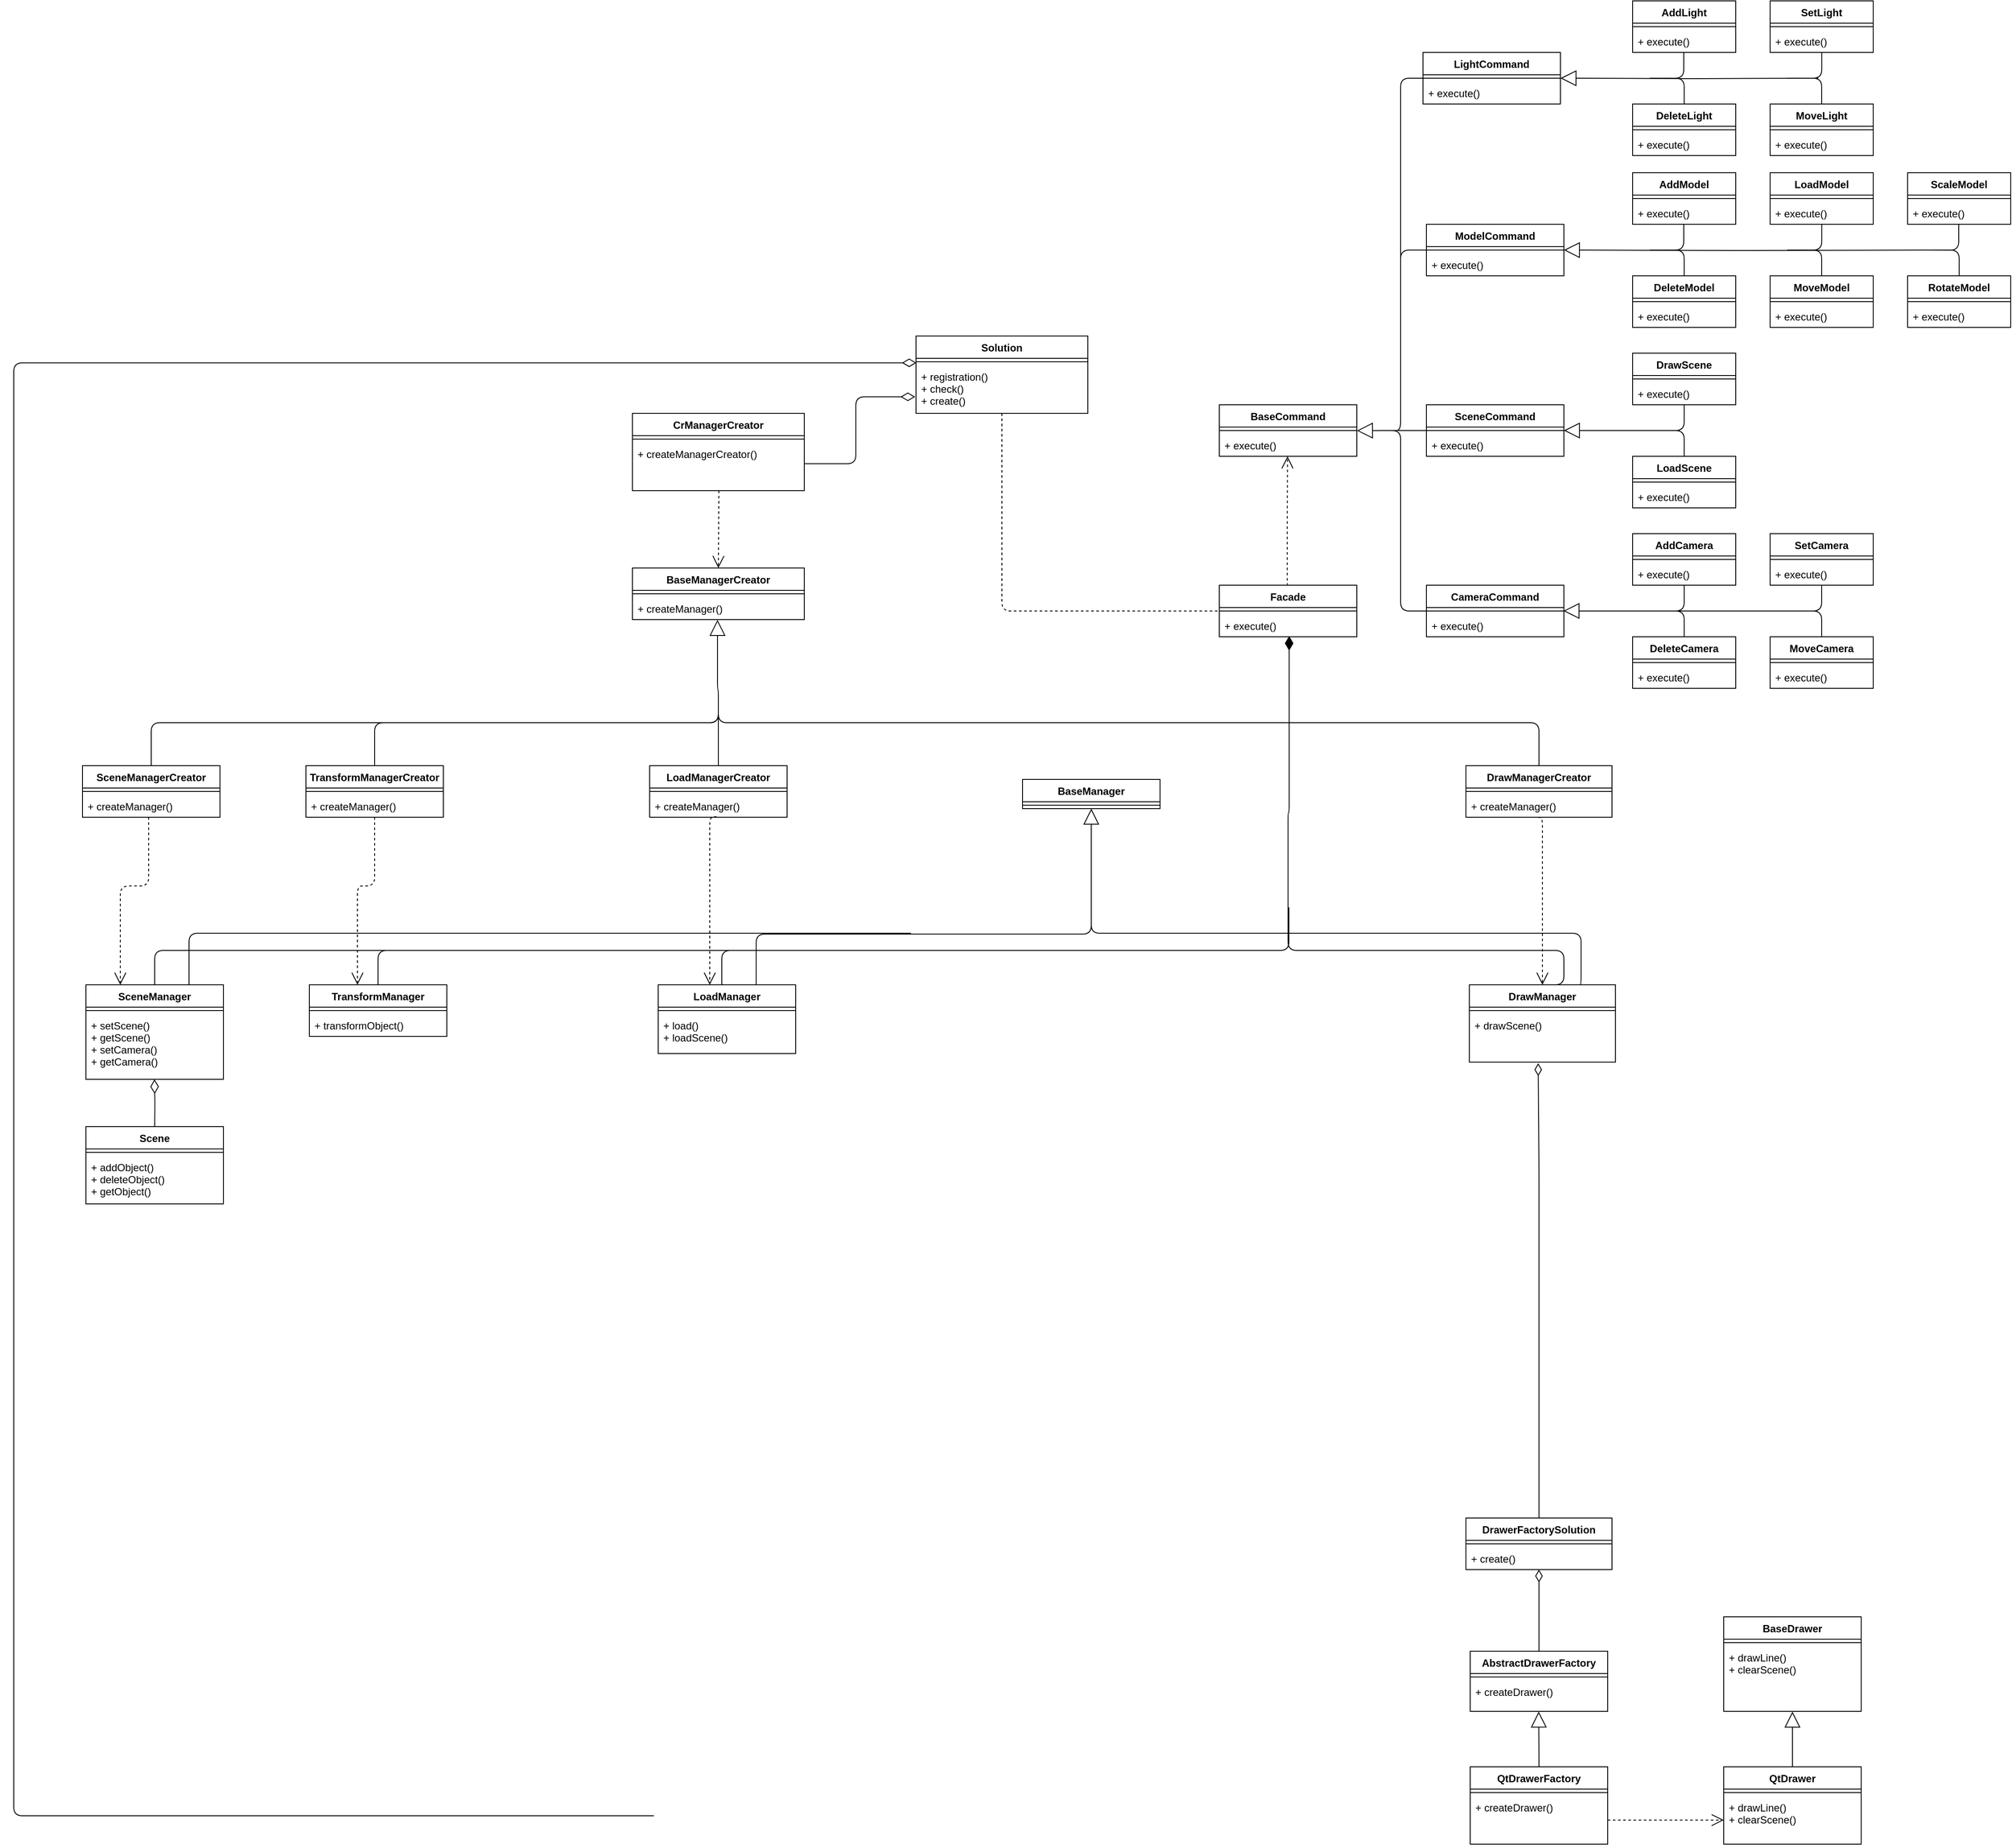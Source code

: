 <mxfile version="20.8.16" type="device" pages="2"><diagram name="UML" id="KI2eogOhvMnodnd2xPki"><mxGraphModel dx="3617" dy="2642" grid="1" gridSize="10" guides="1" tooltips="1" connect="1" arrows="1" fold="1" page="1" pageScale="1" pageWidth="827" pageHeight="1169" math="0" shadow="0"><root><mxCell id="0"/><mxCell id="1" parent="0"/><mxCell id="2eIgKYlFGd3K5OllA3EK-65" value="BaseCommand" style="swimlane;fontStyle=1;align=center;verticalAlign=top;childLayout=stackLayout;horizontal=1;startSize=26;horizontalStack=0;resizeParent=1;resizeParentMax=0;resizeLast=0;collapsible=1;marginBottom=0;" parent="1" vertex="1"><mxGeometry x="733" y="-250" width="160" height="60" as="geometry"/></mxCell><mxCell id="2eIgKYlFGd3K5OllA3EK-66" value="" style="line;strokeWidth=1;fillColor=none;align=left;verticalAlign=middle;spacingTop=-1;spacingLeft=3;spacingRight=3;rotatable=0;labelPosition=right;points=[];portConstraint=eastwest;" parent="2eIgKYlFGd3K5OllA3EK-65" vertex="1"><mxGeometry y="26" width="160" height="8" as="geometry"/></mxCell><mxCell id="2eIgKYlFGd3K5OllA3EK-67" value="+ execute()" style="text;strokeColor=none;fillColor=none;align=left;verticalAlign=top;spacingLeft=4;spacingRight=4;overflow=hidden;rotatable=0;points=[[0,0.5],[1,0.5]];portConstraint=eastwest;" parent="2eIgKYlFGd3K5OllA3EK-65" vertex="1"><mxGeometry y="34" width="160" height="26" as="geometry"/></mxCell><mxCell id="2eIgKYlFGd3K5OllA3EK-68" value="CameraCommand" style="swimlane;fontStyle=1;align=center;verticalAlign=top;childLayout=stackLayout;horizontal=1;startSize=26;horizontalStack=0;resizeParent=1;resizeParentMax=0;resizeLast=0;collapsible=1;marginBottom=0;" parent="1" vertex="1"><mxGeometry x="974" y="-40" width="160" height="60" as="geometry"/></mxCell><mxCell id="2eIgKYlFGd3K5OllA3EK-69" value="" style="line;strokeWidth=1;fillColor=none;align=left;verticalAlign=middle;spacingTop=-1;spacingLeft=3;spacingRight=3;rotatable=0;labelPosition=right;points=[];portConstraint=eastwest;" parent="2eIgKYlFGd3K5OllA3EK-68" vertex="1"><mxGeometry y="26" width="160" height="8" as="geometry"/></mxCell><mxCell id="2eIgKYlFGd3K5OllA3EK-70" value="+ execute()" style="text;strokeColor=none;fillColor=none;align=left;verticalAlign=top;spacingLeft=4;spacingRight=4;overflow=hidden;rotatable=0;points=[[0,0.5],[1,0.5]];portConstraint=eastwest;" parent="2eIgKYlFGd3K5OllA3EK-68" vertex="1"><mxGeometry y="34" width="160" height="26" as="geometry"/></mxCell><mxCell id="2eIgKYlFGd3K5OllA3EK-71" value="SceneCommand" style="swimlane;fontStyle=1;align=center;verticalAlign=top;childLayout=stackLayout;horizontal=1;startSize=26;horizontalStack=0;resizeParent=1;resizeParentMax=0;resizeLast=0;collapsible=1;marginBottom=0;" parent="1" vertex="1"><mxGeometry x="974" y="-250" width="160" height="60" as="geometry"/></mxCell><mxCell id="2eIgKYlFGd3K5OllA3EK-72" value="" style="line;strokeWidth=1;fillColor=none;align=left;verticalAlign=middle;spacingTop=-1;spacingLeft=3;spacingRight=3;rotatable=0;labelPosition=right;points=[];portConstraint=eastwest;" parent="2eIgKYlFGd3K5OllA3EK-71" vertex="1"><mxGeometry y="26" width="160" height="8" as="geometry"/></mxCell><mxCell id="2eIgKYlFGd3K5OllA3EK-73" value="+ execute()" style="text;strokeColor=none;fillColor=none;align=left;verticalAlign=top;spacingLeft=4;spacingRight=4;overflow=hidden;rotatable=0;points=[[0,0.5],[1,0.5]];portConstraint=eastwest;" parent="2eIgKYlFGd3K5OllA3EK-71" vertex="1"><mxGeometry y="34" width="160" height="26" as="geometry"/></mxCell><mxCell id="2eIgKYlFGd3K5OllA3EK-74" value="ModelCommand" style="swimlane;fontStyle=1;align=center;verticalAlign=top;childLayout=stackLayout;horizontal=1;startSize=26;horizontalStack=0;resizeParent=1;resizeParentMax=0;resizeLast=0;collapsible=1;marginBottom=0;" parent="1" vertex="1"><mxGeometry x="974" y="-460" width="160" height="60" as="geometry"/></mxCell><mxCell id="2eIgKYlFGd3K5OllA3EK-75" value="" style="line;strokeWidth=1;fillColor=none;align=left;verticalAlign=middle;spacingTop=-1;spacingLeft=3;spacingRight=3;rotatable=0;labelPosition=right;points=[];portConstraint=eastwest;" parent="2eIgKYlFGd3K5OllA3EK-74" vertex="1"><mxGeometry y="26" width="160" height="8" as="geometry"/></mxCell><mxCell id="2eIgKYlFGd3K5OllA3EK-76" value="+ execute()" style="text;strokeColor=none;fillColor=none;align=left;verticalAlign=top;spacingLeft=4;spacingRight=4;overflow=hidden;rotatable=0;points=[[0,0.5],[1,0.5]];portConstraint=eastwest;" parent="2eIgKYlFGd3K5OllA3EK-74" vertex="1"><mxGeometry y="34" width="160" height="26" as="geometry"/></mxCell><mxCell id="2eIgKYlFGd3K5OllA3EK-77" value="" style="endArrow=block;endSize=16;endFill=0;html=1;edgeStyle=orthogonalEdgeStyle;exitX=0.002;exitY=0.495;exitDx=0;exitDy=0;exitPerimeter=0;entryX=1.001;entryY=0.523;entryDx=0;entryDy=0;entryPerimeter=0;" parent="1" source="2eIgKYlFGd3K5OllA3EK-72" target="2eIgKYlFGd3K5OllA3EK-66" edge="1"><mxGeometry width="160" relative="1" as="geometry"><mxPoint x="954" y="-220.12" as="sourcePoint"/><mxPoint x="904" y="-220" as="targetPoint"/><Array as="points"><mxPoint x="934" y="-220"/></Array></mxGeometry></mxCell><mxCell id="2eIgKYlFGd3K5OllA3EK-78" value="" style="endArrow=none;html=1;edgeStyle=orthogonalEdgeStyle;entryX=0;entryY=0.5;entryDx=0;entryDy=0;" parent="1" target="2eIgKYlFGd3K5OllA3EK-74" edge="1"><mxGeometry width="50" height="50" relative="1" as="geometry"><mxPoint x="934" y="-220.0" as="sourcePoint"/><mxPoint x="924" y="-350" as="targetPoint"/><Array as="points"><mxPoint x="944" y="-220"/><mxPoint x="944" y="-430"/></Array></mxGeometry></mxCell><mxCell id="2eIgKYlFGd3K5OllA3EK-79" value="" style="endArrow=none;html=1;edgeStyle=orthogonalEdgeStyle;entryX=0;entryY=0.5;entryDx=0;entryDy=0;" parent="1" target="2eIgKYlFGd3K5OllA3EK-68" edge="1"><mxGeometry width="50" height="50" relative="1" as="geometry"><mxPoint x="924" y="-220.0" as="sourcePoint"/><mxPoint x="954" y="-40" as="targetPoint"/><Array as="points"><mxPoint x="944" y="-220"/><mxPoint x="944" y="-10"/></Array></mxGeometry></mxCell><mxCell id="2eIgKYlFGd3K5OllA3EK-80" value="DeleteModel" style="swimlane;fontStyle=1;align=center;verticalAlign=top;childLayout=stackLayout;horizontal=1;startSize=26;horizontalStack=0;resizeParent=1;resizeParentMax=0;resizeLast=0;collapsible=1;marginBottom=0;" parent="1" vertex="1"><mxGeometry x="1214" y="-400" width="120" height="60" as="geometry"/></mxCell><mxCell id="2eIgKYlFGd3K5OllA3EK-81" value="" style="line;strokeWidth=1;fillColor=none;align=left;verticalAlign=middle;spacingTop=-1;spacingLeft=3;spacingRight=3;rotatable=0;labelPosition=right;points=[];portConstraint=eastwest;" parent="2eIgKYlFGd3K5OllA3EK-80" vertex="1"><mxGeometry y="26" width="120" height="8" as="geometry"/></mxCell><mxCell id="2eIgKYlFGd3K5OllA3EK-82" value="+ execute()" style="text;strokeColor=none;fillColor=none;align=left;verticalAlign=top;spacingLeft=4;spacingRight=4;overflow=hidden;rotatable=0;points=[[0,0.5],[1,0.5]];portConstraint=eastwest;" parent="2eIgKYlFGd3K5OllA3EK-80" vertex="1"><mxGeometry y="34" width="120" height="26" as="geometry"/></mxCell><mxCell id="2eIgKYlFGd3K5OllA3EK-83" value="ScaleModel" style="swimlane;fontStyle=1;align=center;verticalAlign=top;childLayout=stackLayout;horizontal=1;startSize=26;horizontalStack=0;resizeParent=1;resizeParentMax=0;resizeLast=0;collapsible=1;marginBottom=0;" parent="1" vertex="1"><mxGeometry x="1534" y="-520" width="120" height="60" as="geometry"/></mxCell><mxCell id="2eIgKYlFGd3K5OllA3EK-84" value="" style="line;strokeWidth=1;fillColor=none;align=left;verticalAlign=middle;spacingTop=-1;spacingLeft=3;spacingRight=3;rotatable=0;labelPosition=right;points=[];portConstraint=eastwest;" parent="2eIgKYlFGd3K5OllA3EK-83" vertex="1"><mxGeometry y="26" width="120" height="8" as="geometry"/></mxCell><mxCell id="2eIgKYlFGd3K5OllA3EK-85" value="+ execute()" style="text;strokeColor=none;fillColor=none;align=left;verticalAlign=top;spacingLeft=4;spacingRight=4;overflow=hidden;rotatable=0;points=[[0,0.5],[1,0.5]];portConstraint=eastwest;" parent="2eIgKYlFGd3K5OllA3EK-83" vertex="1"><mxGeometry y="34" width="120" height="26" as="geometry"/></mxCell><mxCell id="2eIgKYlFGd3K5OllA3EK-86" value="LoadModel" style="swimlane;fontStyle=1;align=center;verticalAlign=top;childLayout=stackLayout;horizontal=1;startSize=26;horizontalStack=0;resizeParent=1;resizeParentMax=0;resizeLast=0;collapsible=1;marginBottom=0;" parent="1" vertex="1"><mxGeometry x="1374" y="-520" width="120" height="60" as="geometry"/></mxCell><mxCell id="2eIgKYlFGd3K5OllA3EK-87" value="" style="line;strokeWidth=1;fillColor=none;align=left;verticalAlign=middle;spacingTop=-1;spacingLeft=3;spacingRight=3;rotatable=0;labelPosition=right;points=[];portConstraint=eastwest;" parent="2eIgKYlFGd3K5OllA3EK-86" vertex="1"><mxGeometry y="26" width="120" height="8" as="geometry"/></mxCell><mxCell id="2eIgKYlFGd3K5OllA3EK-88" value="+ execute()" style="text;strokeColor=none;fillColor=none;align=left;verticalAlign=top;spacingLeft=4;spacingRight=4;overflow=hidden;rotatable=0;points=[[0,0.5],[1,0.5]];portConstraint=eastwest;" parent="2eIgKYlFGd3K5OllA3EK-86" vertex="1"><mxGeometry y="34" width="120" height="26" as="geometry"/></mxCell><mxCell id="2eIgKYlFGd3K5OllA3EK-89" value="MoveModel" style="swimlane;fontStyle=1;align=center;verticalAlign=top;childLayout=stackLayout;horizontal=1;startSize=26;horizontalStack=0;resizeParent=1;resizeParentMax=0;resizeLast=0;collapsible=1;marginBottom=0;" parent="1" vertex="1"><mxGeometry x="1374" y="-400" width="120" height="60" as="geometry"/></mxCell><mxCell id="2eIgKYlFGd3K5OllA3EK-90" value="" style="line;strokeWidth=1;fillColor=none;align=left;verticalAlign=middle;spacingTop=-1;spacingLeft=3;spacingRight=3;rotatable=0;labelPosition=right;points=[];portConstraint=eastwest;" parent="2eIgKYlFGd3K5OllA3EK-89" vertex="1"><mxGeometry y="26" width="120" height="8" as="geometry"/></mxCell><mxCell id="2eIgKYlFGd3K5OllA3EK-91" value="+ execute()" style="text;strokeColor=none;fillColor=none;align=left;verticalAlign=top;spacingLeft=4;spacingRight=4;overflow=hidden;rotatable=0;points=[[0,0.5],[1,0.5]];portConstraint=eastwest;" parent="2eIgKYlFGd3K5OllA3EK-89" vertex="1"><mxGeometry y="34" width="120" height="26" as="geometry"/></mxCell><mxCell id="2eIgKYlFGd3K5OllA3EK-92" value="AddModel" style="swimlane;fontStyle=1;align=center;verticalAlign=top;childLayout=stackLayout;horizontal=1;startSize=26;horizontalStack=0;resizeParent=1;resizeParentMax=0;resizeLast=0;collapsible=1;marginBottom=0;" parent="1" vertex="1"><mxGeometry x="1214" y="-520" width="120" height="60" as="geometry"/></mxCell><mxCell id="2eIgKYlFGd3K5OllA3EK-93" value="" style="line;strokeWidth=1;fillColor=none;align=left;verticalAlign=middle;spacingTop=-1;spacingLeft=3;spacingRight=3;rotatable=0;labelPosition=right;points=[];portConstraint=eastwest;" parent="2eIgKYlFGd3K5OllA3EK-92" vertex="1"><mxGeometry y="26" width="120" height="8" as="geometry"/></mxCell><mxCell id="2eIgKYlFGd3K5OllA3EK-94" value="+ execute()" style="text;strokeColor=none;fillColor=none;align=left;verticalAlign=top;spacingLeft=4;spacingRight=4;overflow=hidden;rotatable=0;points=[[0,0.5],[1,0.5]];portConstraint=eastwest;" parent="2eIgKYlFGd3K5OllA3EK-92" vertex="1"><mxGeometry y="34" width="120" height="26" as="geometry"/></mxCell><mxCell id="2eIgKYlFGd3K5OllA3EK-95" value="RotateModel" style="swimlane;fontStyle=1;align=center;verticalAlign=top;childLayout=stackLayout;horizontal=1;startSize=26;horizontalStack=0;resizeParent=1;resizeParentMax=0;resizeLast=0;collapsible=1;marginBottom=0;" parent="1" vertex="1"><mxGeometry x="1534" y="-400" width="120" height="60" as="geometry"/></mxCell><mxCell id="2eIgKYlFGd3K5OllA3EK-96" value="" style="line;strokeWidth=1;fillColor=none;align=left;verticalAlign=middle;spacingTop=-1;spacingLeft=3;spacingRight=3;rotatable=0;labelPosition=right;points=[];portConstraint=eastwest;" parent="2eIgKYlFGd3K5OllA3EK-95" vertex="1"><mxGeometry y="26" width="120" height="8" as="geometry"/></mxCell><mxCell id="2eIgKYlFGd3K5OllA3EK-97" value="+ execute()" style="text;strokeColor=none;fillColor=none;align=left;verticalAlign=top;spacingLeft=4;spacingRight=4;overflow=hidden;rotatable=0;points=[[0,0.5],[1,0.5]];portConstraint=eastwest;" parent="2eIgKYlFGd3K5OllA3EK-95" vertex="1"><mxGeometry y="34" width="120" height="26" as="geometry"/></mxCell><mxCell id="2eIgKYlFGd3K5OllA3EK-98" value="DeleteCamera" style="swimlane;fontStyle=1;align=center;verticalAlign=top;childLayout=stackLayout;horizontal=1;startSize=26;horizontalStack=0;resizeParent=1;resizeParentMax=0;resizeLast=0;collapsible=1;marginBottom=0;" parent="1" vertex="1"><mxGeometry x="1214" y="20" width="120" height="60" as="geometry"/></mxCell><mxCell id="2eIgKYlFGd3K5OllA3EK-99" value="" style="line;strokeWidth=1;fillColor=none;align=left;verticalAlign=middle;spacingTop=-1;spacingLeft=3;spacingRight=3;rotatable=0;labelPosition=right;points=[];portConstraint=eastwest;" parent="2eIgKYlFGd3K5OllA3EK-98" vertex="1"><mxGeometry y="26" width="120" height="8" as="geometry"/></mxCell><mxCell id="2eIgKYlFGd3K5OllA3EK-100" value="+ execute()" style="text;strokeColor=none;fillColor=none;align=left;verticalAlign=top;spacingLeft=4;spacingRight=4;overflow=hidden;rotatable=0;points=[[0,0.5],[1,0.5]];portConstraint=eastwest;" parent="2eIgKYlFGd3K5OllA3EK-98" vertex="1"><mxGeometry y="34" width="120" height="26" as="geometry"/></mxCell><mxCell id="2eIgKYlFGd3K5OllA3EK-101" value="SetCamera" style="swimlane;fontStyle=1;align=center;verticalAlign=top;childLayout=stackLayout;horizontal=1;startSize=26;horizontalStack=0;resizeParent=1;resizeParentMax=0;resizeLast=0;collapsible=1;marginBottom=0;" parent="1" vertex="1"><mxGeometry x="1374" y="-100" width="120" height="60" as="geometry"/></mxCell><mxCell id="2eIgKYlFGd3K5OllA3EK-102" value="" style="line;strokeWidth=1;fillColor=none;align=left;verticalAlign=middle;spacingTop=-1;spacingLeft=3;spacingRight=3;rotatable=0;labelPosition=right;points=[];portConstraint=eastwest;" parent="2eIgKYlFGd3K5OllA3EK-101" vertex="1"><mxGeometry y="26" width="120" height="8" as="geometry"/></mxCell><mxCell id="2eIgKYlFGd3K5OllA3EK-103" value="+ execute()" style="text;strokeColor=none;fillColor=none;align=left;verticalAlign=top;spacingLeft=4;spacingRight=4;overflow=hidden;rotatable=0;points=[[0,0.5],[1,0.5]];portConstraint=eastwest;" parent="2eIgKYlFGd3K5OllA3EK-101" vertex="1"><mxGeometry y="34" width="120" height="26" as="geometry"/></mxCell><mxCell id="2eIgKYlFGd3K5OllA3EK-104" value="MoveCamera" style="swimlane;fontStyle=1;align=center;verticalAlign=top;childLayout=stackLayout;horizontal=1;startSize=26;horizontalStack=0;resizeParent=1;resizeParentMax=0;resizeLast=0;collapsible=1;marginBottom=0;" parent="1" vertex="1"><mxGeometry x="1374" y="20" width="120" height="60" as="geometry"/></mxCell><mxCell id="2eIgKYlFGd3K5OllA3EK-105" value="" style="line;strokeWidth=1;fillColor=none;align=left;verticalAlign=middle;spacingTop=-1;spacingLeft=3;spacingRight=3;rotatable=0;labelPosition=right;points=[];portConstraint=eastwest;" parent="2eIgKYlFGd3K5OllA3EK-104" vertex="1"><mxGeometry y="26" width="120" height="8" as="geometry"/></mxCell><mxCell id="2eIgKYlFGd3K5OllA3EK-106" value="+ execute()" style="text;strokeColor=none;fillColor=none;align=left;verticalAlign=top;spacingLeft=4;spacingRight=4;overflow=hidden;rotatable=0;points=[[0,0.5],[1,0.5]];portConstraint=eastwest;" parent="2eIgKYlFGd3K5OllA3EK-104" vertex="1"><mxGeometry y="34" width="120" height="26" as="geometry"/></mxCell><mxCell id="2eIgKYlFGd3K5OllA3EK-107" value="AddCamera" style="swimlane;fontStyle=1;align=center;verticalAlign=top;childLayout=stackLayout;horizontal=1;startSize=26;horizontalStack=0;resizeParent=1;resizeParentMax=0;resizeLast=0;collapsible=1;marginBottom=0;" parent="1" vertex="1"><mxGeometry x="1214" y="-100" width="120" height="60" as="geometry"/></mxCell><mxCell id="2eIgKYlFGd3K5OllA3EK-108" value="" style="line;strokeWidth=1;fillColor=none;align=left;verticalAlign=middle;spacingTop=-1;spacingLeft=3;spacingRight=3;rotatable=0;labelPosition=right;points=[];portConstraint=eastwest;" parent="2eIgKYlFGd3K5OllA3EK-107" vertex="1"><mxGeometry y="26" width="120" height="8" as="geometry"/></mxCell><mxCell id="2eIgKYlFGd3K5OllA3EK-109" value="+ execute()" style="text;strokeColor=none;fillColor=none;align=left;verticalAlign=top;spacingLeft=4;spacingRight=4;overflow=hidden;rotatable=0;points=[[0,0.5],[1,0.5]];portConstraint=eastwest;" parent="2eIgKYlFGd3K5OllA3EK-107" vertex="1"><mxGeometry y="34" width="120" height="26" as="geometry"/></mxCell><mxCell id="2eIgKYlFGd3K5OllA3EK-110" value="DrawScene" style="swimlane;fontStyle=1;align=center;verticalAlign=top;childLayout=stackLayout;horizontal=1;startSize=26;horizontalStack=0;resizeParent=1;resizeParentMax=0;resizeLast=0;collapsible=1;marginBottom=0;" parent="1" vertex="1"><mxGeometry x="1214" y="-310" width="120" height="60" as="geometry"/></mxCell><mxCell id="2eIgKYlFGd3K5OllA3EK-111" value="" style="line;strokeWidth=1;fillColor=none;align=left;verticalAlign=middle;spacingTop=-1;spacingLeft=3;spacingRight=3;rotatable=0;labelPosition=right;points=[];portConstraint=eastwest;" parent="2eIgKYlFGd3K5OllA3EK-110" vertex="1"><mxGeometry y="26" width="120" height="8" as="geometry"/></mxCell><mxCell id="2eIgKYlFGd3K5OllA3EK-112" value="+ execute()" style="text;strokeColor=none;fillColor=none;align=left;verticalAlign=top;spacingLeft=4;spacingRight=4;overflow=hidden;rotatable=0;points=[[0,0.5],[1,0.5]];portConstraint=eastwest;" parent="2eIgKYlFGd3K5OllA3EK-110" vertex="1"><mxGeometry y="34" width="120" height="26" as="geometry"/></mxCell><mxCell id="2eIgKYlFGd3K5OllA3EK-113" value="" style="endArrow=block;endSize=16;endFill=0;html=1;entryX=1;entryY=0.5;entryDx=0;entryDy=0;edgeStyle=orthogonalEdgeStyle;" parent="1" target="2eIgKYlFGd3K5OllA3EK-74" edge="1"><mxGeometry width="160" relative="1" as="geometry"><mxPoint x="1554" y="-430.0" as="sourcePoint"/><mxPoint x="1664" y="-110.71" as="targetPoint"/></mxGeometry></mxCell><mxCell id="2eIgKYlFGd3K5OllA3EK-114" value="" style="endArrow=none;html=1;edgeStyle=orthogonalEdgeStyle;entryX=0.496;entryY=0.999;entryDx=0;entryDy=0;entryPerimeter=0;" parent="1" target="2eIgKYlFGd3K5OllA3EK-94" edge="1"><mxGeometry width="50" height="50" relative="1" as="geometry"><mxPoint x="1234" y="-430.0" as="sourcePoint"/><mxPoint x="1284" y="-440" as="targetPoint"/><Array as="points"><mxPoint x="1274" y="-430"/></Array></mxGeometry></mxCell><mxCell id="2eIgKYlFGd3K5OllA3EK-115" value="" style="endArrow=none;html=1;edgeStyle=orthogonalEdgeStyle;entryX=0.501;entryY=0.999;entryDx=0;entryDy=0;entryPerimeter=0;" parent="1" target="2eIgKYlFGd3K5OllA3EK-88" edge="1"><mxGeometry width="50" height="50" relative="1" as="geometry"><mxPoint x="1394" y="-429.97" as="sourcePoint"/><mxPoint x="1434" y="-450" as="targetPoint"/><Array as="points"><mxPoint x="1434" y="-430"/></Array></mxGeometry></mxCell><mxCell id="2eIgKYlFGd3K5OllA3EK-116" value="" style="endArrow=none;html=1;edgeStyle=orthogonalEdgeStyle;entryX=0.496;entryY=0.999;entryDx=0;entryDy=0;entryPerimeter=0;" parent="1" target="2eIgKYlFGd3K5OllA3EK-85" edge="1"><mxGeometry width="50" height="50" relative="1" as="geometry"><mxPoint x="1554" y="-429.94" as="sourcePoint"/><mxPoint x="1594.12" y="-459.996" as="targetPoint"/><Array as="points"><mxPoint x="1594" y="-430"/></Array></mxGeometry></mxCell><mxCell id="2eIgKYlFGd3K5OllA3EK-117" value="" style="endArrow=block;endSize=16;endFill=0;html=1;edgeStyle=orthogonalEdgeStyle;entryX=1;entryY=0.5;entryDx=0;entryDy=0;exitX=0.5;exitY=1;exitDx=0;exitDy=0;exitPerimeter=0;" parent="1" source="2eIgKYlFGd3K5OllA3EK-112" target="2eIgKYlFGd3K5OllA3EK-71" edge="1"><mxGeometry width="160" relative="1" as="geometry"><mxPoint x="1344" y="-230" as="sourcePoint"/><mxPoint x="1294" y="-190" as="targetPoint"/><Array as="points"><mxPoint x="1274" y="-220"/></Array></mxGeometry></mxCell><mxCell id="2eIgKYlFGd3K5OllA3EK-118" value="" style="endArrow=block;endSize=16;endFill=0;html=1;edgeStyle=orthogonalEdgeStyle;entryX=0.997;entryY=0.498;entryDx=0;entryDy=0;entryPerimeter=0;exitX=0.5;exitY=1;exitDx=0;exitDy=0;exitPerimeter=0;" parent="1" source="2eIgKYlFGd3K5OllA3EK-103" target="2eIgKYlFGd3K5OllA3EK-69" edge="1"><mxGeometry width="160" relative="1" as="geometry"><mxPoint x="1434" y="-10" as="sourcePoint"/><mxPoint x="1144" y="-10" as="targetPoint"/><Array as="points"/></mxGeometry></mxCell><mxCell id="2eIgKYlFGd3K5OllA3EK-119" value="" style="endArrow=none;html=1;edgeStyle=orthogonalEdgeStyle;entryX=0.5;entryY=1;entryDx=0;entryDy=0;entryPerimeter=0;" parent="1" target="2eIgKYlFGd3K5OllA3EK-109" edge="1"><mxGeometry width="50" height="50" relative="1" as="geometry"><mxPoint x="1241.0" y="-9.97" as="sourcePoint"/><mxPoint x="1280.52" y="-39.996" as="targetPoint"/><Array as="points"><mxPoint x="1274" y="-10"/></Array></mxGeometry></mxCell><mxCell id="2eIgKYlFGd3K5OllA3EK-120" value="" style="endArrow=none;html=1;edgeStyle=orthogonalEdgeStyle;entryX=0.5;entryY=0;entryDx=0;entryDy=0;" parent="1" target="2eIgKYlFGd3K5OllA3EK-98" edge="1"><mxGeometry width="50" height="50" relative="1" as="geometry"><mxPoint x="1244" y="-10.0" as="sourcePoint"/><mxPoint x="1274" y="20" as="targetPoint"/><Array as="points"><mxPoint x="1274" y="-10"/></Array></mxGeometry></mxCell><mxCell id="2eIgKYlFGd3K5OllA3EK-121" value="" style="endArrow=none;html=1;edgeStyle=orthogonalEdgeStyle;entryX=0.5;entryY=0;entryDx=0;entryDy=0;" parent="1" target="2eIgKYlFGd3K5OllA3EK-104" edge="1"><mxGeometry width="50" height="50" relative="1" as="geometry"><mxPoint x="1404" y="-10.0" as="sourcePoint"/><mxPoint x="1434" y="20" as="targetPoint"/><Array as="points"><mxPoint x="1434" y="-10"/></Array></mxGeometry></mxCell><mxCell id="2eIgKYlFGd3K5OllA3EK-122" value="" style="endArrow=none;html=1;edgeStyle=orthogonalEdgeStyle;entryX=0.5;entryY=0;entryDx=0;entryDy=0;" parent="1" target="2eIgKYlFGd3K5OllA3EK-80" edge="1"><mxGeometry width="50" height="50" relative="1" as="geometry"><mxPoint x="1244" y="-430.0" as="sourcePoint"/><mxPoint x="1274" y="-400" as="targetPoint"/><Array as="points"><mxPoint x="1274" y="-430"/></Array></mxGeometry></mxCell><mxCell id="2eIgKYlFGd3K5OllA3EK-123" value="" style="endArrow=none;html=1;edgeStyle=orthogonalEdgeStyle;entryX=0.5;entryY=0;entryDx=0;entryDy=0;" parent="1" target="2eIgKYlFGd3K5OllA3EK-89" edge="1"><mxGeometry width="50" height="50" relative="1" as="geometry"><mxPoint x="1404" y="-430.0" as="sourcePoint"/><mxPoint x="1434" y="-400" as="targetPoint"/><Array as="points"><mxPoint x="1434" y="-430"/></Array></mxGeometry></mxCell><mxCell id="2eIgKYlFGd3K5OllA3EK-124" value="" style="endArrow=none;html=1;edgeStyle=orthogonalEdgeStyle;entryX=0.5;entryY=0;entryDx=0;entryDy=0;" parent="1" target="2eIgKYlFGd3K5OllA3EK-95" edge="1"><mxGeometry width="50" height="50" relative="1" as="geometry"><mxPoint x="1564" y="-430.0" as="sourcePoint"/><mxPoint x="1594" y="-400" as="targetPoint"/><Array as="points"><mxPoint x="1594" y="-430"/></Array></mxGeometry></mxCell><mxCell id="2eIgKYlFGd3K5OllA3EK-125" value="Facade" style="swimlane;fontStyle=1;align=center;verticalAlign=top;childLayout=stackLayout;horizontal=1;startSize=26;horizontalStack=0;resizeParent=1;resizeParentMax=0;resizeLast=0;collapsible=1;marginBottom=0;" parent="1" vertex="1"><mxGeometry x="733" y="-40" width="160" height="60" as="geometry"/></mxCell><mxCell id="2eIgKYlFGd3K5OllA3EK-126" value="" style="line;strokeWidth=1;fillColor=none;align=left;verticalAlign=middle;spacingTop=-1;spacingLeft=3;spacingRight=3;rotatable=0;labelPosition=right;points=[];portConstraint=eastwest;" parent="2eIgKYlFGd3K5OllA3EK-125" vertex="1"><mxGeometry y="26" width="160" height="8" as="geometry"/></mxCell><mxCell id="2eIgKYlFGd3K5OllA3EK-127" value="+ execute()" style="text;strokeColor=none;fillColor=none;align=left;verticalAlign=top;spacingLeft=4;spacingRight=4;overflow=hidden;rotatable=0;points=[[0,0.5],[1,0.5]];portConstraint=eastwest;" parent="2eIgKYlFGd3K5OllA3EK-125" vertex="1"><mxGeometry y="34" width="160" height="26" as="geometry"/></mxCell><mxCell id="2eIgKYlFGd3K5OllA3EK-128" value="LoadScene" style="swimlane;fontStyle=1;align=center;verticalAlign=top;childLayout=stackLayout;horizontal=1;startSize=26;horizontalStack=0;resizeParent=1;resizeParentMax=0;resizeLast=0;collapsible=1;marginBottom=0;" parent="1" vertex="1"><mxGeometry x="1214" y="-190" width="120" height="60" as="geometry"/></mxCell><mxCell id="2eIgKYlFGd3K5OllA3EK-129" value="" style="line;strokeWidth=1;fillColor=none;align=left;verticalAlign=middle;spacingTop=-1;spacingLeft=3;spacingRight=3;rotatable=0;labelPosition=right;points=[];portConstraint=eastwest;" parent="2eIgKYlFGd3K5OllA3EK-128" vertex="1"><mxGeometry y="26" width="120" height="8" as="geometry"/></mxCell><mxCell id="2eIgKYlFGd3K5OllA3EK-130" value="+ execute()" style="text;strokeColor=none;fillColor=none;align=left;verticalAlign=top;spacingLeft=4;spacingRight=4;overflow=hidden;rotatable=0;points=[[0,0.5],[1,0.5]];portConstraint=eastwest;" parent="2eIgKYlFGd3K5OllA3EK-128" vertex="1"><mxGeometry y="34" width="120" height="26" as="geometry"/></mxCell><mxCell id="2eIgKYlFGd3K5OllA3EK-131" value="" style="endArrow=none;html=1;edgeStyle=orthogonalEdgeStyle;exitX=0.5;exitY=0;exitDx=0;exitDy=0;" parent="1" source="2eIgKYlFGd3K5OllA3EK-128" edge="1"><mxGeometry width="50" height="50" relative="1" as="geometry"><mxPoint x="1374" y="-210" as="sourcePoint"/><mxPoint x="1254" y="-220.0" as="targetPoint"/><Array as="points"><mxPoint x="1274" y="-220"/></Array></mxGeometry></mxCell><mxCell id="2eIgKYlFGd3K5OllA3EK-132" value="" style="endArrow=open;endSize=12;dashed=1;html=1;edgeStyle=orthogonalEdgeStyle;exitX=0.5;exitY=0;exitDx=0;exitDy=0;entryX=0.496;entryY=1;entryDx=0;entryDy=0;entryPerimeter=0;" parent="1" source="2eIgKYlFGd3K5OllA3EK-125" target="2eIgKYlFGd3K5OllA3EK-67" edge="1"><mxGeometry width="160" relative="1" as="geometry"><mxPoint x="693.68" y="-188.87" as="sourcePoint"/><mxPoint x="654" y="-10" as="targetPoint"/><Array as="points"><mxPoint x="812" y="-40"/><mxPoint x="812" y="-109"/><mxPoint x="812" y="-109"/></Array></mxGeometry></mxCell><mxCell id="2eIgKYlFGd3K5OllA3EK-133" value="DeleteLight" style="swimlane;fontStyle=1;align=center;verticalAlign=top;childLayout=stackLayout;horizontal=1;startSize=26;horizontalStack=0;resizeParent=1;resizeParentMax=0;resizeLast=0;collapsible=1;marginBottom=0;" parent="1" vertex="1"><mxGeometry x="1214" y="-600" width="120" height="60" as="geometry"/></mxCell><mxCell id="2eIgKYlFGd3K5OllA3EK-134" value="" style="line;strokeWidth=1;fillColor=none;align=left;verticalAlign=middle;spacingTop=-1;spacingLeft=3;spacingRight=3;rotatable=0;labelPosition=right;points=[];portConstraint=eastwest;" parent="2eIgKYlFGd3K5OllA3EK-133" vertex="1"><mxGeometry y="26" width="120" height="8" as="geometry"/></mxCell><mxCell id="2eIgKYlFGd3K5OllA3EK-135" value="+ execute()" style="text;strokeColor=none;fillColor=none;align=left;verticalAlign=top;spacingLeft=4;spacingRight=4;overflow=hidden;rotatable=0;points=[[0,0.5],[1,0.5]];portConstraint=eastwest;" parent="2eIgKYlFGd3K5OllA3EK-133" vertex="1"><mxGeometry y="34" width="120" height="26" as="geometry"/></mxCell><mxCell id="2eIgKYlFGd3K5OllA3EK-139" value="SetLight" style="swimlane;fontStyle=1;align=center;verticalAlign=top;childLayout=stackLayout;horizontal=1;startSize=26;horizontalStack=0;resizeParent=1;resizeParentMax=0;resizeLast=0;collapsible=1;marginBottom=0;" parent="1" vertex="1"><mxGeometry x="1374" y="-720" width="120" height="60" as="geometry"/></mxCell><mxCell id="2eIgKYlFGd3K5OllA3EK-140" value="" style="line;strokeWidth=1;fillColor=none;align=left;verticalAlign=middle;spacingTop=-1;spacingLeft=3;spacingRight=3;rotatable=0;labelPosition=right;points=[];portConstraint=eastwest;" parent="2eIgKYlFGd3K5OllA3EK-139" vertex="1"><mxGeometry y="26" width="120" height="8" as="geometry"/></mxCell><mxCell id="2eIgKYlFGd3K5OllA3EK-141" value="+ execute()" style="text;strokeColor=none;fillColor=none;align=left;verticalAlign=top;spacingLeft=4;spacingRight=4;overflow=hidden;rotatable=0;points=[[0,0.5],[1,0.5]];portConstraint=eastwest;" parent="2eIgKYlFGd3K5OllA3EK-139" vertex="1"><mxGeometry y="34" width="120" height="26" as="geometry"/></mxCell><mxCell id="2eIgKYlFGd3K5OllA3EK-142" value="MoveLight" style="swimlane;fontStyle=1;align=center;verticalAlign=top;childLayout=stackLayout;horizontal=1;startSize=26;horizontalStack=0;resizeParent=1;resizeParentMax=0;resizeLast=0;collapsible=1;marginBottom=0;" parent="1" vertex="1"><mxGeometry x="1374" y="-600" width="120" height="60" as="geometry"/></mxCell><mxCell id="2eIgKYlFGd3K5OllA3EK-143" value="" style="line;strokeWidth=1;fillColor=none;align=left;verticalAlign=middle;spacingTop=-1;spacingLeft=3;spacingRight=3;rotatable=0;labelPosition=right;points=[];portConstraint=eastwest;" parent="2eIgKYlFGd3K5OllA3EK-142" vertex="1"><mxGeometry y="26" width="120" height="8" as="geometry"/></mxCell><mxCell id="2eIgKYlFGd3K5OllA3EK-144" value="+ execute()" style="text;strokeColor=none;fillColor=none;align=left;verticalAlign=top;spacingLeft=4;spacingRight=4;overflow=hidden;rotatable=0;points=[[0,0.5],[1,0.5]];portConstraint=eastwest;" parent="2eIgKYlFGd3K5OllA3EK-142" vertex="1"><mxGeometry y="34" width="120" height="26" as="geometry"/></mxCell><mxCell id="2eIgKYlFGd3K5OllA3EK-145" value="AddLight" style="swimlane;fontStyle=1;align=center;verticalAlign=top;childLayout=stackLayout;horizontal=1;startSize=26;horizontalStack=0;resizeParent=1;resizeParentMax=0;resizeLast=0;collapsible=1;marginBottom=0;" parent="1" vertex="1"><mxGeometry x="1214" y="-720" width="120" height="60" as="geometry"/></mxCell><mxCell id="2eIgKYlFGd3K5OllA3EK-146" value="" style="line;strokeWidth=1;fillColor=none;align=left;verticalAlign=middle;spacingTop=-1;spacingLeft=3;spacingRight=3;rotatable=0;labelPosition=right;points=[];portConstraint=eastwest;" parent="2eIgKYlFGd3K5OllA3EK-145" vertex="1"><mxGeometry y="26" width="120" height="8" as="geometry"/></mxCell><mxCell id="2eIgKYlFGd3K5OllA3EK-147" value="+ execute()" style="text;strokeColor=none;fillColor=none;align=left;verticalAlign=top;spacingLeft=4;spacingRight=4;overflow=hidden;rotatable=0;points=[[0,0.5],[1,0.5]];portConstraint=eastwest;" parent="2eIgKYlFGd3K5OllA3EK-145" vertex="1"><mxGeometry y="34" width="120" height="26" as="geometry"/></mxCell><mxCell id="2eIgKYlFGd3K5OllA3EK-151" value="" style="endArrow=block;endSize=16;endFill=0;html=1;edgeStyle=orthogonalEdgeStyle;entryX=1;entryY=0.5;entryDx=0;entryDy=0;" parent="1" target="2eIgKYlFGd3K5OllA3EK-158" edge="1"><mxGeometry width="160" relative="1" as="geometry"><mxPoint x="1430" y="-630" as="sourcePoint"/><mxPoint x="1150" y="-590" as="targetPoint"/></mxGeometry></mxCell><mxCell id="2eIgKYlFGd3K5OllA3EK-152" value="" style="endArrow=none;html=1;edgeStyle=orthogonalEdgeStyle;entryX=0.496;entryY=0.999;entryDx=0;entryDy=0;entryPerimeter=0;" parent="1" target="2eIgKYlFGd3K5OllA3EK-147" edge="1"><mxGeometry width="50" height="50" relative="1" as="geometry"><mxPoint x="1234" y="-630.0" as="sourcePoint"/><mxPoint x="1284" y="-640" as="targetPoint"/><Array as="points"><mxPoint x="1274" y="-630"/></Array></mxGeometry></mxCell><mxCell id="2eIgKYlFGd3K5OllA3EK-153" value="" style="endArrow=none;html=1;edgeStyle=orthogonalEdgeStyle;entryX=0.501;entryY=0.999;entryDx=0;entryDy=0;entryPerimeter=0;" parent="1" target="2eIgKYlFGd3K5OllA3EK-141" edge="1"><mxGeometry width="50" height="50" relative="1" as="geometry"><mxPoint x="1394" y="-629.97" as="sourcePoint"/><mxPoint x="1434" y="-650" as="targetPoint"/><Array as="points"><mxPoint x="1434" y="-630"/></Array></mxGeometry></mxCell><mxCell id="2eIgKYlFGd3K5OllA3EK-155" value="" style="endArrow=none;html=1;edgeStyle=orthogonalEdgeStyle;entryX=0.5;entryY=0;entryDx=0;entryDy=0;" parent="1" target="2eIgKYlFGd3K5OllA3EK-133" edge="1"><mxGeometry width="50" height="50" relative="1" as="geometry"><mxPoint x="1244" y="-630.0" as="sourcePoint"/><mxPoint x="1274" y="-600" as="targetPoint"/><Array as="points"><mxPoint x="1274" y="-630"/></Array></mxGeometry></mxCell><mxCell id="2eIgKYlFGd3K5OllA3EK-156" value="" style="endArrow=none;html=1;edgeStyle=orthogonalEdgeStyle;entryX=0.5;entryY=0;entryDx=0;entryDy=0;" parent="1" target="2eIgKYlFGd3K5OllA3EK-142" edge="1"><mxGeometry width="50" height="50" relative="1" as="geometry"><mxPoint x="1404" y="-630.0" as="sourcePoint"/><mxPoint x="1434" y="-600" as="targetPoint"/><Array as="points"><mxPoint x="1434" y="-630"/></Array></mxGeometry></mxCell><mxCell id="2eIgKYlFGd3K5OllA3EK-158" value="LightCommand" style="swimlane;fontStyle=1;align=center;verticalAlign=top;childLayout=stackLayout;horizontal=1;startSize=26;horizontalStack=0;resizeParent=1;resizeParentMax=0;resizeLast=0;collapsible=1;marginBottom=0;" parent="1" vertex="1"><mxGeometry x="970" y="-660" width="160" height="60" as="geometry"/></mxCell><mxCell id="2eIgKYlFGd3K5OllA3EK-159" value="" style="line;strokeWidth=1;fillColor=none;align=left;verticalAlign=middle;spacingTop=-1;spacingLeft=3;spacingRight=3;rotatable=0;labelPosition=right;points=[];portConstraint=eastwest;" parent="2eIgKYlFGd3K5OllA3EK-158" vertex="1"><mxGeometry y="26" width="160" height="8" as="geometry"/></mxCell><mxCell id="2eIgKYlFGd3K5OllA3EK-160" value="+ execute()" style="text;strokeColor=none;fillColor=none;align=left;verticalAlign=top;spacingLeft=4;spacingRight=4;overflow=hidden;rotatable=0;points=[[0,0.5],[1,0.5]];portConstraint=eastwest;" parent="2eIgKYlFGd3K5OllA3EK-158" vertex="1"><mxGeometry y="34" width="160" height="26" as="geometry"/></mxCell><mxCell id="2eIgKYlFGd3K5OllA3EK-169" value="" style="endArrow=none;html=1;edgeStyle=orthogonalEdgeStyle;entryX=0;entryY=0.5;entryDx=0;entryDy=0;" parent="1" target="2eIgKYlFGd3K5OllA3EK-158" edge="1"><mxGeometry width="50" height="50" relative="1" as="geometry"><mxPoint x="944" y="-380" as="sourcePoint"/><mxPoint x="974" y="-630" as="targetPoint"/><Array as="points"><mxPoint x="944" y="-630"/></Array></mxGeometry></mxCell><mxCell id="2eIgKYlFGd3K5OllA3EK-207" value="" style="endArrow=none;html=1;endSize=12;startArrow=diamondThin;startSize=14;startFill=1;edgeStyle=orthogonalEdgeStyle;align=left;verticalAlign=bottom;endFill=0;fontSize=48;entryX=0.5;entryY=0;entryDx=0;entryDy=0;exitX=0.508;exitY=0.966;exitDx=0;exitDy=0;exitPerimeter=0;" parent="1" source="2eIgKYlFGd3K5OllA3EK-127" target="2eIgKYlFGd3K5OllA3EK-215" edge="1"><mxGeometry x="0.455" y="60" relative="1" as="geometry"><mxPoint x="813.64" y="46.004" as="sourcePoint"/><mxPoint x="1134" y="415.03" as="targetPoint"/><Array as="points"><mxPoint x="814" y="225"/><mxPoint x="813" y="225"/><mxPoint x="813" y="385"/><mxPoint x="1134" y="385"/><mxPoint x="1134" y="425"/></Array><mxPoint as="offset"/></mxGeometry></mxCell><mxCell id="2eIgKYlFGd3K5OllA3EK-208" value="" style="endArrow=none;html=1;edgeStyle=orthogonalEdgeStyle;exitX=0.5;exitY=0;exitDx=0;exitDy=0;" parent="1" source="2eIgKYlFGd3K5OllA3EK-209" edge="1"><mxGeometry width="50" height="50" relative="1" as="geometry"><mxPoint x="153" y="385.03" as="sourcePoint"/><mxPoint x="814" y="335.03" as="targetPoint"/><Array as="points"><mxPoint x="-506" y="385.03"/><mxPoint x="814" y="385.03"/></Array></mxGeometry></mxCell><mxCell id="2eIgKYlFGd3K5OllA3EK-209" value="SceneManager" style="swimlane;fontStyle=1;align=center;verticalAlign=top;childLayout=stackLayout;horizontal=1;startSize=26;horizontalStack=0;resizeParent=1;resizeParentMax=0;resizeLast=0;collapsible=1;marginBottom=0;" parent="1" vertex="1"><mxGeometry x="-586" y="425.03" width="160" height="110" as="geometry"/></mxCell><mxCell id="2eIgKYlFGd3K5OllA3EK-210" value="" style="line;strokeWidth=1;fillColor=none;align=left;verticalAlign=middle;spacingTop=-1;spacingLeft=3;spacingRight=3;rotatable=0;labelPosition=right;points=[];portConstraint=eastwest;" parent="2eIgKYlFGd3K5OllA3EK-209" vertex="1"><mxGeometry y="26" width="160" height="8" as="geometry"/></mxCell><mxCell id="2eIgKYlFGd3K5OllA3EK-211" value="+ setScene()&#10;+ getScene()&#10;+ setCamera()&#10;+ getCamera()" style="text;strokeColor=none;fillColor=none;align=left;verticalAlign=top;spacingLeft=4;spacingRight=4;overflow=hidden;rotatable=0;points=[[0,0.5],[1,0.5]];portConstraint=eastwest;" parent="2eIgKYlFGd3K5OllA3EK-209" vertex="1"><mxGeometry y="34" width="160" height="76" as="geometry"/></mxCell><mxCell id="2eIgKYlFGd3K5OllA3EK-212" value="TransformManager" style="swimlane;fontStyle=1;align=center;verticalAlign=top;childLayout=stackLayout;horizontal=1;startSize=26;horizontalStack=0;resizeParent=1;resizeParentMax=0;resizeLast=0;collapsible=1;marginBottom=0;" parent="1" vertex="1"><mxGeometry x="-326" y="425.03" width="160" height="60" as="geometry"/></mxCell><mxCell id="2eIgKYlFGd3K5OllA3EK-213" value="" style="line;strokeWidth=1;fillColor=none;align=left;verticalAlign=middle;spacingTop=-1;spacingLeft=3;spacingRight=3;rotatable=0;labelPosition=right;points=[];portConstraint=eastwest;" parent="2eIgKYlFGd3K5OllA3EK-212" vertex="1"><mxGeometry y="26" width="160" height="8" as="geometry"/></mxCell><mxCell id="2eIgKYlFGd3K5OllA3EK-214" value="+ transformObject()" style="text;strokeColor=none;fillColor=none;align=left;verticalAlign=top;spacingLeft=4;spacingRight=4;overflow=hidden;rotatable=0;points=[[0,0.5],[1,0.5]];portConstraint=eastwest;" parent="2eIgKYlFGd3K5OllA3EK-212" vertex="1"><mxGeometry y="34" width="160" height="26" as="geometry"/></mxCell><mxCell id="2eIgKYlFGd3K5OllA3EK-215" value="DrawManager" style="swimlane;fontStyle=1;align=center;verticalAlign=top;childLayout=stackLayout;horizontal=1;startSize=26;horizontalStack=0;resizeParent=1;resizeParentMax=0;resizeLast=0;collapsible=1;marginBottom=0;" parent="1" vertex="1"><mxGeometry x="1024" y="425.03" width="170" height="90" as="geometry"/></mxCell><mxCell id="2eIgKYlFGd3K5OllA3EK-216" value="" style="line;strokeWidth=1;fillColor=none;align=left;verticalAlign=middle;spacingTop=-1;spacingLeft=3;spacingRight=3;rotatable=0;labelPosition=right;points=[];portConstraint=eastwest;" parent="2eIgKYlFGd3K5OllA3EK-215" vertex="1"><mxGeometry y="26" width="170" height="8" as="geometry"/></mxCell><mxCell id="2eIgKYlFGd3K5OllA3EK-217" value="+ drawScene()" style="text;strokeColor=none;fillColor=none;align=left;verticalAlign=top;spacingLeft=4;spacingRight=4;overflow=hidden;rotatable=0;points=[[0,0.5],[1,0.5]];portConstraint=eastwest;" parent="2eIgKYlFGd3K5OllA3EK-215" vertex="1"><mxGeometry y="34" width="170" height="56" as="geometry"/></mxCell><mxCell id="2eIgKYlFGd3K5OllA3EK-218" value="" style="endArrow=none;html=1;exitX=0.5;exitY=0;exitDx=0;exitDy=0;edgeStyle=orthogonalEdgeStyle;" parent="1" source="2eIgKYlFGd3K5OllA3EK-212" edge="1"><mxGeometry width="50" height="50" relative="1" as="geometry"><mxPoint x="314" y="465.03" as="sourcePoint"/><mxPoint x="334" y="385.03" as="targetPoint"/><Array as="points"><mxPoint x="-246" y="385.03"/></Array></mxGeometry></mxCell><mxCell id="2eIgKYlFGd3K5OllA3EK-219" value="" style="endArrow=none;html=1;edgeStyle=orthogonalEdgeStyle;exitX=0.25;exitY=0;exitDx=0;exitDy=0;" parent="1" source="2eIgKYlFGd3K5OllA3EK-225" edge="1"><mxGeometry width="50" height="50" relative="1" as="geometry"><mxPoint x="154" y="425" as="sourcePoint"/><mxPoint x="314" y="385.03" as="targetPoint"/><Array as="points"><mxPoint x="154" y="435"/><mxPoint x="154" y="385"/></Array></mxGeometry></mxCell><mxCell id="2eIgKYlFGd3K5OllA3EK-220" value="BaseManager" style="swimlane;fontStyle=1;align=center;verticalAlign=top;childLayout=stackLayout;horizontal=1;startSize=26;horizontalStack=0;resizeParent=1;resizeParentMax=0;resizeLast=0;collapsible=1;marginBottom=0;" parent="1" vertex="1"><mxGeometry x="504" y="186.03" width="160" height="34" as="geometry"/></mxCell><mxCell id="2eIgKYlFGd3K5OllA3EK-221" value="" style="line;strokeWidth=1;fillColor=none;align=left;verticalAlign=middle;spacingTop=-1;spacingLeft=3;spacingRight=3;rotatable=0;labelPosition=right;points=[];portConstraint=eastwest;" parent="2eIgKYlFGd3K5OllA3EK-220" vertex="1"><mxGeometry y="26" width="160" height="8" as="geometry"/></mxCell><mxCell id="2eIgKYlFGd3K5OllA3EK-222" value="" style="endArrow=block;endSize=16;endFill=0;html=1;entryX=0.5;entryY=1;entryDx=0;entryDy=0;edgeStyle=orthogonalEdgeStyle;exitX=0.5;exitY=0;exitDx=0;exitDy=0;" parent="1" source="2eIgKYlFGd3K5OllA3EK-225" target="2eIgKYlFGd3K5OllA3EK-220" edge="1"><mxGeometry x="0.081" width="160" relative="1" as="geometry"><mxPoint x="194" y="425.03" as="sourcePoint"/><mxPoint x="984" y="415.03" as="targetPoint"/><Array as="points"><mxPoint x="194" y="435"/><mxPoint x="194" y="366"/><mxPoint x="584" y="366"/></Array><mxPoint as="offset"/></mxGeometry></mxCell><mxCell id="2eIgKYlFGd3K5OllA3EK-223" value="" style="endArrow=none;html=1;edgeStyle=orthogonalEdgeStyle;exitX=0.75;exitY=0;exitDx=0;exitDy=0;" parent="1" source="2eIgKYlFGd3K5OllA3EK-215" edge="1"><mxGeometry width="50" height="50" relative="1" as="geometry"><mxPoint x="1154" y="395.03" as="sourcePoint"/><mxPoint x="584" y="346.03" as="targetPoint"/><Array as="points"><mxPoint x="1154" y="365.03"/><mxPoint x="584" y="365.03"/></Array></mxGeometry></mxCell><mxCell id="2eIgKYlFGd3K5OllA3EK-224" value="" style="endArrow=none;html=1;edgeStyle=orthogonalEdgeStyle;exitX=0.75;exitY=0;exitDx=0;exitDy=0;" parent="1" source="2eIgKYlFGd3K5OllA3EK-209" edge="1"><mxGeometry width="50" height="50" relative="1" as="geometry"><mxPoint x="184" y="435.03" as="sourcePoint"/><mxPoint x="374" y="365.03" as="targetPoint"/><Array as="points"><mxPoint x="-466" y="365.03"/></Array></mxGeometry></mxCell><mxCell id="2eIgKYlFGd3K5OllA3EK-225" value="LoadManager" style="swimlane;fontStyle=1;align=center;verticalAlign=top;childLayout=stackLayout;horizontal=1;startSize=26;horizontalStack=0;resizeParent=1;resizeParentMax=0;resizeLast=0;collapsible=1;marginBottom=0;" parent="1" vertex="1"><mxGeometry x="80" y="425.03" width="160" height="80" as="geometry"/></mxCell><mxCell id="2eIgKYlFGd3K5OllA3EK-226" value="" style="line;strokeWidth=1;fillColor=none;align=left;verticalAlign=middle;spacingTop=-1;spacingLeft=3;spacingRight=3;rotatable=0;labelPosition=right;points=[];portConstraint=eastwest;" parent="2eIgKYlFGd3K5OllA3EK-225" vertex="1"><mxGeometry y="26" width="160" height="8" as="geometry"/></mxCell><mxCell id="2eIgKYlFGd3K5OllA3EK-227" value="+ load()&#10;+ loadScene()" style="text;strokeColor=none;fillColor=none;align=left;verticalAlign=top;spacingLeft=4;spacingRight=4;overflow=hidden;rotatable=0;points=[[0,0.5],[1,0.5]];portConstraint=eastwest;" parent="2eIgKYlFGd3K5OllA3EK-225" vertex="1"><mxGeometry y="34" width="160" height="46" as="geometry"/></mxCell><mxCell id="xQVScjlTe3YhSkmeAQsr-3" value="SceneManagerCreator" style="swimlane;fontStyle=1;align=center;verticalAlign=top;childLayout=stackLayout;horizontal=1;startSize=26;horizontalStack=0;resizeParent=1;resizeParentMax=0;resizeLast=0;collapsible=1;marginBottom=0;" vertex="1" parent="1"><mxGeometry x="-590" y="170" width="160" height="60" as="geometry"/></mxCell><mxCell id="xQVScjlTe3YhSkmeAQsr-4" value="" style="line;strokeWidth=1;fillColor=none;align=left;verticalAlign=middle;spacingTop=-1;spacingLeft=3;spacingRight=3;rotatable=0;labelPosition=right;points=[];portConstraint=eastwest;" vertex="1" parent="xQVScjlTe3YhSkmeAQsr-3"><mxGeometry y="26" width="160" height="8" as="geometry"/></mxCell><mxCell id="xQVScjlTe3YhSkmeAQsr-5" value="+ createManager()" style="text;strokeColor=none;fillColor=none;align=left;verticalAlign=top;spacingLeft=4;spacingRight=4;overflow=hidden;rotatable=0;points=[[0,0.5],[1,0.5]];portConstraint=eastwest;" vertex="1" parent="xQVScjlTe3YhSkmeAQsr-3"><mxGeometry y="34" width="160" height="26" as="geometry"/></mxCell><mxCell id="xQVScjlTe3YhSkmeAQsr-6" value="TransformManagerCreator" style="swimlane;fontStyle=1;align=center;verticalAlign=top;childLayout=stackLayout;horizontal=1;startSize=26;horizontalStack=0;resizeParent=1;resizeParentMax=0;resizeLast=0;collapsible=1;marginBottom=0;" vertex="1" parent="1"><mxGeometry x="-330" y="170" width="160" height="60" as="geometry"/></mxCell><mxCell id="xQVScjlTe3YhSkmeAQsr-7" value="" style="line;strokeWidth=1;fillColor=none;align=left;verticalAlign=middle;spacingTop=-1;spacingLeft=3;spacingRight=3;rotatable=0;labelPosition=right;points=[];portConstraint=eastwest;" vertex="1" parent="xQVScjlTe3YhSkmeAQsr-6"><mxGeometry y="26" width="160" height="8" as="geometry"/></mxCell><mxCell id="xQVScjlTe3YhSkmeAQsr-8" value="+ createManager()" style="text;strokeColor=none;fillColor=none;align=left;verticalAlign=top;spacingLeft=4;spacingRight=4;overflow=hidden;rotatable=0;points=[[0,0.5],[1,0.5]];portConstraint=eastwest;" vertex="1" parent="xQVScjlTe3YhSkmeAQsr-6"><mxGeometry y="34" width="160" height="26" as="geometry"/></mxCell><mxCell id="xQVScjlTe3YhSkmeAQsr-9" value="DrawManagerCreator" style="swimlane;fontStyle=1;align=center;verticalAlign=top;childLayout=stackLayout;horizontal=1;startSize=26;horizontalStack=0;resizeParent=1;resizeParentMax=0;resizeLast=0;collapsible=1;marginBottom=0;" vertex="1" parent="1"><mxGeometry x="1020" y="170" width="170" height="60" as="geometry"/></mxCell><mxCell id="xQVScjlTe3YhSkmeAQsr-10" value="" style="line;strokeWidth=1;fillColor=none;align=left;verticalAlign=middle;spacingTop=-1;spacingLeft=3;spacingRight=3;rotatable=0;labelPosition=right;points=[];portConstraint=eastwest;" vertex="1" parent="xQVScjlTe3YhSkmeAQsr-9"><mxGeometry y="26" width="170" height="8" as="geometry"/></mxCell><mxCell id="xQVScjlTe3YhSkmeAQsr-11" value="+ createManager()" style="text;strokeColor=none;fillColor=none;align=left;verticalAlign=top;spacingLeft=4;spacingRight=4;overflow=hidden;rotatable=0;points=[[0,0.5],[1,0.5]];portConstraint=eastwest;" vertex="1" parent="xQVScjlTe3YhSkmeAQsr-9"><mxGeometry y="34" width="170" height="26" as="geometry"/></mxCell><mxCell id="xQVScjlTe3YhSkmeAQsr-12" value="LoadManagerCreator" style="swimlane;fontStyle=1;align=center;verticalAlign=top;childLayout=stackLayout;horizontal=1;startSize=26;horizontalStack=0;resizeParent=1;resizeParentMax=0;resizeLast=0;collapsible=1;marginBottom=0;" vertex="1" parent="1"><mxGeometry x="70" y="170" width="160" height="60" as="geometry"/></mxCell><mxCell id="xQVScjlTe3YhSkmeAQsr-13" value="" style="line;strokeWidth=1;fillColor=none;align=left;verticalAlign=middle;spacingTop=-1;spacingLeft=3;spacingRight=3;rotatable=0;labelPosition=right;points=[];portConstraint=eastwest;" vertex="1" parent="xQVScjlTe3YhSkmeAQsr-12"><mxGeometry y="26" width="160" height="8" as="geometry"/></mxCell><mxCell id="xQVScjlTe3YhSkmeAQsr-14" value="+ createManager()" style="text;strokeColor=none;fillColor=none;align=left;verticalAlign=top;spacingLeft=4;spacingRight=4;overflow=hidden;rotatable=0;points=[[0,0.5],[1,0.5]];portConstraint=eastwest;" vertex="1" parent="xQVScjlTe3YhSkmeAQsr-12"><mxGeometry y="34" width="160" height="26" as="geometry"/></mxCell><mxCell id="xQVScjlTe3YhSkmeAQsr-15" value="" style="endArrow=open;endSize=12;dashed=1;html=1;exitX=0.481;exitY=0.995;exitDx=0;exitDy=0;exitPerimeter=0;edgeStyle=orthogonalEdgeStyle;entryX=0.25;entryY=0;entryDx=0;entryDy=0;" edge="1" parent="1" source="xQVScjlTe3YhSkmeAQsr-5" target="2eIgKYlFGd3K5OllA3EK-209"><mxGeometry width="160" relative="1" as="geometry"><mxPoint x="-490" y="353" as="sourcePoint"/><mxPoint x="-550" y="420" as="targetPoint"/><Array as="points"><mxPoint x="-513" y="310"/><mxPoint x="-546" y="310"/></Array></mxGeometry></mxCell><mxCell id="xQVScjlTe3YhSkmeAQsr-16" value="" style="endArrow=open;endSize=12;dashed=1;html=1;edgeStyle=orthogonalEdgeStyle;exitX=0.5;exitY=1;exitDx=0;exitDy=0;" edge="1" parent="1" source="xQVScjlTe3YhSkmeAQsr-6"><mxGeometry width="160" relative="1" as="geometry"><mxPoint x="110" y="340" as="sourcePoint"/><mxPoint x="-270" y="425" as="targetPoint"/><Array as="points"><mxPoint x="-250" y="310"/><mxPoint x="-270" y="310"/><mxPoint x="-270" y="425"/></Array></mxGeometry></mxCell><mxCell id="xQVScjlTe3YhSkmeAQsr-18" value="" style="endArrow=open;endSize=12;dashed=1;html=1;edgeStyle=orthogonalEdgeStyle;exitX=0.496;exitY=1.012;exitDx=0;exitDy=0;exitPerimeter=0;entryX=0.5;entryY=0;entryDx=0;entryDy=0;" edge="1" parent="1" source="xQVScjlTe3YhSkmeAQsr-11" target="2eIgKYlFGd3K5OllA3EK-215"><mxGeometry width="160" relative="1" as="geometry"><mxPoint x="1280" y="360" as="sourcePoint"/><mxPoint x="1062.5" y="409" as="targetPoint"/><Array as="points"><mxPoint x="1109" y="230"/></Array></mxGeometry></mxCell><mxCell id="xQVScjlTe3YhSkmeAQsr-19" value="BaseManagerCreator" style="swimlane;fontStyle=1;align=center;verticalAlign=top;childLayout=stackLayout;horizontal=1;startSize=26;horizontalStack=0;resizeParent=1;resizeParentMax=0;resizeLast=0;collapsible=1;marginBottom=0;" vertex="1" parent="1"><mxGeometry x="50" y="-60" width="200" height="60" as="geometry"/></mxCell><mxCell id="xQVScjlTe3YhSkmeAQsr-20" value="" style="line;strokeWidth=1;fillColor=none;align=left;verticalAlign=middle;spacingTop=-1;spacingLeft=3;spacingRight=3;rotatable=0;labelPosition=right;points=[];portConstraint=eastwest;" vertex="1" parent="xQVScjlTe3YhSkmeAQsr-19"><mxGeometry y="26" width="200" height="8" as="geometry"/></mxCell><mxCell id="xQVScjlTe3YhSkmeAQsr-21" value="+ createManager()" style="text;strokeColor=none;fillColor=none;align=left;verticalAlign=top;spacingLeft=4;spacingRight=4;overflow=hidden;rotatable=0;points=[[0,0.5],[1,0.5]];portConstraint=eastwest;" vertex="1" parent="xQVScjlTe3YhSkmeAQsr-19"><mxGeometry y="34" width="200" height="26" as="geometry"/></mxCell><mxCell id="xQVScjlTe3YhSkmeAQsr-22" value="" style="endArrow=block;endSize=16;endFill=0;html=1;edgeStyle=orthogonalEdgeStyle;entryX=0.495;entryY=1.013;entryDx=0;entryDy=0;entryPerimeter=0;exitX=0.5;exitY=0;exitDx=0;exitDy=0;" edge="1" parent="1" source="xQVScjlTe3YhSkmeAQsr-12" target="xQVScjlTe3YhSkmeAQsr-21"><mxGeometry width="160" relative="1" as="geometry"><mxPoint x="149.33" y="151" as="sourcePoint"/><mxPoint x="149.33" y="60.0" as="targetPoint"/><Array as="points"><mxPoint x="150" y="81"/></Array></mxGeometry></mxCell><mxCell id="xQVScjlTe3YhSkmeAQsr-23" value="" style="endArrow=none;html=1;edgeStyle=orthogonalEdgeStyle;entryX=0.5;entryY=0;entryDx=0;entryDy=0;" edge="1" parent="1" target="xQVScjlTe3YhSkmeAQsr-9"><mxGeometry width="50" height="50" relative="1" as="geometry"><mxPoint x="150" y="100.0" as="sourcePoint"/><mxPoint x="325" y="159.93" as="targetPoint"/><Array as="points"><mxPoint x="150" y="120"/><mxPoint x="1105" y="120"/></Array></mxGeometry></mxCell><mxCell id="xQVScjlTe3YhSkmeAQsr-24" value="" style="endArrow=none;html=1;edgeStyle=orthogonalEdgeStyle;exitX=0.5;exitY=0;exitDx=0;exitDy=0;" edge="1" parent="1" source="xQVScjlTe3YhSkmeAQsr-3"><mxGeometry width="50" height="50" relative="1" as="geometry"><mxPoint x="-250" y="89.93" as="sourcePoint"/><mxPoint x="150" y="100.0" as="targetPoint"/><Array as="points"><mxPoint x="-510" y="120"/><mxPoint x="150" y="120"/></Array></mxGeometry></mxCell><mxCell id="xQVScjlTe3YhSkmeAQsr-25" value="" style="endArrow=none;html=1;edgeStyle=orthogonalEdgeStyle;exitX=0.5;exitY=0;exitDx=0;exitDy=0;" edge="1" parent="1" source="xQVScjlTe3YhSkmeAQsr-6"><mxGeometry width="50" height="50" relative="1" as="geometry"><mxPoint x="-40" y="170" as="sourcePoint"/><mxPoint x="150" y="100.0" as="targetPoint"/><Array as="points"><mxPoint x="-250" y="120"/><mxPoint x="150" y="120"/></Array></mxGeometry></mxCell><mxCell id="xQVScjlTe3YhSkmeAQsr-26" value="" style="endArrow=none;html=1;endSize=12;startArrow=diamondThin;startSize=14;startFill=0;edgeStyle=orthogonalEdgeStyle;align=left;verticalAlign=bottom;endFill=0;entryX=0;entryY=0.5;entryDx=0;entryDy=0;exitX=0.003;exitY=0.65;exitDx=0;exitDy=0;exitPerimeter=0;" edge="1" parent="1" source="xQVScjlTe3YhSkmeAQsr-28"><mxGeometry x="-1" y="3" relative="1" as="geometry"><mxPoint x="340" y="-300" as="sourcePoint"/><mxPoint x="75" y="1392.0" as="targetPoint"/><Array as="points"><mxPoint x="-670" y="-299"/><mxPoint x="-670" y="1392"/></Array></mxGeometry></mxCell><mxCell id="xQVScjlTe3YhSkmeAQsr-27" value="Solution" style="swimlane;fontStyle=1;align=center;verticalAlign=top;childLayout=stackLayout;horizontal=1;startSize=26;horizontalStack=0;resizeParent=1;resizeParentMax=0;resizeLast=0;collapsible=1;marginBottom=0;" vertex="1" parent="1"><mxGeometry x="380" y="-330" width="200" height="90" as="geometry"/></mxCell><mxCell id="xQVScjlTe3YhSkmeAQsr-28" value="" style="line;strokeWidth=1;fillColor=none;align=left;verticalAlign=middle;spacingTop=-1;spacingLeft=3;spacingRight=3;rotatable=0;labelPosition=right;points=[];portConstraint=eastwest;" vertex="1" parent="xQVScjlTe3YhSkmeAQsr-27"><mxGeometry y="26" width="200" height="8" as="geometry"/></mxCell><mxCell id="xQVScjlTe3YhSkmeAQsr-29" value="+ registration()&#10;+ check()&#10;+ create()" style="text;strokeColor=none;fillColor=none;align=left;verticalAlign=top;spacingLeft=4;spacingRight=4;overflow=hidden;rotatable=0;points=[[0,0.5],[1,0.5]];portConstraint=eastwest;" vertex="1" parent="xQVScjlTe3YhSkmeAQsr-27"><mxGeometry y="34" width="200" height="56" as="geometry"/></mxCell><mxCell id="xQVScjlTe3YhSkmeAQsr-30" value="CrManagerCreator" style="swimlane;fontStyle=1;align=center;verticalAlign=top;childLayout=stackLayout;horizontal=1;startSize=26;horizontalStack=0;resizeParent=1;resizeParentMax=0;resizeLast=0;collapsible=1;marginBottom=0;" vertex="1" parent="1"><mxGeometry x="50" y="-240" width="200" height="90" as="geometry"/></mxCell><mxCell id="xQVScjlTe3YhSkmeAQsr-31" value="" style="line;strokeWidth=1;fillColor=none;align=left;verticalAlign=middle;spacingTop=-1;spacingLeft=3;spacingRight=3;rotatable=0;labelPosition=right;points=[];portConstraint=eastwest;" vertex="1" parent="xQVScjlTe3YhSkmeAQsr-30"><mxGeometry y="26" width="200" height="8" as="geometry"/></mxCell><mxCell id="xQVScjlTe3YhSkmeAQsr-32" value="+ createManagerCreator()" style="text;strokeColor=none;fillColor=none;align=left;verticalAlign=top;spacingLeft=4;spacingRight=4;overflow=hidden;rotatable=0;points=[[0,0.5],[1,0.5]];portConstraint=eastwest;" vertex="1" parent="xQVScjlTe3YhSkmeAQsr-30"><mxGeometry y="34" width="200" height="56" as="geometry"/></mxCell><mxCell id="xQVScjlTe3YhSkmeAQsr-33" value="" style="endArrow=none;html=1;endSize=12;startArrow=diamondThin;startSize=14;startFill=0;edgeStyle=orthogonalEdgeStyle;align=left;verticalAlign=bottom;endFill=0;exitX=-0.005;exitY=0.657;exitDx=0;exitDy=0;exitPerimeter=0;" edge="1" parent="1" source="xQVScjlTe3YhSkmeAQsr-29"><mxGeometry x="-1" y="3" relative="1" as="geometry"><mxPoint x="380" y="-181.43" as="sourcePoint"/><mxPoint x="250" y="-181.43" as="targetPoint"/><Array as="points"><mxPoint x="310" y="-259"/><mxPoint x="310" y="-181"/></Array></mxGeometry></mxCell><mxCell id="xQVScjlTe3YhSkmeAQsr-34" value="" style="endArrow=open;endSize=12;dashed=1;html=1;edgeStyle=orthogonalEdgeStyle;exitX=0.503;exitY=1;exitDx=0;exitDy=0;entryX=0.5;entryY=0;entryDx=0;entryDy=0;exitPerimeter=0;" edge="1" parent="1" source="xQVScjlTe3YhSkmeAQsr-32" target="xQVScjlTe3YhSkmeAQsr-19"><mxGeometry width="160" relative="1" as="geometry"><mxPoint x="320" y="-80.75" as="sourcePoint"/><mxPoint x="320" y="-190" as="targetPoint"/><Array as="points"><mxPoint x="150" y="-150"/></Array></mxGeometry></mxCell><mxCell id="xQVScjlTe3YhSkmeAQsr-35" value="" style="html=1;verticalAlign=bottom;endArrow=none;dashed=1;endSize=8;edgeStyle=orthogonalEdgeStyle;exitX=0.5;exitY=1;exitDx=0;exitDy=0;exitPerimeter=0;entryX=0;entryY=0.5;entryDx=0;entryDy=0;" edge="1" parent="1" source="xQVScjlTe3YhSkmeAQsr-29" target="2eIgKYlFGd3K5OllA3EK-125"><mxGeometry relative="1" as="geometry"><mxPoint x="480" y="-60" as="sourcePoint"/><mxPoint x="728.68" y="3.662" as="targetPoint"/><Array as="points"><mxPoint x="480" y="-10"/></Array></mxGeometry></mxCell><mxCell id="ELiNEC_FCdy1TcqBdQt3-1" value="" style="endArrow=open;endSize=12;dashed=1;html=1;edgeStyle=orthogonalEdgeStyle;exitX=0.487;exitY=0.98;exitDx=0;exitDy=0;exitPerimeter=0;" edge="1" parent="1" source="xQVScjlTe3YhSkmeAQsr-14"><mxGeometry width="160" relative="1" as="geometry"><mxPoint x="140.08" y="246.03" as="sourcePoint"/><mxPoint x="140" y="425" as="targetPoint"/><Array as="points"><mxPoint x="140" y="229"/><mxPoint x="140" y="425"/></Array></mxGeometry></mxCell><mxCell id="czwC108YotEf48DOOAtu-1" value="Scene" style="swimlane;fontStyle=1;align=center;verticalAlign=top;childLayout=stackLayout;horizontal=1;startSize=26;horizontalStack=0;resizeParent=1;resizeParentMax=0;resizeLast=0;collapsible=1;marginBottom=0;" vertex="1" parent="1"><mxGeometry x="-586" y="590" width="160" height="90" as="geometry"/></mxCell><mxCell id="czwC108YotEf48DOOAtu-2" value="" style="line;strokeWidth=1;fillColor=none;align=left;verticalAlign=middle;spacingTop=-1;spacingLeft=3;spacingRight=3;rotatable=0;labelPosition=right;points=[];portConstraint=eastwest;" vertex="1" parent="czwC108YotEf48DOOAtu-1"><mxGeometry y="26" width="160" height="8" as="geometry"/></mxCell><mxCell id="czwC108YotEf48DOOAtu-3" value="+ addObject()&#10;+ deleteObject()&#10;+ getObject()" style="text;strokeColor=none;fillColor=none;align=left;verticalAlign=top;spacingLeft=4;spacingRight=4;overflow=hidden;rotatable=0;points=[[0,0.5],[1,0.5]];portConstraint=eastwest;" vertex="1" parent="czwC108YotEf48DOOAtu-1"><mxGeometry y="34" width="160" height="56" as="geometry"/></mxCell><mxCell id="yv2rpdxTlXgF3bd__YCX-2" value="" style="endArrow=none;html=1;endSize=12;startArrow=diamondThin;startSize=14;startFill=0;edgeStyle=orthogonalEdgeStyle;align=left;verticalAlign=bottom;endFill=0;exitX=0.497;exitY=1.009;exitDx=0;exitDy=0;exitPerimeter=0;entryX=0.5;entryY=0;entryDx=0;entryDy=0;" edge="1" parent="1" target="czwC108YotEf48DOOAtu-1"><mxGeometry x="-1" y="3" relative="1" as="geometry"><mxPoint x="-506.24" y="535.034" as="sourcePoint"/><mxPoint x="-505.76" y="574.35" as="targetPoint"/><Array as="points"/></mxGeometry></mxCell><mxCell id="yv2rpdxTlXgF3bd__YCX-3" value="BaseDrawer" style="swimlane;fontStyle=1;align=center;verticalAlign=top;childLayout=stackLayout;horizontal=1;startSize=26;horizontalStack=0;resizeParent=1;resizeParentMax=0;resizeLast=0;collapsible=1;marginBottom=0;" vertex="1" parent="1"><mxGeometry x="1320" y="1160.55" width="160" height="110" as="geometry"/></mxCell><mxCell id="yv2rpdxTlXgF3bd__YCX-4" value="" style="line;strokeWidth=1;fillColor=none;align=left;verticalAlign=middle;spacingTop=-1;spacingLeft=3;spacingRight=3;rotatable=0;labelPosition=right;points=[];portConstraint=eastwest;" vertex="1" parent="yv2rpdxTlXgF3bd__YCX-3"><mxGeometry y="26" width="160" height="8" as="geometry"/></mxCell><mxCell id="yv2rpdxTlXgF3bd__YCX-5" value="+ drawLine()&#10;+ clearScene()" style="text;strokeColor=none;fillColor=none;align=left;verticalAlign=top;spacingLeft=4;spacingRight=4;overflow=hidden;rotatable=0;points=[[0,0.5],[1,0.5]];portConstraint=eastwest;" vertex="1" parent="yv2rpdxTlXgF3bd__YCX-3"><mxGeometry y="34" width="160" height="76" as="geometry"/></mxCell><mxCell id="yv2rpdxTlXgF3bd__YCX-6" value="" style="endArrow=diamondThin;html=1;endSize=12;startArrow=none;startSize=14;startFill=0;edgeStyle=orthogonalEdgeStyle;align=left;verticalAlign=bottom;endFill=0;exitX=0.5;exitY=0;exitDx=0;exitDy=0;entryX=0.471;entryY=1.022;entryDx=0;entryDy=0;entryPerimeter=0;" edge="1" parent="1" source="yv2rpdxTlXgF3bd__YCX-19" target="2eIgKYlFGd3K5OllA3EK-217"><mxGeometry x="-1" y="3" relative="1" as="geometry"><mxPoint x="1140" y="595.3" as="sourcePoint"/><mxPoint x="1105" y="620" as="targetPoint"/><Array as="points"><mxPoint x="1105" y="640"/><mxPoint x="1104" y="640"/></Array></mxGeometry></mxCell><mxCell id="yv2rpdxTlXgF3bd__YCX-7" value="QtDrawer" style="swimlane;fontStyle=1;align=center;verticalAlign=top;childLayout=stackLayout;horizontal=1;startSize=26;horizontalStack=0;resizeParent=1;resizeParentMax=0;resizeLast=0;collapsible=1;marginBottom=0;" vertex="1" parent="1"><mxGeometry x="1320" y="1335.05" width="160" height="90" as="geometry"/></mxCell><mxCell id="yv2rpdxTlXgF3bd__YCX-8" value="" style="line;strokeWidth=1;fillColor=none;align=left;verticalAlign=middle;spacingTop=-1;spacingLeft=3;spacingRight=3;rotatable=0;labelPosition=right;points=[];portConstraint=eastwest;" vertex="1" parent="yv2rpdxTlXgF3bd__YCX-7"><mxGeometry y="26" width="160" height="8" as="geometry"/></mxCell><mxCell id="yv2rpdxTlXgF3bd__YCX-9" value="+ drawLine()&#10;+ clearScene()" style="text;strokeColor=none;fillColor=none;align=left;verticalAlign=top;spacingLeft=4;spacingRight=4;overflow=hidden;rotatable=0;points=[[0,0.5],[1,0.5]];portConstraint=eastwest;" vertex="1" parent="yv2rpdxTlXgF3bd__YCX-7"><mxGeometry y="34" width="160" height="56" as="geometry"/></mxCell><mxCell id="yv2rpdxTlXgF3bd__YCX-10" value="" style="endArrow=block;endSize=16;endFill=0;html=1;edgeStyle=orthogonalEdgeStyle;exitX=0.5;exitY=0;exitDx=0;exitDy=0;entryX=0.5;entryY=1.003;entryDx=0;entryDy=0;entryPerimeter=0;" edge="1" parent="1" source="yv2rpdxTlXgF3bd__YCX-7" target="yv2rpdxTlXgF3bd__YCX-5"><mxGeometry width="160" relative="1" as="geometry"><mxPoint x="1301" y="822.05" as="sourcePoint"/><mxPoint x="1399.68" y="961.572" as="targetPoint"/><Array as="points"/></mxGeometry></mxCell><mxCell id="yv2rpdxTlXgF3bd__YCX-11" value="AbstractDrawerFactory" style="swimlane;fontStyle=1;align=center;verticalAlign=top;childLayout=stackLayout;horizontal=1;startSize=26;horizontalStack=0;resizeParent=1;resizeParentMax=0;resizeLast=0;collapsible=1;marginBottom=0;" vertex="1" parent="1"><mxGeometry x="1025" y="1200.55" width="160" height="70" as="geometry"/></mxCell><mxCell id="yv2rpdxTlXgF3bd__YCX-12" value="" style="line;strokeWidth=1;fillColor=none;align=left;verticalAlign=middle;spacingTop=-1;spacingLeft=3;spacingRight=3;rotatable=0;labelPosition=right;points=[];portConstraint=eastwest;" vertex="1" parent="yv2rpdxTlXgF3bd__YCX-11"><mxGeometry y="26" width="160" height="8" as="geometry"/></mxCell><mxCell id="yv2rpdxTlXgF3bd__YCX-13" value="+ createDrawer()" style="text;strokeColor=none;fillColor=none;align=left;verticalAlign=top;spacingLeft=4;spacingRight=4;overflow=hidden;rotatable=0;points=[[0,0.5],[1,0.5]];portConstraint=eastwest;" vertex="1" parent="yv2rpdxTlXgF3bd__YCX-11"><mxGeometry y="34" width="160" height="36" as="geometry"/></mxCell><mxCell id="yv2rpdxTlXgF3bd__YCX-14" value="QtDrawerFactory" style="swimlane;fontStyle=1;align=center;verticalAlign=top;childLayout=stackLayout;horizontal=1;startSize=26;horizontalStack=0;resizeParent=1;resizeParentMax=0;resizeLast=0;collapsible=1;marginBottom=0;" vertex="1" parent="1"><mxGeometry x="1025" y="1335.05" width="160" height="90" as="geometry"/></mxCell><mxCell id="yv2rpdxTlXgF3bd__YCX-15" value="" style="line;strokeWidth=1;fillColor=none;align=left;verticalAlign=middle;spacingTop=-1;spacingLeft=3;spacingRight=3;rotatable=0;labelPosition=right;points=[];portConstraint=eastwest;" vertex="1" parent="yv2rpdxTlXgF3bd__YCX-14"><mxGeometry y="26" width="160" height="8" as="geometry"/></mxCell><mxCell id="yv2rpdxTlXgF3bd__YCX-16" value="+ createDrawer()" style="text;strokeColor=none;fillColor=none;align=left;verticalAlign=top;spacingLeft=4;spacingRight=4;overflow=hidden;rotatable=0;points=[[0,0.5],[1,0.5]];portConstraint=eastwest;" vertex="1" parent="yv2rpdxTlXgF3bd__YCX-14"><mxGeometry y="34" width="160" height="56" as="geometry"/></mxCell><mxCell id="yv2rpdxTlXgF3bd__YCX-17" value="" style="endArrow=open;endSize=12;dashed=1;html=1;edgeStyle=orthogonalEdgeStyle;entryX=0;entryY=0.5;entryDx=0;entryDy=0;exitX=1;exitY=0.5;exitDx=0;exitDy=0;" edge="1" parent="1" source="yv2rpdxTlXgF3bd__YCX-16" target="yv2rpdxTlXgF3bd__YCX-9"><mxGeometry width="160" relative="1" as="geometry"><mxPoint x="1230" y="1388.8" as="sourcePoint"/><mxPoint x="1185" y="1371.05" as="targetPoint"/><Array as="points"/></mxGeometry></mxCell><mxCell id="yv2rpdxTlXgF3bd__YCX-18" value="" style="endArrow=block;endSize=16;endFill=0;html=1;edgeStyle=orthogonalEdgeStyle;exitX=0.5;exitY=0;exitDx=0;exitDy=0;entryX=0.498;entryY=1.005;entryDx=0;entryDy=0;entryPerimeter=0;" edge="1" parent="1" source="yv2rpdxTlXgF3bd__YCX-14" target="yv2rpdxTlXgF3bd__YCX-13"><mxGeometry width="160" relative="1" as="geometry"><mxPoint x="1105" y="1285.05" as="sourcePoint"/><mxPoint x="1125" y="1311.05" as="targetPoint"/><Array as="points"><mxPoint x="1105" y="1321.05"/><mxPoint x="1105" y="1321.05"/></Array></mxGeometry></mxCell><mxCell id="yv2rpdxTlXgF3bd__YCX-19" value="DrawerFactorySolution" style="swimlane;fontStyle=1;align=center;verticalAlign=top;childLayout=stackLayout;horizontal=1;startSize=26;horizontalStack=0;resizeParent=1;resizeParentMax=0;resizeLast=0;collapsible=1;marginBottom=0;" vertex="1" parent="1"><mxGeometry x="1020" y="1045.55" width="170" height="60" as="geometry"/></mxCell><mxCell id="yv2rpdxTlXgF3bd__YCX-20" value="" style="line;strokeWidth=1;fillColor=none;align=left;verticalAlign=middle;spacingTop=-1;spacingLeft=3;spacingRight=3;rotatable=0;labelPosition=right;points=[];portConstraint=eastwest;" vertex="1" parent="yv2rpdxTlXgF3bd__YCX-19"><mxGeometry y="26" width="170" height="8" as="geometry"/></mxCell><mxCell id="yv2rpdxTlXgF3bd__YCX-21" value="+ create()&#10;" style="text;strokeColor=none;fillColor=none;align=left;verticalAlign=top;spacingLeft=4;spacingRight=4;overflow=hidden;rotatable=0;points=[[0,0.5],[1,0.5]];portConstraint=eastwest;" vertex="1" parent="yv2rpdxTlXgF3bd__YCX-19"><mxGeometry y="34" width="170" height="26" as="geometry"/></mxCell><mxCell id="yv2rpdxTlXgF3bd__YCX-22" value="" style="endArrow=diamondThin;html=1;endSize=12;startArrow=none;startSize=14;startFill=0;edgeStyle=orthogonalEdgeStyle;align=left;verticalAlign=bottom;endFill=0;entryX=0.5;entryY=1;entryDx=0;entryDy=0;entryPerimeter=0;exitX=0.5;exitY=0;exitDx=0;exitDy=0;" edge="1" parent="1" source="yv2rpdxTlXgF3bd__YCX-11" target="yv2rpdxTlXgF3bd__YCX-21"><mxGeometry x="-1" y="3" relative="1" as="geometry"><mxPoint x="1120" y="1148.8" as="sourcePoint"/><mxPoint x="1125" y="770.55" as="targetPoint"/><Array as="points"/></mxGeometry></mxCell></root></mxGraphModel></diagram><diagram id="gjh-QU-_4EM4uP7NsZ5-" name="Example"><mxGraphModel dx="4229" dy="2529" grid="1" gridSize="10" guides="1" tooltips="1" connect="1" arrows="1" fold="1" page="1" pageScale="1" pageWidth="827" pageHeight="1169" math="0" shadow="0"><root><mxCell id="0"/><mxCell id="1" parent="0"/><mxCell id="V7NZuwJ7ErzPhybqTyVF-1" value="" style="endArrow=none;html=1;endSize=12;startArrow=diamondThin;startSize=14;startFill=1;edgeStyle=orthogonalEdgeStyle;align=left;verticalAlign=bottom;endFill=0;fontSize=48;entryX=0.5;entryY=0;entryDx=0;entryDy=0;exitX=0.504;exitY=0.999;exitDx=0;exitDy=0;exitPerimeter=0;" edge="1" parent="1" source="V7NZuwJ7ErzPhybqTyVF-149" target="V7NZuwJ7ErzPhybqTyVF-12"><mxGeometry x="0.455" y="60" relative="1" as="geometry"><mxPoint x="359" y="450" as="sourcePoint"/><mxPoint x="680" y="629" as="targetPoint"/><Array as="points"><mxPoint x="359" y="439"/><mxPoint x="359" y="599"/><mxPoint x="680" y="599"/></Array><mxPoint as="offset"/></mxGeometry></mxCell><mxCell id="V7NZuwJ7ErzPhybqTyVF-2" value="" style="endArrow=none;html=1;edgeStyle=orthogonalEdgeStyle;exitX=0.5;exitY=0;exitDx=0;exitDy=0;" edge="1" parent="1" source="V7NZuwJ7ErzPhybqTyVF-3"><mxGeometry width="50" height="50" relative="1" as="geometry"><mxPoint x="-301" y="599" as="sourcePoint"/><mxPoint x="360" y="549" as="targetPoint"/><Array as="points"><mxPoint x="-960" y="599"/><mxPoint x="360" y="599"/></Array></mxGeometry></mxCell><mxCell id="V7NZuwJ7ErzPhybqTyVF-3" value="SceneManager" style="swimlane;fontStyle=1;align=center;verticalAlign=top;childLayout=stackLayout;horizontal=1;startSize=26;horizontalStack=0;resizeParent=1;resizeParentMax=0;resizeLast=0;collapsible=1;marginBottom=0;" vertex="1" parent="1"><mxGeometry x="-1040" y="639" width="160" height="110" as="geometry"/></mxCell><mxCell id="V7NZuwJ7ErzPhybqTyVF-4" value="" style="line;strokeWidth=1;fillColor=none;align=left;verticalAlign=middle;spacingTop=-1;spacingLeft=3;spacingRight=3;rotatable=0;labelPosition=right;points=[];portConstraint=eastwest;" vertex="1" parent="V7NZuwJ7ErzPhybqTyVF-3"><mxGeometry y="26" width="160" height="8" as="geometry"/></mxCell><mxCell id="V7NZuwJ7ErzPhybqTyVF-5" value="+ setScene()&#10;+ getScene()&#10;+ setCamera()&#10;+ getCamera()" style="text;strokeColor=none;fillColor=none;align=left;verticalAlign=top;spacingLeft=4;spacingRight=4;overflow=hidden;rotatable=0;points=[[0,0.5],[1,0.5]];portConstraint=eastwest;" vertex="1" parent="V7NZuwJ7ErzPhybqTyVF-3"><mxGeometry y="34" width="160" height="76" as="geometry"/></mxCell><mxCell id="V7NZuwJ7ErzPhybqTyVF-6" value="TransformManager" style="swimlane;fontStyle=1;align=center;verticalAlign=top;childLayout=stackLayout;horizontal=1;startSize=26;horizontalStack=0;resizeParent=1;resizeParentMax=0;resizeLast=0;collapsible=1;marginBottom=0;" vertex="1" parent="1"><mxGeometry x="-780" y="639" width="160" height="60" as="geometry"/></mxCell><mxCell id="V7NZuwJ7ErzPhybqTyVF-7" value="" style="line;strokeWidth=1;fillColor=none;align=left;verticalAlign=middle;spacingTop=-1;spacingLeft=3;spacingRight=3;rotatable=0;labelPosition=right;points=[];portConstraint=eastwest;" vertex="1" parent="V7NZuwJ7ErzPhybqTyVF-6"><mxGeometry y="26" width="160" height="8" as="geometry"/></mxCell><mxCell id="V7NZuwJ7ErzPhybqTyVF-8" value="+ transformObject()" style="text;strokeColor=none;fillColor=none;align=left;verticalAlign=top;spacingLeft=4;spacingRight=4;overflow=hidden;rotatable=0;points=[[0,0.5],[1,0.5]];portConstraint=eastwest;" vertex="1" parent="V7NZuwJ7ErzPhybqTyVF-6"><mxGeometry y="34" width="160" height="26" as="geometry"/></mxCell><mxCell id="V7NZuwJ7ErzPhybqTyVF-9" value="LoadManager" style="swimlane;fontStyle=1;align=center;verticalAlign=top;childLayout=stackLayout;horizontal=1;startSize=26;horizontalStack=0;resizeParent=1;resizeParentMax=0;resizeLast=0;collapsible=1;marginBottom=0;" vertex="1" parent="1"><mxGeometry x="-380" y="639" width="160" height="80" as="geometry"/></mxCell><mxCell id="V7NZuwJ7ErzPhybqTyVF-10" value="" style="line;strokeWidth=1;fillColor=none;align=left;verticalAlign=middle;spacingTop=-1;spacingLeft=3;spacingRight=3;rotatable=0;labelPosition=right;points=[];portConstraint=eastwest;" vertex="1" parent="V7NZuwJ7ErzPhybqTyVF-9"><mxGeometry y="26" width="160" height="8" as="geometry"/></mxCell><mxCell id="V7NZuwJ7ErzPhybqTyVF-11" value="+ load()&#10;+ loadScene()" style="text;strokeColor=none;fillColor=none;align=left;verticalAlign=top;spacingLeft=4;spacingRight=4;overflow=hidden;rotatable=0;points=[[0,0.5],[1,0.5]];portConstraint=eastwest;" vertex="1" parent="V7NZuwJ7ErzPhybqTyVF-9"><mxGeometry y="34" width="160" height="46" as="geometry"/></mxCell><mxCell id="V7NZuwJ7ErzPhybqTyVF-12" value="DrawManager" style="swimlane;fontStyle=1;align=center;verticalAlign=top;childLayout=stackLayout;horizontal=1;startSize=26;horizontalStack=0;resizeParent=1;resizeParentMax=0;resizeLast=0;collapsible=1;marginBottom=0;" vertex="1" parent="1"><mxGeometry x="570" y="639" width="170" height="90" as="geometry"/></mxCell><mxCell id="V7NZuwJ7ErzPhybqTyVF-13" value="" style="line;strokeWidth=1;fillColor=none;align=left;verticalAlign=middle;spacingTop=-1;spacingLeft=3;spacingRight=3;rotatable=0;labelPosition=right;points=[];portConstraint=eastwest;" vertex="1" parent="V7NZuwJ7ErzPhybqTyVF-12"><mxGeometry y="26" width="170" height="8" as="geometry"/></mxCell><mxCell id="V7NZuwJ7ErzPhybqTyVF-14" value="+ drawScene()" style="text;strokeColor=none;fillColor=none;align=left;verticalAlign=top;spacingLeft=4;spacingRight=4;overflow=hidden;rotatable=0;points=[[0,0.5],[1,0.5]];portConstraint=eastwest;" vertex="1" parent="V7NZuwJ7ErzPhybqTyVF-12"><mxGeometry y="34" width="170" height="56" as="geometry"/></mxCell><mxCell id="V7NZuwJ7ErzPhybqTyVF-15" value="" style="endArrow=none;html=1;exitX=0.5;exitY=0;exitDx=0;exitDy=0;edgeStyle=orthogonalEdgeStyle;" edge="1" parent="1" source="V7NZuwJ7ErzPhybqTyVF-6"><mxGeometry width="50" height="50" relative="1" as="geometry"><mxPoint x="-140" y="679" as="sourcePoint"/><mxPoint x="-120" y="599" as="targetPoint"/><Array as="points"><mxPoint x="-700" y="599"/></Array></mxGeometry></mxCell><mxCell id="V7NZuwJ7ErzPhybqTyVF-16" value="" style="endArrow=none;html=1;edgeStyle=orthogonalEdgeStyle;exitX=0.5;exitY=0;exitDx=0;exitDy=0;" edge="1" parent="1" source="V7NZuwJ7ErzPhybqTyVF-9"><mxGeometry width="50" height="50" relative="1" as="geometry"><mxPoint x="-340" y="639" as="sourcePoint"/><mxPoint x="-140" y="599" as="targetPoint"/><Array as="points"><mxPoint x="-300" y="599"/></Array></mxGeometry></mxCell><mxCell id="V7NZuwJ7ErzPhybqTyVF-17" value="BaseManager" style="swimlane;fontStyle=1;align=center;verticalAlign=top;childLayout=stackLayout;horizontal=1;startSize=26;horizontalStack=0;resizeParent=1;resizeParentMax=0;resizeLast=0;collapsible=1;marginBottom=0;" vertex="1" parent="1"><mxGeometry x="50" y="400" width="160" height="34" as="geometry"/></mxCell><mxCell id="V7NZuwJ7ErzPhybqTyVF-18" value="" style="line;strokeWidth=1;fillColor=none;align=left;verticalAlign=middle;spacingTop=-1;spacingLeft=3;spacingRight=3;rotatable=0;labelPosition=right;points=[];portConstraint=eastwest;" vertex="1" parent="V7NZuwJ7ErzPhybqTyVF-17"><mxGeometry y="26" width="160" height="8" as="geometry"/></mxCell><mxCell id="V7NZuwJ7ErzPhybqTyVF-19" value="" style="endArrow=block;endSize=16;endFill=0;html=1;entryX=0.5;entryY=1;entryDx=0;entryDy=0;edgeStyle=orthogonalEdgeStyle;exitX=0.75;exitY=0;exitDx=0;exitDy=0;" edge="1" parent="1" source="V7NZuwJ7ErzPhybqTyVF-9" target="V7NZuwJ7ErzPhybqTyVF-17"><mxGeometry x="0.081" width="160" relative="1" as="geometry"><mxPoint x="560" y="569" as="sourcePoint"/><mxPoint x="530" y="629" as="targetPoint"/><Array as="points"><mxPoint x="-260" y="580"/><mxPoint x="130" y="580"/></Array><mxPoint as="offset"/></mxGeometry></mxCell><mxCell id="V7NZuwJ7ErzPhybqTyVF-20" value="" style="endArrow=none;html=1;edgeStyle=orthogonalEdgeStyle;exitX=0.75;exitY=0;exitDx=0;exitDy=0;" edge="1" parent="1" source="V7NZuwJ7ErzPhybqTyVF-12"><mxGeometry width="50" height="50" relative="1" as="geometry"><mxPoint x="700" y="609" as="sourcePoint"/><mxPoint x="130" y="560" as="targetPoint"/><Array as="points"><mxPoint x="700" y="579"/><mxPoint x="130" y="579"/></Array></mxGeometry></mxCell><mxCell id="V7NZuwJ7ErzPhybqTyVF-21" value="" style="endArrow=none;html=1;edgeStyle=orthogonalEdgeStyle;exitX=0.813;exitY=0;exitDx=0;exitDy=0;exitPerimeter=0;" edge="1" parent="1" source="V7NZuwJ7ErzPhybqTyVF-6"><mxGeometry width="50" height="50" relative="1" as="geometry"><mxPoint x="-110" y="609" as="sourcePoint"/><mxPoint x="110" y="580" as="targetPoint"/><Array as="points"><mxPoint x="-420" y="579"/></Array></mxGeometry></mxCell><mxCell id="V7NZuwJ7ErzPhybqTyVF-22" value="" style="endArrow=none;html=1;edgeStyle=orthogonalEdgeStyle;exitX=0.75;exitY=0;exitDx=0;exitDy=0;" edge="1" parent="1" source="V7NZuwJ7ErzPhybqTyVF-3"><mxGeometry width="50" height="50" relative="1" as="geometry"><mxPoint x="-270" y="649" as="sourcePoint"/><mxPoint x="-80" y="579" as="targetPoint"/><Array as="points"><mxPoint x="-920" y="579"/></Array></mxGeometry></mxCell><mxCell id="V7NZuwJ7ErzPhybqTyVF-23" value="Scene" style="swimlane;fontStyle=1;align=center;verticalAlign=top;childLayout=stackLayout;horizontal=1;startSize=26;horizontalStack=0;resizeParent=1;resizeParentMax=0;resizeLast=0;collapsible=1;marginBottom=0;" vertex="1" parent="1"><mxGeometry x="-1040" y="789" width="160" height="90" as="geometry"/></mxCell><mxCell id="V7NZuwJ7ErzPhybqTyVF-24" value="" style="line;strokeWidth=1;fillColor=none;align=left;verticalAlign=middle;spacingTop=-1;spacingLeft=3;spacingRight=3;rotatable=0;labelPosition=right;points=[];portConstraint=eastwest;" vertex="1" parent="V7NZuwJ7ErzPhybqTyVF-23"><mxGeometry y="26" width="160" height="8" as="geometry"/></mxCell><mxCell id="V7NZuwJ7ErzPhybqTyVF-25" value="+ addObject()&#10;+ deleteObject()&#10;+ getObject()" style="text;strokeColor=none;fillColor=none;align=left;verticalAlign=top;spacingLeft=4;spacingRight=4;overflow=hidden;rotatable=0;points=[[0,0.5],[1,0.5]];portConstraint=eastwest;" vertex="1" parent="V7NZuwJ7ErzPhybqTyVF-23"><mxGeometry y="34" width="160" height="56" as="geometry"/></mxCell><mxCell id="V7NZuwJ7ErzPhybqTyVF-26" value="" style="endArrow=none;html=1;endSize=12;startArrow=diamondThin;startSize=14;startFill=0;edgeStyle=orthogonalEdgeStyle;align=left;verticalAlign=bottom;endFill=0;exitX=0.497;exitY=1.009;exitDx=0;exitDy=0;exitPerimeter=0;entryX=0.5;entryY=0;entryDx=0;entryDy=0;" edge="1" parent="1" source="V7NZuwJ7ErzPhybqTyVF-5" target="V7NZuwJ7ErzPhybqTyVF-23"><mxGeometry x="-1" y="3" relative="1" as="geometry"><mxPoint x="-580" y="849" as="sourcePoint"/><mxPoint x="-590" y="819" as="targetPoint"/><Array as="points"><mxPoint x="-961" y="770"/><mxPoint x="-960" y="789"/></Array></mxGeometry></mxCell><mxCell id="V7NZuwJ7ErzPhybqTyVF-27" value="BaseDirector" style="swimlane;fontStyle=1;align=center;verticalAlign=top;childLayout=stackLayout;horizontal=1;startSize=26;horizontalStack=0;resizeParent=1;resizeParentMax=0;resizeLast=0;collapsible=1;marginBottom=0;" vertex="1" parent="1"><mxGeometry x="-360" y="858" width="160" height="90" as="geometry"/></mxCell><mxCell id="V7NZuwJ7ErzPhybqTyVF-28" value="" style="line;strokeWidth=1;fillColor=none;align=left;verticalAlign=middle;spacingTop=-1;spacingLeft=3;spacingRight=3;rotatable=0;labelPosition=right;points=[];portConstraint=eastwest;" vertex="1" parent="V7NZuwJ7ErzPhybqTyVF-27"><mxGeometry y="26" width="160" height="8" as="geometry"/></mxCell><mxCell id="V7NZuwJ7ErzPhybqTyVF-29" value="+ open()&#10;+ close()&#10;+ create()&#10;" style="text;strokeColor=none;fillColor=none;align=left;verticalAlign=top;spacingLeft=4;spacingRight=4;overflow=hidden;rotatable=0;points=[[0,0.5],[1,0.5]];portConstraint=eastwest;" vertex="1" parent="V7NZuwJ7ErzPhybqTyVF-27"><mxGeometry y="34" width="160" height="56" as="geometry"/></mxCell><mxCell id="V7NZuwJ7ErzPhybqTyVF-30" value="BaseModelBuildDirector" style="swimlane;fontStyle=1;align=center;verticalAlign=top;childLayout=stackLayout;horizontal=1;startSize=26;horizontalStack=0;resizeParent=1;resizeParentMax=0;resizeLast=0;collapsible=1;marginBottom=0;" vertex="1" parent="1"><mxGeometry x="-370" y="1039" width="170" height="90" as="geometry"/></mxCell><mxCell id="V7NZuwJ7ErzPhybqTyVF-31" value="" style="line;strokeWidth=1;fillColor=none;align=left;verticalAlign=middle;spacingTop=-1;spacingLeft=3;spacingRight=3;rotatable=0;labelPosition=right;points=[];portConstraint=eastwest;" vertex="1" parent="V7NZuwJ7ErzPhybqTyVF-30"><mxGeometry y="26" width="170" height="8" as="geometry"/></mxCell><mxCell id="V7NZuwJ7ErzPhybqTyVF-32" value="+ open()&#10;+ close()&#10;+ create()&#10;" style="text;strokeColor=none;fillColor=none;align=left;verticalAlign=top;spacingLeft=4;spacingRight=4;overflow=hidden;rotatable=0;points=[[0,0.5],[1,0.5]];portConstraint=eastwest;" vertex="1" parent="V7NZuwJ7ErzPhybqTyVF-30"><mxGeometry y="34" width="170" height="56" as="geometry"/></mxCell><mxCell id="V7NZuwJ7ErzPhybqTyVF-33" value="" style="endArrow=block;endSize=16;endFill=0;html=1;edgeStyle=orthogonalEdgeStyle;entryX=0.5;entryY=1;entryDx=0;entryDy=0;entryPerimeter=0;" edge="1" parent="1" source="V7NZuwJ7ErzPhybqTyVF-30" target="V7NZuwJ7ErzPhybqTyVF-29"><mxGeometry width="160" relative="1" as="geometry"><mxPoint x="-400" y="1028" as="sourcePoint"/><mxPoint x="-240" y="1028" as="targetPoint"/><Array as="points"><mxPoint x="-280" y="1029"/><mxPoint x="-280" y="1029"/></Array></mxGeometry></mxCell><mxCell id="V7NZuwJ7ErzPhybqTyVF-34" value="" style="endArrow=diamondThin;html=1;endSize=12;startArrow=none;startSize=14;startFill=0;edgeStyle=orthogonalEdgeStyle;align=left;verticalAlign=bottom;exitX=0.5;exitY=0;exitDx=0;exitDy=0;endFill=0;entryX=0;entryY=0.5;entryDx=0;entryDy=0;" edge="1" parent="1" source="V7NZuwJ7ErzPhybqTyVF-27" target="V7NZuwJ7ErzPhybqTyVF-184"><mxGeometry x="-1" y="3" relative="1" as="geometry"><mxPoint x="-180" y="729" as="sourcePoint"/><mxPoint y="750" as="targetPoint"/><Array as="points"><mxPoint x="-280" y="776"/></Array></mxGeometry></mxCell><mxCell id="V7NZuwJ7ErzPhybqTyVF-35" value="BaseDrawer" style="swimlane;fontStyle=1;align=center;verticalAlign=top;childLayout=stackLayout;horizontal=1;startSize=26;horizontalStack=0;resizeParent=1;resizeParentMax=0;resizeLast=0;collapsible=1;marginBottom=0;" vertex="1" parent="1"><mxGeometry x="840" y="1355.25" width="160" height="110" as="geometry"/></mxCell><mxCell id="V7NZuwJ7ErzPhybqTyVF-36" value="" style="line;strokeWidth=1;fillColor=none;align=left;verticalAlign=middle;spacingTop=-1;spacingLeft=3;spacingRight=3;rotatable=0;labelPosition=right;points=[];portConstraint=eastwest;" vertex="1" parent="V7NZuwJ7ErzPhybqTyVF-35"><mxGeometry y="26" width="160" height="8" as="geometry"/></mxCell><mxCell id="V7NZuwJ7ErzPhybqTyVF-37" value="+ drawLine()&#10;+ clearScene()" style="text;strokeColor=none;fillColor=none;align=left;verticalAlign=top;spacingLeft=4;spacingRight=4;overflow=hidden;rotatable=0;points=[[0,0.5],[1,0.5]];portConstraint=eastwest;" vertex="1" parent="V7NZuwJ7ErzPhybqTyVF-35"><mxGeometry y="34" width="160" height="76" as="geometry"/></mxCell><mxCell id="V7NZuwJ7ErzPhybqTyVF-38" value="" style="endArrow=diamondThin;html=1;endSize=12;startArrow=none;startSize=14;startFill=0;edgeStyle=orthogonalEdgeStyle;align=left;verticalAlign=bottom;endFill=0;entryX=0.334;entryY=1.013;entryDx=0;entryDy=0;entryPerimeter=0;exitX=0.5;exitY=0;exitDx=0;exitDy=0;" edge="1" parent="1" source="V7NZuwJ7ErzPhybqTyVF-239" target="V7NZuwJ7ErzPhybqTyVF-14"><mxGeometry x="-1" y="3" relative="1" as="geometry"><mxPoint x="660" y="790" as="sourcePoint"/><mxPoint x="680" y="719" as="targetPoint"/><Array as="points"><mxPoint x="625" y="980"/><mxPoint x="627" y="980"/></Array></mxGeometry></mxCell><mxCell id="V7NZuwJ7ErzPhybqTyVF-39" value="QtDrawer" style="swimlane;fontStyle=1;align=center;verticalAlign=top;childLayout=stackLayout;horizontal=1;startSize=26;horizontalStack=0;resizeParent=1;resizeParentMax=0;resizeLast=0;collapsible=1;marginBottom=0;" vertex="1" parent="1"><mxGeometry x="840" y="1529.75" width="160" height="90" as="geometry"/></mxCell><mxCell id="V7NZuwJ7ErzPhybqTyVF-40" value="" style="line;strokeWidth=1;fillColor=none;align=left;verticalAlign=middle;spacingTop=-1;spacingLeft=3;spacingRight=3;rotatable=0;labelPosition=right;points=[];portConstraint=eastwest;" vertex="1" parent="V7NZuwJ7ErzPhybqTyVF-39"><mxGeometry y="26" width="160" height="8" as="geometry"/></mxCell><mxCell id="V7NZuwJ7ErzPhybqTyVF-41" value="+ drawLine()&#10;+ clearScene()" style="text;strokeColor=none;fillColor=none;align=left;verticalAlign=top;spacingLeft=4;spacingRight=4;overflow=hidden;rotatable=0;points=[[0,0.5],[1,0.5]];portConstraint=eastwest;" vertex="1" parent="V7NZuwJ7ErzPhybqTyVF-39"><mxGeometry y="34" width="160" height="56" as="geometry"/></mxCell><mxCell id="V7NZuwJ7ErzPhybqTyVF-42" value="" style="endArrow=block;endSize=16;endFill=0;html=1;edgeStyle=orthogonalEdgeStyle;exitX=0.5;exitY=0;exitDx=0;exitDy=0;entryX=0.5;entryY=1.003;entryDx=0;entryDy=0;entryPerimeter=0;" edge="1" parent="1" source="V7NZuwJ7ErzPhybqTyVF-39" target="V7NZuwJ7ErzPhybqTyVF-37"><mxGeometry width="160" relative="1" as="geometry"><mxPoint x="821" y="1016.75" as="sourcePoint"/><mxPoint x="919.68" y="1156.272" as="targetPoint"/><Array as="points"/></mxGeometry></mxCell><mxCell id="V7NZuwJ7ErzPhybqTyVF-43" value="AbstractDrawerFactory" style="swimlane;fontStyle=1;align=center;verticalAlign=top;childLayout=stackLayout;horizontal=1;startSize=26;horizontalStack=0;resizeParent=1;resizeParentMax=0;resizeLast=0;collapsible=1;marginBottom=0;" vertex="1" parent="1"><mxGeometry x="545" y="1395.25" width="160" height="70" as="geometry"/></mxCell><mxCell id="V7NZuwJ7ErzPhybqTyVF-44" value="" style="line;strokeWidth=1;fillColor=none;align=left;verticalAlign=middle;spacingTop=-1;spacingLeft=3;spacingRight=3;rotatable=0;labelPosition=right;points=[];portConstraint=eastwest;" vertex="1" parent="V7NZuwJ7ErzPhybqTyVF-43"><mxGeometry y="26" width="160" height="8" as="geometry"/></mxCell><mxCell id="V7NZuwJ7ErzPhybqTyVF-45" value="+ createDrawer()" style="text;strokeColor=none;fillColor=none;align=left;verticalAlign=top;spacingLeft=4;spacingRight=4;overflow=hidden;rotatable=0;points=[[0,0.5],[1,0.5]];portConstraint=eastwest;" vertex="1" parent="V7NZuwJ7ErzPhybqTyVF-43"><mxGeometry y="34" width="160" height="36" as="geometry"/></mxCell><mxCell id="V7NZuwJ7ErzPhybqTyVF-46" value="QtDrawerFactory" style="swimlane;fontStyle=1;align=center;verticalAlign=top;childLayout=stackLayout;horizontal=1;startSize=26;horizontalStack=0;resizeParent=1;resizeParentMax=0;resizeLast=0;collapsible=1;marginBottom=0;" vertex="1" parent="1"><mxGeometry x="545" y="1529.75" width="160" height="90" as="geometry"/></mxCell><mxCell id="V7NZuwJ7ErzPhybqTyVF-47" value="" style="line;strokeWidth=1;fillColor=none;align=left;verticalAlign=middle;spacingTop=-1;spacingLeft=3;spacingRight=3;rotatable=0;labelPosition=right;points=[];portConstraint=eastwest;" vertex="1" parent="V7NZuwJ7ErzPhybqTyVF-46"><mxGeometry y="26" width="160" height="8" as="geometry"/></mxCell><mxCell id="V7NZuwJ7ErzPhybqTyVF-48" value="+ createDrawer()" style="text;strokeColor=none;fillColor=none;align=left;verticalAlign=top;spacingLeft=4;spacingRight=4;overflow=hidden;rotatable=0;points=[[0,0.5],[1,0.5]];portConstraint=eastwest;" vertex="1" parent="V7NZuwJ7ErzPhybqTyVF-46"><mxGeometry y="34" width="160" height="56" as="geometry"/></mxCell><mxCell id="V7NZuwJ7ErzPhybqTyVF-49" value="Object" style="swimlane;fontStyle=1;align=center;verticalAlign=top;childLayout=stackLayout;horizontal=1;startSize=26;horizontalStack=0;resizeParent=1;resizeParentMax=0;resizeLast=0;collapsible=1;marginBottom=0;" vertex="1" parent="1"><mxGeometry x="1599" y="490" width="160" height="180" as="geometry"/></mxCell><mxCell id="V7NZuwJ7ErzPhybqTyVF-50" value="" style="line;strokeWidth=1;fillColor=none;align=left;verticalAlign=middle;spacingTop=-1;spacingLeft=3;spacingRight=3;rotatable=0;labelPosition=right;points=[];portConstraint=eastwest;" vertex="1" parent="V7NZuwJ7ErzPhybqTyVF-49"><mxGeometry y="26" width="160" height="8" as="geometry"/></mxCell><mxCell id="V7NZuwJ7ErzPhybqTyVF-51" value="+ add()&#10;+ remove()&#10;+ isComposite()&#10;+ isVisible()&#10;+ transform()&#10;+ getId()&#10;+ begin()&#10;+ end()" style="text;strokeColor=none;fillColor=none;align=left;verticalAlign=top;spacingLeft=4;spacingRight=4;overflow=hidden;rotatable=0;points=[[0,0.5],[1,0.5]];portConstraint=eastwest;" vertex="1" parent="V7NZuwJ7ErzPhybqTyVF-49"><mxGeometry y="34" width="160" height="146" as="geometry"/></mxCell><mxCell id="V7NZuwJ7ErzPhybqTyVF-52" value="VisibleObject" style="swimlane;fontStyle=1;align=center;verticalAlign=top;childLayout=stackLayout;horizontal=1;startSize=26;horizontalStack=0;resizeParent=1;resizeParentMax=0;resizeLast=0;collapsible=1;marginBottom=0;" vertex="1" parent="1"><mxGeometry x="1599" y="758" width="160" height="60" as="geometry"/></mxCell><mxCell id="V7NZuwJ7ErzPhybqTyVF-53" value="" style="line;strokeWidth=1;fillColor=none;align=left;verticalAlign=middle;spacingTop=-1;spacingLeft=3;spacingRight=3;rotatable=0;labelPosition=right;points=[];portConstraint=eastwest;" vertex="1" parent="V7NZuwJ7ErzPhybqTyVF-52"><mxGeometry y="26" width="160" height="8" as="geometry"/></mxCell><mxCell id="V7NZuwJ7ErzPhybqTyVF-54" value="+ isVisible()" style="text;strokeColor=none;fillColor=none;align=left;verticalAlign=top;spacingLeft=4;spacingRight=4;overflow=hidden;rotatable=0;points=[[0,0.5],[1,0.5]];portConstraint=eastwest;" vertex="1" parent="V7NZuwJ7ErzPhybqTyVF-52"><mxGeometry y="34" width="160" height="26" as="geometry"/></mxCell><mxCell id="V7NZuwJ7ErzPhybqTyVF-55" value="Composite" style="swimlane;fontStyle=1;align=center;verticalAlign=top;childLayout=stackLayout;horizontal=1;startSize=26;horizontalStack=0;resizeParent=1;resizeParentMax=0;resizeLast=0;collapsible=1;marginBottom=0;" vertex="1" parent="1"><mxGeometry x="1400" y="758" width="160" height="140" as="geometry"/></mxCell><mxCell id="V7NZuwJ7ErzPhybqTyVF-56" value="" style="line;strokeWidth=1;fillColor=none;align=left;verticalAlign=middle;spacingTop=-1;spacingLeft=3;spacingRight=3;rotatable=0;labelPosition=right;points=[];portConstraint=eastwest;" vertex="1" parent="V7NZuwJ7ErzPhybqTyVF-55"><mxGeometry y="26" width="160" height="8" as="geometry"/></mxCell><mxCell id="V7NZuwJ7ErzPhybqTyVF-57" value="+ add()&#10;+ remove()&#10;+ isComposite()&#10;+ isVisible()&#10;+ transform()" style="text;strokeColor=none;fillColor=none;align=left;verticalAlign=top;spacingLeft=4;spacingRight=4;overflow=hidden;rotatable=0;points=[[0,0.5],[1,0.5]];portConstraint=eastwest;" vertex="1" parent="V7NZuwJ7ErzPhybqTyVF-55"><mxGeometry y="34" width="160" height="106" as="geometry"/></mxCell><mxCell id="V7NZuwJ7ErzPhybqTyVF-58" value="InvisibleObject" style="swimlane;fontStyle=1;align=center;verticalAlign=top;childLayout=stackLayout;horizontal=1;startSize=26;horizontalStack=0;resizeParent=1;resizeParentMax=0;resizeLast=0;collapsible=1;marginBottom=0;" vertex="1" parent="1"><mxGeometry x="1799" y="758" width="160" height="60" as="geometry"/></mxCell><mxCell id="V7NZuwJ7ErzPhybqTyVF-59" value="" style="line;strokeWidth=1;fillColor=none;align=left;verticalAlign=middle;spacingTop=-1;spacingLeft=3;spacingRight=3;rotatable=0;labelPosition=right;points=[];portConstraint=eastwest;" vertex="1" parent="V7NZuwJ7ErzPhybqTyVF-58"><mxGeometry y="26" width="160" height="8" as="geometry"/></mxCell><mxCell id="V7NZuwJ7ErzPhybqTyVF-60" value="+ isVisible()" style="text;strokeColor=none;fillColor=none;align=left;verticalAlign=top;spacingLeft=4;spacingRight=4;overflow=hidden;rotatable=0;points=[[0,0.5],[1,0.5]];portConstraint=eastwest;" vertex="1" parent="V7NZuwJ7ErzPhybqTyVF-58"><mxGeometry y="34" width="160" height="26" as="geometry"/></mxCell><mxCell id="V7NZuwJ7ErzPhybqTyVF-61" value="" style="endArrow=block;endSize=16;endFill=0;html=1;entryX=0.502;entryY=1.003;entryDx=0;entryDy=0;entryPerimeter=0;edgeStyle=orthogonalEdgeStyle;exitX=0.5;exitY=0;exitDx=0;exitDy=0;" edge="1" parent="1" source="V7NZuwJ7ErzPhybqTyVF-52" target="V7NZuwJ7ErzPhybqTyVF-51"><mxGeometry width="160" relative="1" as="geometry"><mxPoint x="1579" y="812" as="sourcePoint"/><mxPoint x="1679.16" y="694.494" as="targetPoint"/><Array as="points"><mxPoint x="1679" y="708"/></Array></mxGeometry></mxCell><mxCell id="V7NZuwJ7ErzPhybqTyVF-62" value="" style="endArrow=none;html=1;edgeStyle=orthogonalEdgeStyle;entryX=0.5;entryY=0;entryDx=0;entryDy=0;" edge="1" parent="1" target="V7NZuwJ7ErzPhybqTyVF-58"><mxGeometry width="50" height="50" relative="1" as="geometry"><mxPoint x="1679" y="719" as="sourcePoint"/><mxPoint x="1881" y="749" as="targetPoint"/><Array as="points"><mxPoint x="1679" y="729"/><mxPoint x="1879" y="729"/></Array></mxGeometry></mxCell><mxCell id="V7NZuwJ7ErzPhybqTyVF-63" value="" style="endArrow=none;html=1;edgeStyle=orthogonalEdgeStyle;exitX=0.5;exitY=0;exitDx=0;exitDy=0;" edge="1" parent="1" source="V7NZuwJ7ErzPhybqTyVF-55"><mxGeometry width="50" height="50" relative="1" as="geometry"><mxPoint x="1398" y="699" as="sourcePoint"/><mxPoint x="1679" y="719" as="targetPoint"/><Array as="points"><mxPoint x="1480" y="729"/><mxPoint x="1679" y="729"/></Array></mxGeometry></mxCell><mxCell id="V7NZuwJ7ErzPhybqTyVF-64" value="" style="endArrow=none;html=1;endSize=12;startArrow=diamondThin;startSize=14;startFill=0;edgeStyle=orthogonalEdgeStyle;align=left;verticalAlign=bottom;endFill=0;exitX=0.25;exitY=0;exitDx=0;exitDy=0;entryX=0;entryY=0.5;entryDx=0;entryDy=0;" edge="1" parent="1" source="V7NZuwJ7ErzPhybqTyVF-55" target="V7NZuwJ7ErzPhybqTyVF-51"><mxGeometry x="-0.988" y="10" relative="1" as="geometry"><mxPoint x="1439" y="629" as="sourcePoint"/><mxPoint x="1599" y="629" as="targetPoint"/><Array as="points"><mxPoint x="1440" y="597"/></Array><mxPoint as="offset"/></mxGeometry></mxCell><mxCell id="V7NZuwJ7ErzPhybqTyVF-65" value="BaseModel" style="swimlane;fontStyle=1;align=center;verticalAlign=top;childLayout=stackLayout;horizontal=1;startSize=26;horizontalStack=0;resizeParent=1;resizeParentMax=0;resizeLast=0;collapsible=1;marginBottom=0;" vertex="1" parent="1"><mxGeometry x="1599" y="1050" width="160" height="120" as="geometry"/></mxCell><mxCell id="V7NZuwJ7ErzPhybqTyVF-66" value="" style="line;strokeWidth=1;fillColor=none;align=left;verticalAlign=middle;spacingTop=-1;spacingLeft=3;spacingRight=3;rotatable=0;labelPosition=right;points=[];portConstraint=eastwest;" vertex="1" parent="V7NZuwJ7ErzPhybqTyVF-65"><mxGeometry y="26" width="160" height="8" as="geometry"/></mxCell><mxCell id="V7NZuwJ7ErzPhybqTyVF-67" value="&#10;+ isComposite()" style="text;strokeColor=none;fillColor=none;align=left;verticalAlign=top;spacingLeft=4;spacingRight=4;overflow=hidden;rotatable=0;points=[[0,0.5],[1,0.5]];portConstraint=eastwest;" vertex="1" parent="V7NZuwJ7ErzPhybqTyVF-65"><mxGeometry y="34" width="160" height="86" as="geometry"/></mxCell><mxCell id="V7NZuwJ7ErzPhybqTyVF-68" value="Camera" style="swimlane;fontStyle=1;align=center;verticalAlign=top;childLayout=stackLayout;horizontal=1;startSize=26;horizontalStack=0;resizeParent=1;resizeParentMax=0;resizeLast=0;collapsible=1;marginBottom=0;" vertex="1" parent="1"><mxGeometry x="1799" y="1050" width="160" height="120" as="geometry"/></mxCell><mxCell id="V7NZuwJ7ErzPhybqTyVF-69" value="" style="line;strokeWidth=1;fillColor=none;align=left;verticalAlign=middle;spacingTop=-1;spacingLeft=3;spacingRight=3;rotatable=0;labelPosition=right;points=[];portConstraint=eastwest;" vertex="1" parent="V7NZuwJ7ErzPhybqTyVF-68"><mxGeometry y="26" width="160" height="8" as="geometry"/></mxCell><mxCell id="V7NZuwJ7ErzPhybqTyVF-70" value="&#10;+ isComposite()&#10;+ transform()" style="text;strokeColor=none;fillColor=none;align=left;verticalAlign=top;spacingLeft=4;spacingRight=4;overflow=hidden;rotatable=0;points=[[0,0.5],[1,0.5]];portConstraint=eastwest;" vertex="1" parent="V7NZuwJ7ErzPhybqTyVF-68"><mxGeometry y="34" width="160" height="86" as="geometry"/></mxCell><mxCell id="V7NZuwJ7ErzPhybqTyVF-71" value="" style="endArrow=block;endSize=16;endFill=0;html=1;edgeStyle=orthogonalEdgeStyle;entryX=0.501;entryY=1.001;entryDx=0;entryDy=0;entryPerimeter=0;exitX=0.5;exitY=0;exitDx=0;exitDy=0;" edge="1" parent="1" source="V7NZuwJ7ErzPhybqTyVF-65" target="V7NZuwJ7ErzPhybqTyVF-54"><mxGeometry width="160" relative="1" as="geometry"><mxPoint x="1679" y="848" as="sourcePoint"/><mxPoint x="1679" y="829" as="targetPoint"/><Array as="points"><mxPoint x="1679" y="848"/><mxPoint x="1679" y="848"/></Array></mxGeometry></mxCell><mxCell id="V7NZuwJ7ErzPhybqTyVF-72" value="" style="endArrow=block;endSize=16;endFill=0;html=1;edgeStyle=orthogonalEdgeStyle;entryX=0.5;entryY=1;entryDx=0;entryDy=0;exitX=0.5;exitY=0;exitDx=0;exitDy=0;" edge="1" parent="1" source="V7NZuwJ7ErzPhybqTyVF-68" target="V7NZuwJ7ErzPhybqTyVF-58"><mxGeometry width="160" relative="1" as="geometry"><mxPoint x="1879" y="848" as="sourcePoint"/><mxPoint x="1879" y="829" as="targetPoint"/><Array as="points"/></mxGeometry></mxCell><mxCell id="V7NZuwJ7ErzPhybqTyVF-73" value="ModelStructure" style="swimlane;fontStyle=1;align=center;verticalAlign=top;childLayout=stackLayout;horizontal=1;startSize=26;horizontalStack=0;resizeParent=1;resizeParentMax=0;resizeLast=0;collapsible=1;marginBottom=0;" vertex="1" parent="1"><mxGeometry x="1599" y="1380" width="160" height="140" as="geometry"/></mxCell><mxCell id="V7NZuwJ7ErzPhybqTyVF-74" value="" style="line;strokeWidth=1;fillColor=none;align=left;verticalAlign=middle;spacingTop=-1;spacingLeft=3;spacingRight=3;rotatable=0;labelPosition=right;points=[];portConstraint=eastwest;" vertex="1" parent="V7NZuwJ7ErzPhybqTyVF-73"><mxGeometry y="26" width="160" height="8" as="geometry"/></mxCell><mxCell id="V7NZuwJ7ErzPhybqTyVF-75" value="+ addVertex()&#10;+ addLink()&#10;+ getVertexes()&#10;+ getLinks()&#10;+ getCentre()&#10;+ transform()&#10;" style="text;strokeColor=none;fillColor=none;align=left;verticalAlign=top;spacingLeft=4;spacingRight=4;overflow=hidden;rotatable=0;points=[[0,0.5],[1,0.5]];portConstraint=eastwest;" vertex="1" parent="V7NZuwJ7ErzPhybqTyVF-73"><mxGeometry y="34" width="160" height="106" as="geometry"/></mxCell><mxCell id="V7NZuwJ7ErzPhybqTyVF-76" value="Vertex" style="swimlane;fontStyle=1;align=center;verticalAlign=top;childLayout=stackLayout;horizontal=1;startSize=26;horizontalStack=0;resizeParent=1;resizeParentMax=0;resizeLast=0;collapsible=1;marginBottom=0;" vertex="1" parent="1"><mxGeometry x="1479.5" y="1591" width="160" height="120" as="geometry"/></mxCell><mxCell id="V7NZuwJ7ErzPhybqTyVF-77" value="" style="line;strokeWidth=1;fillColor=none;align=left;verticalAlign=middle;spacingTop=-1;spacingLeft=3;spacingRight=3;rotatable=0;labelPosition=right;points=[];portConstraint=eastwest;" vertex="1" parent="V7NZuwJ7ErzPhybqTyVF-76"><mxGeometry y="26" width="160" height="8" as="geometry"/></mxCell><mxCell id="V7NZuwJ7ErzPhybqTyVF-78" value="+ get()&#10;+ set()&#10;+ move()&#10;+ scale()&#10;+ rotate()" style="text;strokeColor=none;fillColor=none;align=left;verticalAlign=top;spacingLeft=4;spacingRight=4;overflow=hidden;rotatable=0;points=[[0,0.5],[1,0.5]];portConstraint=eastwest;" vertex="1" parent="V7NZuwJ7ErzPhybqTyVF-76"><mxGeometry y="34" width="160" height="86" as="geometry"/></mxCell><mxCell id="V7NZuwJ7ErzPhybqTyVF-79" value="Link" style="swimlane;fontStyle=1;align=center;verticalAlign=top;childLayout=stackLayout;horizontal=1;startSize=26;horizontalStack=0;resizeParent=1;resizeParentMax=0;resizeLast=0;collapsible=1;marginBottom=0;" vertex="1" parent="1"><mxGeometry x="1718.5" y="1591" width="160" height="110" as="geometry"/></mxCell><mxCell id="V7NZuwJ7ErzPhybqTyVF-80" value="" style="line;strokeWidth=1;fillColor=none;align=left;verticalAlign=middle;spacingTop=-1;spacingLeft=3;spacingRight=3;rotatable=0;labelPosition=right;points=[];portConstraint=eastwest;" vertex="1" parent="V7NZuwJ7ErzPhybqTyVF-79"><mxGeometry y="26" width="160" height="8" as="geometry"/></mxCell><mxCell id="V7NZuwJ7ErzPhybqTyVF-81" value="+ getFirst()&#10;+ setFirst()&#10;+ getSecond()&#10;+ setSecond()&#10;" style="text;strokeColor=none;fillColor=none;align=left;verticalAlign=top;spacingLeft=4;spacingRight=4;overflow=hidden;rotatable=0;points=[[0,0.5],[1,0.5]];portConstraint=eastwest;" vertex="1" parent="V7NZuwJ7ErzPhybqTyVF-79"><mxGeometry y="34" width="160" height="76" as="geometry"/></mxCell><mxCell id="V7NZuwJ7ErzPhybqTyVF-82" value="" style="endArrow=none;html=1;endSize=12;startArrow=diamondThin;startSize=14;startFill=0;edgeStyle=orthogonalEdgeStyle;align=left;verticalAlign=bottom;endFill=0;entryX=0.5;entryY=0;entryDx=0;entryDy=0;exitX=0.499;exitY=0.991;exitDx=0;exitDy=0;exitPerimeter=0;" edge="1" parent="1" source="V7NZuwJ7ErzPhybqTyVF-309" target="V7NZuwJ7ErzPhybqTyVF-73"><mxGeometry x="-0.875" y="15" relative="1" as="geometry"><mxPoint x="1500" y="1220" as="sourcePoint"/><mxPoint x="1340" y="1220" as="targetPoint"/><mxPoint y="1" as="offset"/></mxGeometry></mxCell><mxCell id="V7NZuwJ7ErzPhybqTyVF-83" value="" style="endArrow=none;html=1;endSize=12;startArrow=diamondThin;startSize=14;startFill=0;edgeStyle=orthogonalEdgeStyle;align=left;verticalAlign=bottom;endFill=0;entryX=0.5;entryY=0;entryDx=0;entryDy=0;" edge="1" parent="1" target="V7NZuwJ7ErzPhybqTyVF-76"><mxGeometry x="-0.875" y="15" relative="1" as="geometry"><mxPoint x="1680" y="1521" as="sourcePoint"/><mxPoint x="1561.0" y="1585" as="targetPoint"/><mxPoint y="1" as="offset"/><Array as="points"><mxPoint x="1680" y="1561"/><mxPoint x="1561" y="1561"/><mxPoint x="1561" y="1591"/></Array></mxGeometry></mxCell><mxCell id="V7NZuwJ7ErzPhybqTyVF-84" value="" style="endArrow=none;html=1;entryX=0.5;entryY=0;entryDx=0;entryDy=0;edgeStyle=orthogonalEdgeStyle;" edge="1" parent="1" target="V7NZuwJ7ErzPhybqTyVF-79"><mxGeometry width="50" height="50" relative="1" as="geometry"><mxPoint x="1680" y="1541" as="sourcePoint"/><mxPoint x="1798.5" y="1601" as="targetPoint"/><Array as="points"><mxPoint x="1680" y="1561"/><mxPoint x="1798" y="1561"/></Array></mxGeometry></mxCell><mxCell id="V7NZuwJ7ErzPhybqTyVF-85" value="" style="endArrow=none;html=1;endSize=12;startArrow=diamondThin;startSize=14;startFill=0;edgeStyle=orthogonalEdgeStyle;align=left;verticalAlign=bottom;endFill=0;entryX=1.003;entryY=0.297;entryDx=0;entryDy=0;entryPerimeter=0;exitX=-0.004;exitY=0.347;exitDx=0;exitDy=0;exitPerimeter=0;" edge="1" parent="1" source="V7NZuwJ7ErzPhybqTyVF-81" target="V7NZuwJ7ErzPhybqTyVF-78"><mxGeometry x="-0.875" y="15" relative="1" as="geometry"><mxPoint x="1708.5" y="1651" as="sourcePoint"/><mxPoint x="1648.5" y="1661" as="targetPoint"/><mxPoint y="1" as="offset"/><Array as="points"><mxPoint x="1677.5" y="1651"/></Array></mxGeometry></mxCell><mxCell id="V7NZuwJ7ErzPhybqTyVF-86" value="BaseCommand" style="swimlane;fontStyle=1;align=center;verticalAlign=top;childLayout=stackLayout;horizontal=1;startSize=26;horizontalStack=0;resizeParent=1;resizeParentMax=0;resizeLast=0;collapsible=1;marginBottom=0;" vertex="1" parent="1"><mxGeometry x="279" y="-10" width="160" height="60" as="geometry"/></mxCell><mxCell id="V7NZuwJ7ErzPhybqTyVF-87" value="" style="line;strokeWidth=1;fillColor=none;align=left;verticalAlign=middle;spacingTop=-1;spacingLeft=3;spacingRight=3;rotatable=0;labelPosition=right;points=[];portConstraint=eastwest;" vertex="1" parent="V7NZuwJ7ErzPhybqTyVF-86"><mxGeometry y="26" width="160" height="8" as="geometry"/></mxCell><mxCell id="V7NZuwJ7ErzPhybqTyVF-88" value="+ execute()" style="text;strokeColor=none;fillColor=none;align=left;verticalAlign=top;spacingLeft=4;spacingRight=4;overflow=hidden;rotatable=0;points=[[0,0.5],[1,0.5]];portConstraint=eastwest;" vertex="1" parent="V7NZuwJ7ErzPhybqTyVF-86"><mxGeometry y="34" width="160" height="26" as="geometry"/></mxCell><mxCell id="V7NZuwJ7ErzPhybqTyVF-89" value="CameraCommand" style="swimlane;fontStyle=1;align=center;verticalAlign=top;childLayout=stackLayout;horizontal=1;startSize=26;horizontalStack=0;resizeParent=1;resizeParentMax=0;resizeLast=0;collapsible=1;marginBottom=0;" vertex="1" parent="1"><mxGeometry x="520" y="200" width="160" height="60" as="geometry"/></mxCell><mxCell id="V7NZuwJ7ErzPhybqTyVF-90" value="" style="line;strokeWidth=1;fillColor=none;align=left;verticalAlign=middle;spacingTop=-1;spacingLeft=3;spacingRight=3;rotatable=0;labelPosition=right;points=[];portConstraint=eastwest;" vertex="1" parent="V7NZuwJ7ErzPhybqTyVF-89"><mxGeometry y="26" width="160" height="8" as="geometry"/></mxCell><mxCell id="V7NZuwJ7ErzPhybqTyVF-91" value="+ execute()" style="text;strokeColor=none;fillColor=none;align=left;verticalAlign=top;spacingLeft=4;spacingRight=4;overflow=hidden;rotatable=0;points=[[0,0.5],[1,0.5]];portConstraint=eastwest;" vertex="1" parent="V7NZuwJ7ErzPhybqTyVF-89"><mxGeometry y="34" width="160" height="26" as="geometry"/></mxCell><mxCell id="V7NZuwJ7ErzPhybqTyVF-92" value="SceneCommand" style="swimlane;fontStyle=1;align=center;verticalAlign=top;childLayout=stackLayout;horizontal=1;startSize=26;horizontalStack=0;resizeParent=1;resizeParentMax=0;resizeLast=0;collapsible=1;marginBottom=0;" vertex="1" parent="1"><mxGeometry x="520" y="-10" width="160" height="60" as="geometry"/></mxCell><mxCell id="V7NZuwJ7ErzPhybqTyVF-93" value="" style="line;strokeWidth=1;fillColor=none;align=left;verticalAlign=middle;spacingTop=-1;spacingLeft=3;spacingRight=3;rotatable=0;labelPosition=right;points=[];portConstraint=eastwest;" vertex="1" parent="V7NZuwJ7ErzPhybqTyVF-92"><mxGeometry y="26" width="160" height="8" as="geometry"/></mxCell><mxCell id="V7NZuwJ7ErzPhybqTyVF-94" value="+ execute()" style="text;strokeColor=none;fillColor=none;align=left;verticalAlign=top;spacingLeft=4;spacingRight=4;overflow=hidden;rotatable=0;points=[[0,0.5],[1,0.5]];portConstraint=eastwest;" vertex="1" parent="V7NZuwJ7ErzPhybqTyVF-92"><mxGeometry y="34" width="160" height="26" as="geometry"/></mxCell><mxCell id="V7NZuwJ7ErzPhybqTyVF-95" value="ModelCommand" style="swimlane;fontStyle=1;align=center;verticalAlign=top;childLayout=stackLayout;horizontal=1;startSize=26;horizontalStack=0;resizeParent=1;resizeParentMax=0;resizeLast=0;collapsible=1;marginBottom=0;" vertex="1" parent="1"><mxGeometry x="520" y="-220" width="160" height="60" as="geometry"/></mxCell><mxCell id="V7NZuwJ7ErzPhybqTyVF-96" value="" style="line;strokeWidth=1;fillColor=none;align=left;verticalAlign=middle;spacingTop=-1;spacingLeft=3;spacingRight=3;rotatable=0;labelPosition=right;points=[];portConstraint=eastwest;" vertex="1" parent="V7NZuwJ7ErzPhybqTyVF-95"><mxGeometry y="26" width="160" height="8" as="geometry"/></mxCell><mxCell id="V7NZuwJ7ErzPhybqTyVF-97" value="+ execute()" style="text;strokeColor=none;fillColor=none;align=left;verticalAlign=top;spacingLeft=4;spacingRight=4;overflow=hidden;rotatable=0;points=[[0,0.5],[1,0.5]];portConstraint=eastwest;" vertex="1" parent="V7NZuwJ7ErzPhybqTyVF-95"><mxGeometry y="34" width="160" height="26" as="geometry"/></mxCell><mxCell id="V7NZuwJ7ErzPhybqTyVF-98" value="" style="endArrow=block;endSize=16;endFill=0;html=1;edgeStyle=orthogonalEdgeStyle;exitX=0.002;exitY=0.495;exitDx=0;exitDy=0;exitPerimeter=0;entryX=1.001;entryY=0.523;entryDx=0;entryDy=0;entryPerimeter=0;" edge="1" parent="1" source="V7NZuwJ7ErzPhybqTyVF-93" target="V7NZuwJ7ErzPhybqTyVF-87"><mxGeometry width="160" relative="1" as="geometry"><mxPoint x="500" y="19.88" as="sourcePoint"/><mxPoint x="450" y="20" as="targetPoint"/><Array as="points"><mxPoint x="480" y="20"/></Array></mxGeometry></mxCell><mxCell id="V7NZuwJ7ErzPhybqTyVF-99" value="" style="endArrow=none;html=1;edgeStyle=orthogonalEdgeStyle;entryX=0;entryY=0.5;entryDx=0;entryDy=0;" edge="1" parent="1" target="V7NZuwJ7ErzPhybqTyVF-95"><mxGeometry width="50" height="50" relative="1" as="geometry"><mxPoint x="480" y="20" as="sourcePoint"/><mxPoint x="470" y="-110" as="targetPoint"/><Array as="points"><mxPoint x="490" y="20"/><mxPoint x="490" y="-190"/></Array></mxGeometry></mxCell><mxCell id="V7NZuwJ7ErzPhybqTyVF-100" value="" style="endArrow=none;html=1;edgeStyle=orthogonalEdgeStyle;entryX=0;entryY=0.5;entryDx=0;entryDy=0;" edge="1" parent="1" target="V7NZuwJ7ErzPhybqTyVF-89"><mxGeometry width="50" height="50" relative="1" as="geometry"><mxPoint x="470" y="20" as="sourcePoint"/><mxPoint x="500" y="200" as="targetPoint"/><Array as="points"><mxPoint x="490" y="20"/><mxPoint x="490" y="230"/></Array></mxGeometry></mxCell><mxCell id="V7NZuwJ7ErzPhybqTyVF-101" value="DeleteModel" style="swimlane;fontStyle=1;align=center;verticalAlign=top;childLayout=stackLayout;horizontal=1;startSize=26;horizontalStack=0;resizeParent=1;resizeParentMax=0;resizeLast=0;collapsible=1;marginBottom=0;" vertex="1" parent="1"><mxGeometry x="760" y="-160" width="120" height="60" as="geometry"/></mxCell><mxCell id="V7NZuwJ7ErzPhybqTyVF-102" value="" style="line;strokeWidth=1;fillColor=none;align=left;verticalAlign=middle;spacingTop=-1;spacingLeft=3;spacingRight=3;rotatable=0;labelPosition=right;points=[];portConstraint=eastwest;" vertex="1" parent="V7NZuwJ7ErzPhybqTyVF-101"><mxGeometry y="26" width="120" height="8" as="geometry"/></mxCell><mxCell id="V7NZuwJ7ErzPhybqTyVF-103" value="+ execute()" style="text;strokeColor=none;fillColor=none;align=left;verticalAlign=top;spacingLeft=4;spacingRight=4;overflow=hidden;rotatable=0;points=[[0,0.5],[1,0.5]];portConstraint=eastwest;" vertex="1" parent="V7NZuwJ7ErzPhybqTyVF-101"><mxGeometry y="34" width="120" height="26" as="geometry"/></mxCell><mxCell id="V7NZuwJ7ErzPhybqTyVF-104" value="ScaleModel" style="swimlane;fontStyle=1;align=center;verticalAlign=top;childLayout=stackLayout;horizontal=1;startSize=26;horizontalStack=0;resizeParent=1;resizeParentMax=0;resizeLast=0;collapsible=1;marginBottom=0;" vertex="1" parent="1"><mxGeometry x="1080" y="-280" width="120" height="60" as="geometry"/></mxCell><mxCell id="V7NZuwJ7ErzPhybqTyVF-105" value="" style="line;strokeWidth=1;fillColor=none;align=left;verticalAlign=middle;spacingTop=-1;spacingLeft=3;spacingRight=3;rotatable=0;labelPosition=right;points=[];portConstraint=eastwest;" vertex="1" parent="V7NZuwJ7ErzPhybqTyVF-104"><mxGeometry y="26" width="120" height="8" as="geometry"/></mxCell><mxCell id="V7NZuwJ7ErzPhybqTyVF-106" value="+ execute()" style="text;strokeColor=none;fillColor=none;align=left;verticalAlign=top;spacingLeft=4;spacingRight=4;overflow=hidden;rotatable=0;points=[[0,0.5],[1,0.5]];portConstraint=eastwest;" vertex="1" parent="V7NZuwJ7ErzPhybqTyVF-104"><mxGeometry y="34" width="120" height="26" as="geometry"/></mxCell><mxCell id="V7NZuwJ7ErzPhybqTyVF-107" value="LoadModel" style="swimlane;fontStyle=1;align=center;verticalAlign=top;childLayout=stackLayout;horizontal=1;startSize=26;horizontalStack=0;resizeParent=1;resizeParentMax=0;resizeLast=0;collapsible=1;marginBottom=0;" vertex="1" parent="1"><mxGeometry x="920" y="-280" width="120" height="60" as="geometry"/></mxCell><mxCell id="V7NZuwJ7ErzPhybqTyVF-108" value="" style="line;strokeWidth=1;fillColor=none;align=left;verticalAlign=middle;spacingTop=-1;spacingLeft=3;spacingRight=3;rotatable=0;labelPosition=right;points=[];portConstraint=eastwest;" vertex="1" parent="V7NZuwJ7ErzPhybqTyVF-107"><mxGeometry y="26" width="120" height="8" as="geometry"/></mxCell><mxCell id="V7NZuwJ7ErzPhybqTyVF-109" value="+ execute()" style="text;strokeColor=none;fillColor=none;align=left;verticalAlign=top;spacingLeft=4;spacingRight=4;overflow=hidden;rotatable=0;points=[[0,0.5],[1,0.5]];portConstraint=eastwest;" vertex="1" parent="V7NZuwJ7ErzPhybqTyVF-107"><mxGeometry y="34" width="120" height="26" as="geometry"/></mxCell><mxCell id="V7NZuwJ7ErzPhybqTyVF-110" value="MoveModel" style="swimlane;fontStyle=1;align=center;verticalAlign=top;childLayout=stackLayout;horizontal=1;startSize=26;horizontalStack=0;resizeParent=1;resizeParentMax=0;resizeLast=0;collapsible=1;marginBottom=0;" vertex="1" parent="1"><mxGeometry x="920" y="-160" width="120" height="60" as="geometry"/></mxCell><mxCell id="V7NZuwJ7ErzPhybqTyVF-111" value="" style="line;strokeWidth=1;fillColor=none;align=left;verticalAlign=middle;spacingTop=-1;spacingLeft=3;spacingRight=3;rotatable=0;labelPosition=right;points=[];portConstraint=eastwest;" vertex="1" parent="V7NZuwJ7ErzPhybqTyVF-110"><mxGeometry y="26" width="120" height="8" as="geometry"/></mxCell><mxCell id="V7NZuwJ7ErzPhybqTyVF-112" value="+ execute()" style="text;strokeColor=none;fillColor=none;align=left;verticalAlign=top;spacingLeft=4;spacingRight=4;overflow=hidden;rotatable=0;points=[[0,0.5],[1,0.5]];portConstraint=eastwest;" vertex="1" parent="V7NZuwJ7ErzPhybqTyVF-110"><mxGeometry y="34" width="120" height="26" as="geometry"/></mxCell><mxCell id="V7NZuwJ7ErzPhybqTyVF-113" value="AddModel" style="swimlane;fontStyle=1;align=center;verticalAlign=top;childLayout=stackLayout;horizontal=1;startSize=26;horizontalStack=0;resizeParent=1;resizeParentMax=0;resizeLast=0;collapsible=1;marginBottom=0;" vertex="1" parent="1"><mxGeometry x="760" y="-280" width="120" height="60" as="geometry"/></mxCell><mxCell id="V7NZuwJ7ErzPhybqTyVF-114" value="" style="line;strokeWidth=1;fillColor=none;align=left;verticalAlign=middle;spacingTop=-1;spacingLeft=3;spacingRight=3;rotatable=0;labelPosition=right;points=[];portConstraint=eastwest;" vertex="1" parent="V7NZuwJ7ErzPhybqTyVF-113"><mxGeometry y="26" width="120" height="8" as="geometry"/></mxCell><mxCell id="V7NZuwJ7ErzPhybqTyVF-115" value="+ execute()" style="text;strokeColor=none;fillColor=none;align=left;verticalAlign=top;spacingLeft=4;spacingRight=4;overflow=hidden;rotatable=0;points=[[0,0.5],[1,0.5]];portConstraint=eastwest;" vertex="1" parent="V7NZuwJ7ErzPhybqTyVF-113"><mxGeometry y="34" width="120" height="26" as="geometry"/></mxCell><mxCell id="V7NZuwJ7ErzPhybqTyVF-116" value="RotateModel" style="swimlane;fontStyle=1;align=center;verticalAlign=top;childLayout=stackLayout;horizontal=1;startSize=26;horizontalStack=0;resizeParent=1;resizeParentMax=0;resizeLast=0;collapsible=1;marginBottom=0;" vertex="1" parent="1"><mxGeometry x="1080" y="-160" width="120" height="60" as="geometry"/></mxCell><mxCell id="V7NZuwJ7ErzPhybqTyVF-117" value="" style="line;strokeWidth=1;fillColor=none;align=left;verticalAlign=middle;spacingTop=-1;spacingLeft=3;spacingRight=3;rotatable=0;labelPosition=right;points=[];portConstraint=eastwest;" vertex="1" parent="V7NZuwJ7ErzPhybqTyVF-116"><mxGeometry y="26" width="120" height="8" as="geometry"/></mxCell><mxCell id="V7NZuwJ7ErzPhybqTyVF-118" value="+ execute()" style="text;strokeColor=none;fillColor=none;align=left;verticalAlign=top;spacingLeft=4;spacingRight=4;overflow=hidden;rotatable=0;points=[[0,0.5],[1,0.5]];portConstraint=eastwest;" vertex="1" parent="V7NZuwJ7ErzPhybqTyVF-116"><mxGeometry y="34" width="120" height="26" as="geometry"/></mxCell><mxCell id="V7NZuwJ7ErzPhybqTyVF-119" value="DeleteCamera" style="swimlane;fontStyle=1;align=center;verticalAlign=top;childLayout=stackLayout;horizontal=1;startSize=26;horizontalStack=0;resizeParent=1;resizeParentMax=0;resizeLast=0;collapsible=1;marginBottom=0;" vertex="1" parent="1"><mxGeometry x="760" y="260" width="120" height="60" as="geometry"/></mxCell><mxCell id="V7NZuwJ7ErzPhybqTyVF-120" value="" style="line;strokeWidth=1;fillColor=none;align=left;verticalAlign=middle;spacingTop=-1;spacingLeft=3;spacingRight=3;rotatable=0;labelPosition=right;points=[];portConstraint=eastwest;" vertex="1" parent="V7NZuwJ7ErzPhybqTyVF-119"><mxGeometry y="26" width="120" height="8" as="geometry"/></mxCell><mxCell id="V7NZuwJ7ErzPhybqTyVF-121" value="+ execute()" style="text;strokeColor=none;fillColor=none;align=left;verticalAlign=top;spacingLeft=4;spacingRight=4;overflow=hidden;rotatable=0;points=[[0,0.5],[1,0.5]];portConstraint=eastwest;" vertex="1" parent="V7NZuwJ7ErzPhybqTyVF-119"><mxGeometry y="34" width="120" height="26" as="geometry"/></mxCell><mxCell id="V7NZuwJ7ErzPhybqTyVF-122" value="SetCamera" style="swimlane;fontStyle=1;align=center;verticalAlign=top;childLayout=stackLayout;horizontal=1;startSize=26;horizontalStack=0;resizeParent=1;resizeParentMax=0;resizeLast=0;collapsible=1;marginBottom=0;" vertex="1" parent="1"><mxGeometry x="920" y="140" width="120" height="60" as="geometry"/></mxCell><mxCell id="V7NZuwJ7ErzPhybqTyVF-123" value="" style="line;strokeWidth=1;fillColor=none;align=left;verticalAlign=middle;spacingTop=-1;spacingLeft=3;spacingRight=3;rotatable=0;labelPosition=right;points=[];portConstraint=eastwest;" vertex="1" parent="V7NZuwJ7ErzPhybqTyVF-122"><mxGeometry y="26" width="120" height="8" as="geometry"/></mxCell><mxCell id="V7NZuwJ7ErzPhybqTyVF-124" value="+ execute()" style="text;strokeColor=none;fillColor=none;align=left;verticalAlign=top;spacingLeft=4;spacingRight=4;overflow=hidden;rotatable=0;points=[[0,0.5],[1,0.5]];portConstraint=eastwest;" vertex="1" parent="V7NZuwJ7ErzPhybqTyVF-122"><mxGeometry y="34" width="120" height="26" as="geometry"/></mxCell><mxCell id="V7NZuwJ7ErzPhybqTyVF-125" value="MoveCamera" style="swimlane;fontStyle=1;align=center;verticalAlign=top;childLayout=stackLayout;horizontal=1;startSize=26;horizontalStack=0;resizeParent=1;resizeParentMax=0;resizeLast=0;collapsible=1;marginBottom=0;" vertex="1" parent="1"><mxGeometry x="920" y="260" width="120" height="60" as="geometry"/></mxCell><mxCell id="V7NZuwJ7ErzPhybqTyVF-126" value="" style="line;strokeWidth=1;fillColor=none;align=left;verticalAlign=middle;spacingTop=-1;spacingLeft=3;spacingRight=3;rotatable=0;labelPosition=right;points=[];portConstraint=eastwest;" vertex="1" parent="V7NZuwJ7ErzPhybqTyVF-125"><mxGeometry y="26" width="120" height="8" as="geometry"/></mxCell><mxCell id="V7NZuwJ7ErzPhybqTyVF-127" value="+ execute()" style="text;strokeColor=none;fillColor=none;align=left;verticalAlign=top;spacingLeft=4;spacingRight=4;overflow=hidden;rotatable=0;points=[[0,0.5],[1,0.5]];portConstraint=eastwest;" vertex="1" parent="V7NZuwJ7ErzPhybqTyVF-125"><mxGeometry y="34" width="120" height="26" as="geometry"/></mxCell><mxCell id="V7NZuwJ7ErzPhybqTyVF-128" value="AddCamera" style="swimlane;fontStyle=1;align=center;verticalAlign=top;childLayout=stackLayout;horizontal=1;startSize=26;horizontalStack=0;resizeParent=1;resizeParentMax=0;resizeLast=0;collapsible=1;marginBottom=0;" vertex="1" parent="1"><mxGeometry x="760" y="140" width="120" height="60" as="geometry"/></mxCell><mxCell id="V7NZuwJ7ErzPhybqTyVF-129" value="" style="line;strokeWidth=1;fillColor=none;align=left;verticalAlign=middle;spacingTop=-1;spacingLeft=3;spacingRight=3;rotatable=0;labelPosition=right;points=[];portConstraint=eastwest;" vertex="1" parent="V7NZuwJ7ErzPhybqTyVF-128"><mxGeometry y="26" width="120" height="8" as="geometry"/></mxCell><mxCell id="V7NZuwJ7ErzPhybqTyVF-130" value="+ execute()" style="text;strokeColor=none;fillColor=none;align=left;verticalAlign=top;spacingLeft=4;spacingRight=4;overflow=hidden;rotatable=0;points=[[0,0.5],[1,0.5]];portConstraint=eastwest;" vertex="1" parent="V7NZuwJ7ErzPhybqTyVF-128"><mxGeometry y="34" width="120" height="26" as="geometry"/></mxCell><mxCell id="V7NZuwJ7ErzPhybqTyVF-131" value="DrawScene" style="swimlane;fontStyle=1;align=center;verticalAlign=top;childLayout=stackLayout;horizontal=1;startSize=26;horizontalStack=0;resizeParent=1;resizeParentMax=0;resizeLast=0;collapsible=1;marginBottom=0;" vertex="1" parent="1"><mxGeometry x="760" y="-70" width="120" height="60" as="geometry"/></mxCell><mxCell id="V7NZuwJ7ErzPhybqTyVF-132" value="" style="line;strokeWidth=1;fillColor=none;align=left;verticalAlign=middle;spacingTop=-1;spacingLeft=3;spacingRight=3;rotatable=0;labelPosition=right;points=[];portConstraint=eastwest;" vertex="1" parent="V7NZuwJ7ErzPhybqTyVF-131"><mxGeometry y="26" width="120" height="8" as="geometry"/></mxCell><mxCell id="V7NZuwJ7ErzPhybqTyVF-133" value="+ execute()" style="text;strokeColor=none;fillColor=none;align=left;verticalAlign=top;spacingLeft=4;spacingRight=4;overflow=hidden;rotatable=0;points=[[0,0.5],[1,0.5]];portConstraint=eastwest;" vertex="1" parent="V7NZuwJ7ErzPhybqTyVF-131"><mxGeometry y="34" width="120" height="26" as="geometry"/></mxCell><mxCell id="V7NZuwJ7ErzPhybqTyVF-134" value="" style="endArrow=block;endSize=16;endFill=0;html=1;entryX=1;entryY=0.5;entryDx=0;entryDy=0;edgeStyle=orthogonalEdgeStyle;" edge="1" parent="1" target="V7NZuwJ7ErzPhybqTyVF-95"><mxGeometry width="160" relative="1" as="geometry"><mxPoint x="1100" y="-190" as="sourcePoint"/><mxPoint x="1210" y="129.29" as="targetPoint"/></mxGeometry></mxCell><mxCell id="V7NZuwJ7ErzPhybqTyVF-135" value="" style="endArrow=none;html=1;edgeStyle=orthogonalEdgeStyle;entryX=0.496;entryY=0.999;entryDx=0;entryDy=0;entryPerimeter=0;" edge="1" parent="1" target="V7NZuwJ7ErzPhybqTyVF-115"><mxGeometry width="50" height="50" relative="1" as="geometry"><mxPoint x="780" y="-190" as="sourcePoint"/><mxPoint x="830" y="-200" as="targetPoint"/><Array as="points"><mxPoint x="820" y="-190"/></Array></mxGeometry></mxCell><mxCell id="V7NZuwJ7ErzPhybqTyVF-136" value="" style="endArrow=none;html=1;edgeStyle=orthogonalEdgeStyle;entryX=0.501;entryY=0.999;entryDx=0;entryDy=0;entryPerimeter=0;" edge="1" parent="1" target="V7NZuwJ7ErzPhybqTyVF-109"><mxGeometry width="50" height="50" relative="1" as="geometry"><mxPoint x="940" y="-189.97" as="sourcePoint"/><mxPoint x="980" y="-210" as="targetPoint"/><Array as="points"><mxPoint x="980" y="-190"/></Array></mxGeometry></mxCell><mxCell id="V7NZuwJ7ErzPhybqTyVF-137" value="" style="endArrow=none;html=1;edgeStyle=orthogonalEdgeStyle;entryX=0.496;entryY=0.999;entryDx=0;entryDy=0;entryPerimeter=0;" edge="1" parent="1" target="V7NZuwJ7ErzPhybqTyVF-106"><mxGeometry width="50" height="50" relative="1" as="geometry"><mxPoint x="1100" y="-189.94" as="sourcePoint"/><mxPoint x="1140.12" y="-219.996" as="targetPoint"/><Array as="points"><mxPoint x="1140" y="-190"/></Array></mxGeometry></mxCell><mxCell id="V7NZuwJ7ErzPhybqTyVF-138" value="" style="endArrow=block;endSize=16;endFill=0;html=1;edgeStyle=orthogonalEdgeStyle;entryX=1;entryY=0.5;entryDx=0;entryDy=0;exitX=0.5;exitY=1;exitDx=0;exitDy=0;exitPerimeter=0;" edge="1" parent="1" source="V7NZuwJ7ErzPhybqTyVF-133" target="V7NZuwJ7ErzPhybqTyVF-92"><mxGeometry width="160" relative="1" as="geometry"><mxPoint x="890" y="10" as="sourcePoint"/><mxPoint x="840" y="50" as="targetPoint"/><Array as="points"><mxPoint x="820" y="20"/></Array></mxGeometry></mxCell><mxCell id="V7NZuwJ7ErzPhybqTyVF-139" value="" style="endArrow=block;endSize=16;endFill=0;html=1;edgeStyle=orthogonalEdgeStyle;entryX=0.997;entryY=0.498;entryDx=0;entryDy=0;entryPerimeter=0;exitX=0.5;exitY=1;exitDx=0;exitDy=0;exitPerimeter=0;" edge="1" parent="1" source="V7NZuwJ7ErzPhybqTyVF-124" target="V7NZuwJ7ErzPhybqTyVF-90"><mxGeometry width="160" relative="1" as="geometry"><mxPoint x="980" y="230" as="sourcePoint"/><mxPoint x="690" y="230" as="targetPoint"/><Array as="points"/></mxGeometry></mxCell><mxCell id="V7NZuwJ7ErzPhybqTyVF-140" value="" style="endArrow=none;html=1;edgeStyle=orthogonalEdgeStyle;entryX=0.5;entryY=1;entryDx=0;entryDy=0;entryPerimeter=0;" edge="1" parent="1" target="V7NZuwJ7ErzPhybqTyVF-130"><mxGeometry width="50" height="50" relative="1" as="geometry"><mxPoint x="787" y="230.03" as="sourcePoint"/><mxPoint x="826.52" y="200.004" as="targetPoint"/><Array as="points"><mxPoint x="820" y="230"/></Array></mxGeometry></mxCell><mxCell id="V7NZuwJ7ErzPhybqTyVF-141" value="" style="endArrow=none;html=1;edgeStyle=orthogonalEdgeStyle;entryX=0.5;entryY=0;entryDx=0;entryDy=0;" edge="1" parent="1" target="V7NZuwJ7ErzPhybqTyVF-119"><mxGeometry width="50" height="50" relative="1" as="geometry"><mxPoint x="790" y="230" as="sourcePoint"/><mxPoint x="820" y="260" as="targetPoint"/><Array as="points"><mxPoint x="820" y="230"/></Array></mxGeometry></mxCell><mxCell id="V7NZuwJ7ErzPhybqTyVF-142" value="" style="endArrow=none;html=1;edgeStyle=orthogonalEdgeStyle;entryX=0.5;entryY=0;entryDx=0;entryDy=0;" edge="1" parent="1" target="V7NZuwJ7ErzPhybqTyVF-125"><mxGeometry width="50" height="50" relative="1" as="geometry"><mxPoint x="950" y="230" as="sourcePoint"/><mxPoint x="980" y="260" as="targetPoint"/><Array as="points"><mxPoint x="980" y="230"/></Array></mxGeometry></mxCell><mxCell id="V7NZuwJ7ErzPhybqTyVF-143" value="" style="endArrow=none;html=1;edgeStyle=orthogonalEdgeStyle;entryX=0.5;entryY=0;entryDx=0;entryDy=0;" edge="1" parent="1" target="V7NZuwJ7ErzPhybqTyVF-101"><mxGeometry width="50" height="50" relative="1" as="geometry"><mxPoint x="790" y="-190" as="sourcePoint"/><mxPoint x="820" y="-160" as="targetPoint"/><Array as="points"><mxPoint x="820" y="-190"/></Array></mxGeometry></mxCell><mxCell id="V7NZuwJ7ErzPhybqTyVF-144" value="" style="endArrow=none;html=1;edgeStyle=orthogonalEdgeStyle;entryX=0.5;entryY=0;entryDx=0;entryDy=0;" edge="1" parent="1" target="V7NZuwJ7ErzPhybqTyVF-110"><mxGeometry width="50" height="50" relative="1" as="geometry"><mxPoint x="950" y="-190" as="sourcePoint"/><mxPoint x="980" y="-160" as="targetPoint"/><Array as="points"><mxPoint x="980" y="-190"/></Array></mxGeometry></mxCell><mxCell id="V7NZuwJ7ErzPhybqTyVF-145" value="" style="endArrow=none;html=1;edgeStyle=orthogonalEdgeStyle;entryX=0.5;entryY=0;entryDx=0;entryDy=0;" edge="1" parent="1" target="V7NZuwJ7ErzPhybqTyVF-116"><mxGeometry width="50" height="50" relative="1" as="geometry"><mxPoint x="1110" y="-190" as="sourcePoint"/><mxPoint x="1140" y="-160" as="targetPoint"/><Array as="points"><mxPoint x="1140" y="-190"/></Array></mxGeometry></mxCell><mxCell id="V7NZuwJ7ErzPhybqTyVF-146" value="" style="endArrow=open;html=1;endSize=12;startArrow=diamondThin;startSize=14;startFill=1;edgeStyle=orthogonalEdgeStyle;align=left;verticalAlign=bottom;exitX=0.499;exitY=1.005;exitDx=0;exitDy=0;exitPerimeter=0;entryX=-0.001;entryY=0.669;entryDx=0;entryDy=0;entryPerimeter=0;" edge="1" parent="1" source="V7NZuwJ7ErzPhybqTyVF-25" target="V7NZuwJ7ErzPhybqTyVF-57"><mxGeometry x="-1" y="3" relative="1" as="geometry"><mxPoint x="80" y="939" as="sourcePoint"/><mxPoint x="1160" y="809" as="targetPoint"/><Array as="points"><mxPoint x="-960" y="2100"/><mxPoint x="1360" y="2100"/><mxPoint x="1360" y="863"/></Array></mxGeometry></mxCell><mxCell id="V7NZuwJ7ErzPhybqTyVF-147" value="Facade" style="swimlane;fontStyle=1;align=center;verticalAlign=top;childLayout=stackLayout;horizontal=1;startSize=26;horizontalStack=0;resizeParent=1;resizeParentMax=0;resizeLast=0;collapsible=1;marginBottom=0;" vertex="1" parent="1"><mxGeometry x="279" y="200" width="160" height="60" as="geometry"/></mxCell><mxCell id="V7NZuwJ7ErzPhybqTyVF-148" value="" style="line;strokeWidth=1;fillColor=none;align=left;verticalAlign=middle;spacingTop=-1;spacingLeft=3;spacingRight=3;rotatable=0;labelPosition=right;points=[];portConstraint=eastwest;" vertex="1" parent="V7NZuwJ7ErzPhybqTyVF-147"><mxGeometry y="26" width="160" height="8" as="geometry"/></mxCell><mxCell id="V7NZuwJ7ErzPhybqTyVF-149" value="+ execute()" style="text;strokeColor=none;fillColor=none;align=left;verticalAlign=top;spacingLeft=4;spacingRight=4;overflow=hidden;rotatable=0;points=[[0,0.5],[1,0.5]];portConstraint=eastwest;" vertex="1" parent="V7NZuwJ7ErzPhybqTyVF-147"><mxGeometry y="34" width="160" height="26" as="geometry"/></mxCell><mxCell id="V7NZuwJ7ErzPhybqTyVF-150" value="SceneManagerCreator" style="swimlane;fontStyle=1;align=center;verticalAlign=top;childLayout=stackLayout;horizontal=1;startSize=26;horizontalStack=0;resizeParent=1;resizeParentMax=0;resizeLast=0;collapsible=1;marginBottom=0;" vertex="1" parent="1"><mxGeometry x="-1040" y="400" width="160" height="60" as="geometry"/></mxCell><mxCell id="V7NZuwJ7ErzPhybqTyVF-151" value="" style="line;strokeWidth=1;fillColor=none;align=left;verticalAlign=middle;spacingTop=-1;spacingLeft=3;spacingRight=3;rotatable=0;labelPosition=right;points=[];portConstraint=eastwest;" vertex="1" parent="V7NZuwJ7ErzPhybqTyVF-150"><mxGeometry y="26" width="160" height="8" as="geometry"/></mxCell><mxCell id="V7NZuwJ7ErzPhybqTyVF-152" value="+ createManager()" style="text;strokeColor=none;fillColor=none;align=left;verticalAlign=top;spacingLeft=4;spacingRight=4;overflow=hidden;rotatable=0;points=[[0,0.5],[1,0.5]];portConstraint=eastwest;" vertex="1" parent="V7NZuwJ7ErzPhybqTyVF-150"><mxGeometry y="34" width="160" height="26" as="geometry"/></mxCell><mxCell id="V7NZuwJ7ErzPhybqTyVF-153" value="TransformManagerCreator" style="swimlane;fontStyle=1;align=center;verticalAlign=top;childLayout=stackLayout;horizontal=1;startSize=26;horizontalStack=0;resizeParent=1;resizeParentMax=0;resizeLast=0;collapsible=1;marginBottom=0;" vertex="1" parent="1"><mxGeometry x="-780" y="400" width="160" height="60" as="geometry"/></mxCell><mxCell id="V7NZuwJ7ErzPhybqTyVF-154" value="" style="line;strokeWidth=1;fillColor=none;align=left;verticalAlign=middle;spacingTop=-1;spacingLeft=3;spacingRight=3;rotatable=0;labelPosition=right;points=[];portConstraint=eastwest;" vertex="1" parent="V7NZuwJ7ErzPhybqTyVF-153"><mxGeometry y="26" width="160" height="8" as="geometry"/></mxCell><mxCell id="V7NZuwJ7ErzPhybqTyVF-155" value="+ createManager()" style="text;strokeColor=none;fillColor=none;align=left;verticalAlign=top;spacingLeft=4;spacingRight=4;overflow=hidden;rotatable=0;points=[[0,0.5],[1,0.5]];portConstraint=eastwest;" vertex="1" parent="V7NZuwJ7ErzPhybqTyVF-153"><mxGeometry y="34" width="160" height="26" as="geometry"/></mxCell><mxCell id="V7NZuwJ7ErzPhybqTyVF-156" value="DrawManagerCreator" style="swimlane;fontStyle=1;align=center;verticalAlign=top;childLayout=stackLayout;horizontal=1;startSize=26;horizontalStack=0;resizeParent=1;resizeParentMax=0;resizeLast=0;collapsible=1;marginBottom=0;" vertex="1" parent="1"><mxGeometry x="570" y="400" width="170" height="60" as="geometry"/></mxCell><mxCell id="V7NZuwJ7ErzPhybqTyVF-157" value="" style="line;strokeWidth=1;fillColor=none;align=left;verticalAlign=middle;spacingTop=-1;spacingLeft=3;spacingRight=3;rotatable=0;labelPosition=right;points=[];portConstraint=eastwest;" vertex="1" parent="V7NZuwJ7ErzPhybqTyVF-156"><mxGeometry y="26" width="170" height="8" as="geometry"/></mxCell><mxCell id="V7NZuwJ7ErzPhybqTyVF-158" value="+ createManager()" style="text;strokeColor=none;fillColor=none;align=left;verticalAlign=top;spacingLeft=4;spacingRight=4;overflow=hidden;rotatable=0;points=[[0,0.5],[1,0.5]];portConstraint=eastwest;" vertex="1" parent="V7NZuwJ7ErzPhybqTyVF-156"><mxGeometry y="34" width="170" height="26" as="geometry"/></mxCell><mxCell id="V7NZuwJ7ErzPhybqTyVF-159" value="LoadManagerCreator" style="swimlane;fontStyle=1;align=center;verticalAlign=top;childLayout=stackLayout;horizontal=1;startSize=26;horizontalStack=0;resizeParent=1;resizeParentMax=0;resizeLast=0;collapsible=1;marginBottom=0;" vertex="1" parent="1"><mxGeometry x="-380" y="400" width="160" height="60" as="geometry"/></mxCell><mxCell id="V7NZuwJ7ErzPhybqTyVF-160" value="" style="line;strokeWidth=1;fillColor=none;align=left;verticalAlign=middle;spacingTop=-1;spacingLeft=3;spacingRight=3;rotatable=0;labelPosition=right;points=[];portConstraint=eastwest;" vertex="1" parent="V7NZuwJ7ErzPhybqTyVF-159"><mxGeometry y="26" width="160" height="8" as="geometry"/></mxCell><mxCell id="V7NZuwJ7ErzPhybqTyVF-161" value="+ createManager()" style="text;strokeColor=none;fillColor=none;align=left;verticalAlign=top;spacingLeft=4;spacingRight=4;overflow=hidden;rotatable=0;points=[[0,0.5],[1,0.5]];portConstraint=eastwest;" vertex="1" parent="V7NZuwJ7ErzPhybqTyVF-159"><mxGeometry y="34" width="160" height="26" as="geometry"/></mxCell><mxCell id="V7NZuwJ7ErzPhybqTyVF-162" value="" style="endArrow=open;endSize=12;dashed=1;html=1;exitX=0.481;exitY=0.995;exitDx=0;exitDy=0;exitPerimeter=0;entryX=0.25;entryY=0;entryDx=0;entryDy=0;edgeStyle=orthogonalEdgeStyle;" edge="1" parent="1" source="V7NZuwJ7ErzPhybqTyVF-152" target="V7NZuwJ7ErzPhybqTyVF-3"><mxGeometry width="160" relative="1" as="geometry"><mxPoint x="-940" y="583" as="sourcePoint"/><mxPoint x="-780" y="583" as="targetPoint"/><Array as="points"><mxPoint x="-963" y="540"/><mxPoint x="-1000" y="540"/></Array></mxGeometry></mxCell><mxCell id="V7NZuwJ7ErzPhybqTyVF-163" value="" style="endArrow=open;endSize=12;dashed=1;html=1;edgeStyle=orthogonalEdgeStyle;entryX=0.25;entryY=0;entryDx=0;entryDy=0;exitX=0.5;exitY=1;exitDx=0;exitDy=0;" edge="1" parent="1" source="V7NZuwJ7ErzPhybqTyVF-153" target="V7NZuwJ7ErzPhybqTyVF-6"><mxGeometry width="160" relative="1" as="geometry"><mxPoint x="-340" y="570" as="sourcePoint"/><mxPoint x="-380" y="620" as="targetPoint"/><Array as="points"><mxPoint x="-700" y="540"/><mxPoint x="-740" y="540"/></Array></mxGeometry></mxCell><mxCell id="V7NZuwJ7ErzPhybqTyVF-164" value="" style="endArrow=open;endSize=12;dashed=1;html=1;edgeStyle=orthogonalEdgeStyle;exitX=0.498;exitY=1.005;exitDx=0;exitDy=0;exitPerimeter=0;" edge="1" parent="1" source="V7NZuwJ7ErzPhybqTyVF-161"><mxGeometry width="160" relative="1" as="geometry"><mxPoint x="-130" y="614.5" as="sourcePoint"/><mxPoint x="-340" y="639" as="targetPoint"/><Array as="points"><mxPoint x="-300" y="540"/><mxPoint x="-340" y="540"/></Array></mxGeometry></mxCell><mxCell id="V7NZuwJ7ErzPhybqTyVF-165" value="" style="endArrow=open;endSize=12;dashed=1;html=1;edgeStyle=orthogonalEdgeStyle;exitX=0.496;exitY=1.012;exitDx=0;exitDy=0;exitPerimeter=0;entryX=0.25;entryY=0;entryDx=0;entryDy=0;" edge="1" parent="1" source="V7NZuwJ7ErzPhybqTyVF-158" target="V7NZuwJ7ErzPhybqTyVF-12"><mxGeometry width="160" relative="1" as="geometry"><mxPoint x="830" y="590" as="sourcePoint"/><mxPoint x="640" y="640" as="targetPoint"/><Array as="points"><mxPoint x="650" y="460"/><mxPoint x="650" y="540"/><mxPoint x="612" y="540"/></Array></mxGeometry></mxCell><mxCell id="V7NZuwJ7ErzPhybqTyVF-166" value="BaseCameraBuildDirector" style="swimlane;fontStyle=1;align=center;verticalAlign=top;childLayout=stackLayout;horizontal=1;startSize=26;horizontalStack=0;resizeParent=1;resizeParentMax=0;resizeLast=0;collapsible=1;marginBottom=0;" vertex="1" parent="1"><mxGeometry x="-190" y="1039" width="170" height="90" as="geometry"/></mxCell><mxCell id="V7NZuwJ7ErzPhybqTyVF-167" value="" style="line;strokeWidth=1;fillColor=none;align=left;verticalAlign=middle;spacingTop=-1;spacingLeft=3;spacingRight=3;rotatable=0;labelPosition=right;points=[];portConstraint=eastwest;" vertex="1" parent="V7NZuwJ7ErzPhybqTyVF-166"><mxGeometry y="26" width="170" height="8" as="geometry"/></mxCell><mxCell id="V7NZuwJ7ErzPhybqTyVF-168" value="+ open()&#10;+ close()&#10;+ create()&#10;" style="text;strokeColor=none;fillColor=none;align=left;verticalAlign=top;spacingLeft=4;spacingRight=4;overflow=hidden;rotatable=0;points=[[0,0.5],[1,0.5]];portConstraint=eastwest;" vertex="1" parent="V7NZuwJ7ErzPhybqTyVF-166"><mxGeometry y="34" width="170" height="56" as="geometry"/></mxCell><mxCell id="V7NZuwJ7ErzPhybqTyVF-169" value="" style="endArrow=none;html=1;edgeStyle=orthogonalEdgeStyle;entryX=0.5;entryY=0;entryDx=0;entryDy=0;" edge="1" parent="1" target="V7NZuwJ7ErzPhybqTyVF-166"><mxGeometry width="50" height="50" relative="1" as="geometry"><mxPoint x="-280" y="989" as="sourcePoint"/><mxPoint x="-100" y="959" as="targetPoint"/><Array as="points"><mxPoint x="-280" y="969"/><mxPoint x="-280" y="1019"/><mxPoint x="-105" y="1019"/></Array></mxGeometry></mxCell><mxCell id="V7NZuwJ7ErzPhybqTyVF-170" value="FileModelBuildDirector" style="swimlane;fontStyle=1;align=center;verticalAlign=top;childLayout=stackLayout;horizontal=1;startSize=26;horizontalStack=0;resizeParent=1;resizeParentMax=0;resizeLast=0;collapsible=1;marginBottom=0;" vertex="1" parent="1"><mxGeometry x="-370" y="1170" width="170" height="90" as="geometry"/></mxCell><mxCell id="V7NZuwJ7ErzPhybqTyVF-171" value="" style="line;strokeWidth=1;fillColor=none;align=left;verticalAlign=middle;spacingTop=-1;spacingLeft=3;spacingRight=3;rotatable=0;labelPosition=right;points=[];portConstraint=eastwest;" vertex="1" parent="V7NZuwJ7ErzPhybqTyVF-170"><mxGeometry y="26" width="170" height="8" as="geometry"/></mxCell><mxCell id="V7NZuwJ7ErzPhybqTyVF-172" value="+ open()&#10;+ close()&#10;+ create()&#10;" style="text;strokeColor=none;fillColor=none;align=left;verticalAlign=top;spacingLeft=4;spacingRight=4;overflow=hidden;rotatable=0;points=[[0,0.5],[1,0.5]];portConstraint=eastwest;" vertex="1" parent="V7NZuwJ7ErzPhybqTyVF-170"><mxGeometry y="34" width="170" height="56" as="geometry"/></mxCell><mxCell id="V7NZuwJ7ErzPhybqTyVF-173" value="FileCameraBuildDirector" style="swimlane;fontStyle=1;align=center;verticalAlign=top;childLayout=stackLayout;horizontal=1;startSize=26;horizontalStack=0;resizeParent=1;resizeParentMax=0;resizeLast=0;collapsible=1;marginBottom=0;" vertex="1" parent="1"><mxGeometry x="-190" y="1170" width="170" height="90" as="geometry"/></mxCell><mxCell id="V7NZuwJ7ErzPhybqTyVF-174" value="" style="line;strokeWidth=1;fillColor=none;align=left;verticalAlign=middle;spacingTop=-1;spacingLeft=3;spacingRight=3;rotatable=0;labelPosition=right;points=[];portConstraint=eastwest;" vertex="1" parent="V7NZuwJ7ErzPhybqTyVF-173"><mxGeometry y="26" width="170" height="8" as="geometry"/></mxCell><mxCell id="V7NZuwJ7ErzPhybqTyVF-175" value="+ open()&#10;+ close()&#10;+ create()&#10;" style="text;strokeColor=none;fillColor=none;align=left;verticalAlign=top;spacingLeft=4;spacingRight=4;overflow=hidden;rotatable=0;points=[[0,0.5],[1,0.5]];portConstraint=eastwest;" vertex="1" parent="V7NZuwJ7ErzPhybqTyVF-173"><mxGeometry y="34" width="170" height="56" as="geometry"/></mxCell><mxCell id="V7NZuwJ7ErzPhybqTyVF-176" value="" style="endArrow=block;endSize=16;endFill=0;html=1;edgeStyle=orthogonalEdgeStyle;entryX=0.496;entryY=1.01;entryDx=0;entryDy=0;entryPerimeter=0;" edge="1" parent="1" source="V7NZuwJ7ErzPhybqTyVF-170" target="V7NZuwJ7ErzPhybqTyVF-32"><mxGeometry width="160" relative="1" as="geometry"><mxPoint x="-300.2" y="1199" as="sourcePoint"/><mxPoint x="-299" y="1140" as="targetPoint"/><Array as="points"><mxPoint x="-286" y="1159"/><mxPoint x="-286" y="1159"/></Array></mxGeometry></mxCell><mxCell id="V7NZuwJ7ErzPhybqTyVF-177" value="" style="endArrow=block;endSize=16;endFill=0;html=1;edgeStyle=orthogonalEdgeStyle;entryX=0.497;entryY=1.003;entryDx=0;entryDy=0;entryPerimeter=0;" edge="1" parent="1" target="V7NZuwJ7ErzPhybqTyVF-168"><mxGeometry width="160" relative="1" as="geometry"><mxPoint x="-106.0" y="1169" as="sourcePoint"/><mxPoint x="-130.42" y="1129" as="targetPoint"/></mxGeometry></mxCell><mxCell id="V7NZuwJ7ErzPhybqTyVF-178" value="" style="endArrow=open;endSize=12;dashed=1;html=1;edgeStyle=orthogonalEdgeStyle;entryX=0;entryY=0.5;entryDx=0;entryDy=0;exitX=1;exitY=0.5;exitDx=0;exitDy=0;" edge="1" parent="1" source="V7NZuwJ7ErzPhybqTyVF-48" target="V7NZuwJ7ErzPhybqTyVF-41"><mxGeometry width="160" relative="1" as="geometry"><mxPoint x="750" y="1583.5" as="sourcePoint"/><mxPoint x="705" y="1565.75" as="targetPoint"/><Array as="points"/></mxGeometry></mxCell><mxCell id="V7NZuwJ7ErzPhybqTyVF-179" value="" style="endArrow=block;endSize=16;endFill=0;html=1;edgeStyle=orthogonalEdgeStyle;exitX=0.5;exitY=0;exitDx=0;exitDy=0;entryX=0.498;entryY=1.005;entryDx=0;entryDy=0;entryPerimeter=0;" edge="1" parent="1" source="V7NZuwJ7ErzPhybqTyVF-46" target="V7NZuwJ7ErzPhybqTyVF-45"><mxGeometry width="160" relative="1" as="geometry"><mxPoint x="625" y="1479.75" as="sourcePoint"/><mxPoint x="645" y="1505.75" as="targetPoint"/><Array as="points"><mxPoint x="625" y="1515.75"/><mxPoint x="625" y="1515.75"/></Array></mxGeometry></mxCell><mxCell id="V7NZuwJ7ErzPhybqTyVF-180" value="CompositeAdapter" style="swimlane;fontStyle=1;align=center;verticalAlign=top;childLayout=stackLayout;horizontal=1;startSize=26;horizontalStack=0;resizeParent=1;resizeParentMax=0;resizeLast=0;collapsible=1;marginBottom=0;" vertex="1" parent="1"><mxGeometry x="1080" y="639" width="160" height="80" as="geometry"/></mxCell><mxCell id="V7NZuwJ7ErzPhybqTyVF-181" value="" style="line;strokeWidth=1;fillColor=none;align=left;verticalAlign=middle;spacingTop=-1;spacingLeft=3;spacingRight=3;rotatable=0;labelPosition=right;points=[];portConstraint=eastwest;" vertex="1" parent="V7NZuwJ7ErzPhybqTyVF-180"><mxGeometry y="26" width="160" height="54" as="geometry"/></mxCell><mxCell id="V7NZuwJ7ErzPhybqTyVF-182" value="BaseLoadModerator" style="swimlane;fontStyle=1;align=center;verticalAlign=top;childLayout=stackLayout;horizontal=1;startSize=26;horizontalStack=0;resizeParent=1;resizeParentMax=0;resizeLast=0;collapsible=1;marginBottom=0;" vertex="1" parent="1"><mxGeometry x="120" y="729" width="180" height="60" as="geometry"/></mxCell><mxCell id="V7NZuwJ7ErzPhybqTyVF-183" value="" style="line;strokeWidth=1;fillColor=none;align=left;verticalAlign=middle;spacingTop=-1;spacingLeft=3;spacingRight=3;rotatable=0;labelPosition=right;points=[];portConstraint=eastwest;" vertex="1" parent="V7NZuwJ7ErzPhybqTyVF-182"><mxGeometry y="26" width="180" height="8" as="geometry"/></mxCell><mxCell id="V7NZuwJ7ErzPhybqTyVF-184" value="+ load()" style="text;strokeColor=none;fillColor=none;align=left;verticalAlign=top;spacingLeft=4;spacingRight=4;overflow=hidden;rotatable=0;points=[[0,0.5],[1,0.5]];portConstraint=eastwest;" vertex="1" parent="V7NZuwJ7ErzPhybqTyVF-182"><mxGeometry y="34" width="180" height="26" as="geometry"/></mxCell><mxCell id="V7NZuwJ7ErzPhybqTyVF-185" value="ModelLoadModerator" style="swimlane;fontStyle=1;align=center;verticalAlign=top;childLayout=stackLayout;horizontal=1;startSize=26;horizontalStack=0;resizeParent=1;resizeParentMax=0;resizeLast=0;collapsible=1;marginBottom=0;" vertex="1" parent="1"><mxGeometry x="120" y="857.5" width="180" height="70" as="geometry"/></mxCell><mxCell id="V7NZuwJ7ErzPhybqTyVF-186" value="" style="line;strokeWidth=1;fillColor=none;align=left;verticalAlign=middle;spacingTop=-1;spacingLeft=3;spacingRight=3;rotatable=0;labelPosition=right;points=[];portConstraint=eastwest;" vertex="1" parent="V7NZuwJ7ErzPhybqTyVF-185"><mxGeometry y="26" width="180" height="8" as="geometry"/></mxCell><mxCell id="V7NZuwJ7ErzPhybqTyVF-187" value="+ load()" style="text;strokeColor=none;fillColor=none;align=left;verticalAlign=top;spacingLeft=4;spacingRight=4;overflow=hidden;rotatable=0;points=[[0,0.5],[1,0.5]];portConstraint=eastwest;" vertex="1" parent="V7NZuwJ7ErzPhybqTyVF-185"><mxGeometry y="34" width="180" height="36" as="geometry"/></mxCell><mxCell id="V7NZuwJ7ErzPhybqTyVF-188" value="CameraLoadModerator" style="swimlane;fontStyle=1;align=center;verticalAlign=top;childLayout=stackLayout;horizontal=1;startSize=26;horizontalStack=0;resizeParent=1;resizeParentMax=0;resizeLast=0;collapsible=1;marginBottom=0;" vertex="1" parent="1"><mxGeometry x="330" y="857.5" width="180" height="70" as="geometry"/></mxCell><mxCell id="V7NZuwJ7ErzPhybqTyVF-189" value="" style="line;strokeWidth=1;fillColor=none;align=left;verticalAlign=middle;spacingTop=-1;spacingLeft=3;spacingRight=3;rotatable=0;labelPosition=right;points=[];portConstraint=eastwest;" vertex="1" parent="V7NZuwJ7ErzPhybqTyVF-188"><mxGeometry y="26" width="180" height="8" as="geometry"/></mxCell><mxCell id="V7NZuwJ7ErzPhybqTyVF-190" value="+ load()" style="text;strokeColor=none;fillColor=none;align=left;verticalAlign=top;spacingLeft=4;spacingRight=4;overflow=hidden;rotatable=0;points=[[0,0.5],[1,0.5]];portConstraint=eastwest;" vertex="1" parent="V7NZuwJ7ErzPhybqTyVF-188"><mxGeometry y="34" width="180" height="36" as="geometry"/></mxCell><mxCell id="V7NZuwJ7ErzPhybqTyVF-191" value="" style="endArrow=diamondThin;html=1;endSize=12;startArrow=none;startSize=14;startFill=0;edgeStyle=orthogonalEdgeStyle;align=left;verticalAlign=bottom;endFill=0;entryX=1.002;entryY=0.064;entryDx=0;entryDy=0;entryPerimeter=0;exitX=0;exitY=0.25;exitDx=0;exitDy=0;" edge="1" parent="1" source="V7NZuwJ7ErzPhybqTyVF-182" target="V7NZuwJ7ErzPhybqTyVF-11"><mxGeometry x="-1" y="3" relative="1" as="geometry"><mxPoint x="70" y="710" as="sourcePoint"/><mxPoint x="-220" y="630" as="targetPoint"/><Array as="points"><mxPoint x="40" y="744"/><mxPoint x="40" y="676"/></Array></mxGeometry></mxCell><mxCell id="V7NZuwJ7ErzPhybqTyVF-192" value="" style="endArrow=block;endSize=16;endFill=0;html=1;edgeStyle=orthogonalEdgeStyle;exitX=0.5;exitY=0;exitDx=0;exitDy=0;entryX=0.498;entryY=0.994;entryDx=0;entryDy=0;entryPerimeter=0;" edge="1" parent="1" source="V7NZuwJ7ErzPhybqTyVF-185" target="V7NZuwJ7ErzPhybqTyVF-184"><mxGeometry width="160" relative="1" as="geometry"><mxPoint x="396" y="788.5" as="sourcePoint"/><mxPoint x="230" y="788.5" as="targetPoint"/></mxGeometry></mxCell><mxCell id="V7NZuwJ7ErzPhybqTyVF-193" value="" style="endArrow=none;html=1;edgeStyle=orthogonalEdgeStyle;entryX=0.5;entryY=0;entryDx=0;entryDy=0;" edge="1" parent="1" target="V7NZuwJ7ErzPhybqTyVF-188"><mxGeometry width="50" height="50" relative="1" as="geometry"><mxPoint x="210" y="819.5" as="sourcePoint"/><mxPoint x="416" y="829.5" as="targetPoint"/><Array as="points"><mxPoint x="210" y="830"/><mxPoint x="420" y="830"/></Array></mxGeometry></mxCell><mxCell id="V7NZuwJ7ErzPhybqTyVF-194" value="" style="endArrow=diamondThin;html=1;endSize=12;startArrow=none;startSize=14;startFill=0;edgeStyle=orthogonalEdgeStyle;align=left;verticalAlign=bottom;endFill=0;entryX=1;entryY=0.5;entryDx=0;entryDy=0;exitX=0;exitY=0.5;exitDx=0;exitDy=0;" edge="1" parent="1" source="V7NZuwJ7ErzPhybqTyVF-280" target="V7NZuwJ7ErzPhybqTyVF-14"><mxGeometry x="-1" y="3" relative="1" as="geometry"><mxPoint x="800" y="686" as="sourcePoint"/><mxPoint x="690" y="708.74" as="targetPoint"/><Array as="points"/></mxGeometry></mxCell><mxCell id="V7NZuwJ7ErzPhybqTyVF-195" value="SceneLoadModerator" style="swimlane;fontStyle=1;align=center;verticalAlign=top;childLayout=stackLayout;horizontal=1;startSize=26;horizontalStack=0;resizeParent=1;resizeParentMax=0;resizeLast=0;collapsible=1;marginBottom=0;" vertex="1" parent="1"><mxGeometry x="-545" y="858" width="160" height="70" as="geometry"/></mxCell><mxCell id="V7NZuwJ7ErzPhybqTyVF-196" value="" style="line;strokeWidth=1;fillColor=none;align=left;verticalAlign=middle;spacingTop=-1;spacingLeft=3;spacingRight=3;rotatable=0;labelPosition=right;points=[];portConstraint=eastwest;" vertex="1" parent="V7NZuwJ7ErzPhybqTyVF-195"><mxGeometry y="26" width="160" height="8" as="geometry"/></mxCell><mxCell id="V7NZuwJ7ErzPhybqTyVF-197" value="+ load()" style="text;strokeColor=none;fillColor=none;align=left;verticalAlign=top;spacingLeft=4;spacingRight=4;overflow=hidden;rotatable=0;points=[[0,0.5],[1,0.5]];portConstraint=eastwest;" vertex="1" parent="V7NZuwJ7ErzPhybqTyVF-195"><mxGeometry y="34" width="160" height="36" as="geometry"/></mxCell><mxCell id="V7NZuwJ7ErzPhybqTyVF-198" value="BaseSceneBuildDirector" style="swimlane;fontStyle=1;align=center;verticalAlign=top;childLayout=stackLayout;horizontal=1;startSize=26;horizontalStack=0;resizeParent=1;resizeParentMax=0;resizeLast=0;collapsible=1;marginBottom=0;" vertex="1" parent="1"><mxGeometry x="-550" y="1039" width="170" height="90" as="geometry"/></mxCell><mxCell id="V7NZuwJ7ErzPhybqTyVF-199" value="" style="line;strokeWidth=1;fillColor=none;align=left;verticalAlign=middle;spacingTop=-1;spacingLeft=3;spacingRight=3;rotatable=0;labelPosition=right;points=[];portConstraint=eastwest;" vertex="1" parent="V7NZuwJ7ErzPhybqTyVF-198"><mxGeometry y="26" width="170" height="8" as="geometry"/></mxCell><mxCell id="V7NZuwJ7ErzPhybqTyVF-200" value="+ open()&#10;+ close()&#10;+ create()&#10;" style="text;strokeColor=none;fillColor=none;align=left;verticalAlign=top;spacingLeft=4;spacingRight=4;overflow=hidden;rotatable=0;points=[[0,0.5],[1,0.5]];portConstraint=eastwest;" vertex="1" parent="V7NZuwJ7ErzPhybqTyVF-198"><mxGeometry y="34" width="170" height="56" as="geometry"/></mxCell><mxCell id="V7NZuwJ7ErzPhybqTyVF-201" value="" style="endArrow=diamondThin;html=1;endSize=12;startArrow=none;startSize=14;startFill=0;edgeStyle=orthogonalEdgeStyle;align=left;verticalAlign=bottom;exitX=0.25;exitY=0;exitDx=0;exitDy=0;endFill=0;" edge="1" parent="1" source="V7NZuwJ7ErzPhybqTyVF-195"><mxGeometry x="-1" y="3" relative="1" as="geometry"><mxPoint x="-500" y="789" as="sourcePoint"/><mxPoint x="-330" y="720" as="targetPoint"/><Array as="points"><mxPoint x="-505" y="760"/><mxPoint x="-330" y="760"/></Array></mxGeometry></mxCell><mxCell id="V7NZuwJ7ErzPhybqTyVF-202" value="" style="endArrow=none;html=1;endSize=12;startArrow=diamondThin;startSize=14;startFill=0;edgeStyle=orthogonalEdgeStyle;align=left;verticalAlign=bottom;endFill=0;exitX=0.501;exitY=1.013;exitDx=0;exitDy=0;exitPerimeter=0;" edge="1" parent="1" source="V7NZuwJ7ErzPhybqTyVF-197"><mxGeometry x="-1" y="3" relative="1" as="geometry"><mxPoint x="-420" y="959" as="sourcePoint"/><mxPoint x="-465" y="1039" as="targetPoint"/><Array as="points"><mxPoint x="-465" y="1039"/></Array></mxGeometry></mxCell><mxCell id="V7NZuwJ7ErzPhybqTyVF-203" value="FileSceneBuildDirector" style="swimlane;fontStyle=1;align=center;verticalAlign=top;childLayout=stackLayout;horizontal=1;startSize=26;horizontalStack=0;resizeParent=1;resizeParentMax=0;resizeLast=0;collapsible=1;marginBottom=0;" vertex="1" parent="1"><mxGeometry x="-550" y="1170" width="170" height="90" as="geometry"/></mxCell><mxCell id="V7NZuwJ7ErzPhybqTyVF-204" value="" style="line;strokeWidth=1;fillColor=none;align=left;verticalAlign=middle;spacingTop=-1;spacingLeft=3;spacingRight=3;rotatable=0;labelPosition=right;points=[];portConstraint=eastwest;" vertex="1" parent="V7NZuwJ7ErzPhybqTyVF-203"><mxGeometry y="26" width="170" height="8" as="geometry"/></mxCell><mxCell id="V7NZuwJ7ErzPhybqTyVF-205" value="+ open()&#10;+ close()&#10;+ create()&#10;" style="text;strokeColor=none;fillColor=none;align=left;verticalAlign=top;spacingLeft=4;spacingRight=4;overflow=hidden;rotatable=0;points=[[0,0.5],[1,0.5]];portConstraint=eastwest;" vertex="1" parent="V7NZuwJ7ErzPhybqTyVF-203"><mxGeometry y="34" width="170" height="56" as="geometry"/></mxCell><mxCell id="V7NZuwJ7ErzPhybqTyVF-206" value="" style="endArrow=block;endSize=16;endFill=0;html=1;edgeStyle=orthogonalEdgeStyle;entryX=0.501;entryY=1.003;entryDx=0;entryDy=0;entryPerimeter=0;" edge="1" parent="1" target="V7NZuwJ7ErzPhybqTyVF-200"><mxGeometry width="160" relative="1" as="geometry"><mxPoint x="-465" y="1170" as="sourcePoint"/><mxPoint x="-470.64" y="1129.56" as="targetPoint"/><Array as="points"><mxPoint x="-465" y="1170"/></Array></mxGeometry></mxCell><mxCell id="V7NZuwJ7ErzPhybqTyVF-207" value="LoadScene" style="swimlane;fontStyle=1;align=center;verticalAlign=top;childLayout=stackLayout;horizontal=1;startSize=26;horizontalStack=0;resizeParent=1;resizeParentMax=0;resizeLast=0;collapsible=1;marginBottom=0;" vertex="1" parent="1"><mxGeometry x="760" y="50" width="120" height="60" as="geometry"/></mxCell><mxCell id="V7NZuwJ7ErzPhybqTyVF-208" value="" style="line;strokeWidth=1;fillColor=none;align=left;verticalAlign=middle;spacingTop=-1;spacingLeft=3;spacingRight=3;rotatable=0;labelPosition=right;points=[];portConstraint=eastwest;" vertex="1" parent="V7NZuwJ7ErzPhybqTyVF-207"><mxGeometry y="26" width="120" height="8" as="geometry"/></mxCell><mxCell id="V7NZuwJ7ErzPhybqTyVF-209" value="+ execute()" style="text;strokeColor=none;fillColor=none;align=left;verticalAlign=top;spacingLeft=4;spacingRight=4;overflow=hidden;rotatable=0;points=[[0,0.5],[1,0.5]];portConstraint=eastwest;" vertex="1" parent="V7NZuwJ7ErzPhybqTyVF-207"><mxGeometry y="34" width="120" height="26" as="geometry"/></mxCell><mxCell id="V7NZuwJ7ErzPhybqTyVF-210" value="" style="endArrow=none;html=1;edgeStyle=orthogonalEdgeStyle;exitX=0.5;exitY=0;exitDx=0;exitDy=0;" edge="1" parent="1" source="V7NZuwJ7ErzPhybqTyVF-207"><mxGeometry width="50" height="50" relative="1" as="geometry"><mxPoint x="920" y="30" as="sourcePoint"/><mxPoint x="800" y="20" as="targetPoint"/><Array as="points"><mxPoint x="820" y="20"/></Array></mxGeometry></mxCell><mxCell id="V7NZuwJ7ErzPhybqTyVF-211" value="SceneLoadModeratorCreator" style="swimlane;fontStyle=1;align=center;verticalAlign=top;childLayout=stackLayout;horizontal=1;startSize=26;horizontalStack=0;resizeParent=1;resizeParentMax=0;resizeLast=0;collapsible=1;marginBottom=0;" vertex="1" parent="1"><mxGeometry x="-790" y="863" width="180" height="60" as="geometry"/></mxCell><mxCell id="V7NZuwJ7ErzPhybqTyVF-212" value="" style="line;strokeWidth=1;fillColor=none;align=left;verticalAlign=middle;spacingTop=-1;spacingLeft=3;spacingRight=3;rotatable=0;labelPosition=right;points=[];portConstraint=eastwest;" vertex="1" parent="V7NZuwJ7ErzPhybqTyVF-211"><mxGeometry y="26" width="180" height="8" as="geometry"/></mxCell><mxCell id="V7NZuwJ7ErzPhybqTyVF-213" value="+ createModerator()" style="text;strokeColor=none;fillColor=none;align=left;verticalAlign=top;spacingLeft=4;spacingRight=4;overflow=hidden;rotatable=0;points=[[0,0.5],[1,0.5]];portConstraint=eastwest;" vertex="1" parent="V7NZuwJ7ErzPhybqTyVF-211"><mxGeometry y="34" width="180" height="26" as="geometry"/></mxCell><mxCell id="V7NZuwJ7ErzPhybqTyVF-214" value="" style="endArrow=open;endSize=12;dashed=1;html=1;edgeStyle=orthogonalEdgeStyle;exitX=1;exitY=0.5;exitDx=0;exitDy=0;entryX=0;entryY=0.5;entryDx=0;entryDy=0;exitPerimeter=0;" edge="1" parent="1" source="V7NZuwJ7ErzPhybqTyVF-212" target="V7NZuwJ7ErzPhybqTyVF-195"><mxGeometry width="160" relative="1" as="geometry"><mxPoint x="-640" y="519" as="sourcePoint"/><mxPoint x="-610" y="899" as="targetPoint"/><Array as="points"><mxPoint x="-590" y="893"/><mxPoint x="-590" y="893"/></Array></mxGeometry></mxCell><mxCell id="V7NZuwJ7ErzPhybqTyVF-215" value="ModelLoadModeratorCreator" style="swimlane;fontStyle=1;align=center;verticalAlign=top;childLayout=stackLayout;horizontal=1;startSize=26;horizontalStack=0;resizeParent=1;resizeParentMax=0;resizeLast=0;collapsible=1;marginBottom=0;" vertex="1" parent="1"><mxGeometry x="120" y="976.75" width="180" height="60" as="geometry"/></mxCell><mxCell id="V7NZuwJ7ErzPhybqTyVF-216" value="" style="line;strokeWidth=1;fillColor=none;align=left;verticalAlign=middle;spacingTop=-1;spacingLeft=3;spacingRight=3;rotatable=0;labelPosition=right;points=[];portConstraint=eastwest;" vertex="1" parent="V7NZuwJ7ErzPhybqTyVF-215"><mxGeometry y="26" width="180" height="8" as="geometry"/></mxCell><mxCell id="V7NZuwJ7ErzPhybqTyVF-217" value="+ createModerator()" style="text;strokeColor=none;fillColor=none;align=left;verticalAlign=top;spacingLeft=4;spacingRight=4;overflow=hidden;rotatable=0;points=[[0,0.5],[1,0.5]];portConstraint=eastwest;" vertex="1" parent="V7NZuwJ7ErzPhybqTyVF-215"><mxGeometry y="34" width="180" height="26" as="geometry"/></mxCell><mxCell id="V7NZuwJ7ErzPhybqTyVF-218" value="CameraLoadModeratorCreator" style="swimlane;fontStyle=1;align=center;verticalAlign=top;childLayout=stackLayout;horizontal=1;startSize=26;horizontalStack=0;resizeParent=1;resizeParentMax=0;resizeLast=0;collapsible=1;marginBottom=0;" vertex="1" parent="1"><mxGeometry x="330" y="976.75" width="180" height="60" as="geometry"/></mxCell><mxCell id="V7NZuwJ7ErzPhybqTyVF-219" value="" style="line;strokeWidth=1;fillColor=none;align=left;verticalAlign=middle;spacingTop=-1;spacingLeft=3;spacingRight=3;rotatable=0;labelPosition=right;points=[];portConstraint=eastwest;" vertex="1" parent="V7NZuwJ7ErzPhybqTyVF-218"><mxGeometry y="26" width="180" height="8" as="geometry"/></mxCell><mxCell id="V7NZuwJ7ErzPhybqTyVF-220" value="+ createModerator()" style="text;strokeColor=none;fillColor=none;align=left;verticalAlign=top;spacingLeft=4;spacingRight=4;overflow=hidden;rotatable=0;points=[[0,0.5],[1,0.5]];portConstraint=eastwest;" vertex="1" parent="V7NZuwJ7ErzPhybqTyVF-218"><mxGeometry y="34" width="180" height="26" as="geometry"/></mxCell><mxCell id="V7NZuwJ7ErzPhybqTyVF-221" value="" style="endArrow=open;endSize=12;dashed=1;html=1;edgeStyle=orthogonalEdgeStyle;exitX=0.5;exitY=0;exitDx=0;exitDy=0;entryX=0.5;entryY=1;entryDx=0;entryDy=0;" edge="1" parent="1" source="V7NZuwJ7ErzPhybqTyVF-215" target="V7NZuwJ7ErzPhybqTyVF-185"><mxGeometry width="160" relative="1" as="geometry"><mxPoint x="89.98" y="806.75" as="sourcePoint"/><mxPoint x="210" y="886.75" as="targetPoint"/><Array as="points"><mxPoint x="210" y="976"/><mxPoint x="210" y="928"/></Array></mxGeometry></mxCell><mxCell id="V7NZuwJ7ErzPhybqTyVF-222" value="" style="endArrow=open;endSize=12;dashed=1;html=1;edgeStyle=orthogonalEdgeStyle;exitX=0.5;exitY=0;exitDx=0;exitDy=0;entryX=0.5;entryY=1;entryDx=0;entryDy=0;" edge="1" parent="1" source="V7NZuwJ7ErzPhybqTyVF-218" target="V7NZuwJ7ErzPhybqTyVF-188"><mxGeometry width="160" relative="1" as="geometry"><mxPoint x="459.68" y="736.75" as="sourcePoint"/><mxPoint x="400" y="968.62" as="targetPoint"/><Array as="points"><mxPoint x="420" y="977"/><mxPoint x="420" y="928"/></Array></mxGeometry></mxCell><mxCell id="V7NZuwJ7ErzPhybqTyVF-223" value="BaseBuilder" style="swimlane;fontStyle=1;align=center;verticalAlign=top;childLayout=stackLayout;horizontal=1;startSize=26;horizontalStack=0;resizeParent=1;resizeParentMax=0;resizeLast=0;collapsible=1;marginBottom=0;" vertex="1" parent="1"><mxGeometry x="109" y="1400" width="160" height="90" as="geometry"/></mxCell><mxCell id="V7NZuwJ7ErzPhybqTyVF-224" value="" style="line;strokeWidth=1;fillColor=none;align=left;verticalAlign=middle;spacingTop=-1;spacingLeft=3;spacingRight=3;rotatable=0;labelPosition=right;points=[];portConstraint=eastwest;" vertex="1" parent="V7NZuwJ7ErzPhybqTyVF-223"><mxGeometry y="26" width="160" height="8" as="geometry"/></mxCell><mxCell id="V7NZuwJ7ErzPhybqTyVF-225" value="+ build()&#10;+ isBuild()&#10;+ get()" style="text;strokeColor=none;fillColor=none;align=left;verticalAlign=top;spacingLeft=4;spacingRight=4;overflow=hidden;rotatable=0;points=[[0,0.5],[1,0.5]];portConstraint=eastwest;" vertex="1" parent="V7NZuwJ7ErzPhybqTyVF-223"><mxGeometry y="34" width="160" height="56" as="geometry"/></mxCell><mxCell id="V7NZuwJ7ErzPhybqTyVF-226" value="ModelBuilder" style="swimlane;fontStyle=1;align=center;verticalAlign=top;childLayout=stackLayout;horizontal=1;startSize=26;horizontalStack=0;resizeParent=1;resizeParentMax=0;resizeLast=0;collapsible=1;marginBottom=0;" vertex="1" parent="1"><mxGeometry x="109" y="1830" width="160" height="120" as="geometry"/></mxCell><mxCell id="V7NZuwJ7ErzPhybqTyVF-227" value="" style="line;strokeWidth=1;fillColor=none;align=left;verticalAlign=middle;spacingTop=-1;spacingLeft=3;spacingRight=3;rotatable=0;labelPosition=right;points=[];portConstraint=eastwest;" vertex="1" parent="V7NZuwJ7ErzPhybqTyVF-226"><mxGeometry y="26" width="160" height="8" as="geometry"/></mxCell><mxCell id="V7NZuwJ7ErzPhybqTyVF-228" value="+ build()&#10;+ buildVertex()&#10;+ buildLink()&#10;+ isBuild()&#10;+ get()" style="text;strokeColor=none;fillColor=none;align=left;verticalAlign=top;spacingLeft=4;spacingRight=4;overflow=hidden;rotatable=0;points=[[0,0.5],[1,0.5]];portConstraint=eastwest;" vertex="1" parent="V7NZuwJ7ErzPhybqTyVF-226"><mxGeometry y="34" width="160" height="86" as="geometry"/></mxCell><mxCell id="V7NZuwJ7ErzPhybqTyVF-229" value="" style="endArrow=block;endSize=16;endFill=0;html=1;edgeStyle=orthogonalEdgeStyle;entryX=0.5;entryY=1;entryDx=0;entryDy=0;entryPerimeter=0;exitX=0.5;exitY=0;exitDx=0;exitDy=0;" edge="1" parent="1" source="V7NZuwJ7ErzPhybqTyVF-295" target="V7NZuwJ7ErzPhybqTyVF-225"><mxGeometry x="0.076" width="160" relative="1" as="geometry"><mxPoint x="189" y="1570" as="sourcePoint"/><mxPoint x="189" y="1500" as="targetPoint"/><Array as="points"/><mxPoint as="offset"/></mxGeometry></mxCell><mxCell id="V7NZuwJ7ErzPhybqTyVF-230" value="CameraBuilder" style="swimlane;fontStyle=1;align=center;verticalAlign=top;childLayout=stackLayout;horizontal=1;startSize=26;horizontalStack=0;resizeParent=1;resizeParentMax=0;resizeLast=0;collapsible=1;marginBottom=0;" vertex="1" parent="1"><mxGeometry x="330" y="1830" width="160" height="120" as="geometry"/></mxCell><mxCell id="V7NZuwJ7ErzPhybqTyVF-231" value="" style="line;strokeWidth=1;fillColor=none;align=left;verticalAlign=middle;spacingTop=-1;spacingLeft=3;spacingRight=3;rotatable=0;labelPosition=right;points=[];portConstraint=eastwest;" vertex="1" parent="V7NZuwJ7ErzPhybqTyVF-230"><mxGeometry y="26" width="160" height="8" as="geometry"/></mxCell><mxCell id="V7NZuwJ7ErzPhybqTyVF-232" value="+ build()&#10;+ buildLocation()&#10;+ isBuild()&#10;+ get()" style="text;strokeColor=none;fillColor=none;align=left;verticalAlign=top;spacingLeft=4;spacingRight=4;overflow=hidden;rotatable=0;points=[[0,0.5],[1,0.5]];portConstraint=eastwest;" vertex="1" parent="V7NZuwJ7ErzPhybqTyVF-230"><mxGeometry y="34" width="160" height="86" as="geometry"/></mxCell><mxCell id="V7NZuwJ7ErzPhybqTyVF-233" value="" style="endArrow=none;html=1;edgeStyle=orthogonalEdgeStyle;entryX=0.5;entryY=0;entryDx=0;entryDy=0;" edge="1" parent="1" target="V7NZuwJ7ErzPhybqTyVF-298"><mxGeometry width="50" height="50" relative="1" as="geometry"><mxPoint x="189" y="1520" as="sourcePoint"/><mxPoint x="359" y="1566" as="targetPoint"/><Array as="points"><mxPoint x="189" y="1570"/><mxPoint x="410" y="1570"/></Array></mxGeometry></mxCell><mxCell id="V7NZuwJ7ErzPhybqTyVF-234" value="SceneBuilder" style="swimlane;fontStyle=1;align=center;verticalAlign=top;childLayout=stackLayout;horizontal=1;startSize=26;horizontalStack=0;resizeParent=1;resizeParentMax=0;resizeLast=0;collapsible=1;marginBottom=0;" vertex="1" parent="1"><mxGeometry x="-111" y="1830" width="160" height="120" as="geometry"/></mxCell><mxCell id="V7NZuwJ7ErzPhybqTyVF-235" value="" style="line;strokeWidth=1;fillColor=none;align=left;verticalAlign=middle;spacingTop=-1;spacingLeft=3;spacingRight=3;rotatable=0;labelPosition=right;points=[];portConstraint=eastwest;" vertex="1" parent="V7NZuwJ7ErzPhybqTyVF-234"><mxGeometry y="26" width="160" height="8" as="geometry"/></mxCell><mxCell id="V7NZuwJ7ErzPhybqTyVF-236" value="+ build()&#10;+ buildModels()&#10;+ buildCameras()&#10;+ isBuild()&#10;+ get()" style="text;strokeColor=none;fillColor=none;align=left;verticalAlign=top;spacingLeft=4;spacingRight=4;overflow=hidden;rotatable=0;points=[[0,0.5],[1,0.5]];portConstraint=eastwest;" vertex="1" parent="V7NZuwJ7ErzPhybqTyVF-234"><mxGeometry y="34" width="160" height="86" as="geometry"/></mxCell><mxCell id="V7NZuwJ7ErzPhybqTyVF-237" value="" style="endArrow=none;html=1;edgeStyle=orthogonalEdgeStyle;entryX=0.5;entryY=0;entryDx=0;entryDy=0;" edge="1" parent="1" target="V7NZuwJ7ErzPhybqTyVF-301"><mxGeometry width="50" height="50" relative="1" as="geometry"><mxPoint x="189" y="1520" as="sourcePoint"/><mxPoint x="19" y="1566" as="targetPoint"/><Array as="points"><mxPoint x="189" y="1570"/><mxPoint x="-31" y="1570"/></Array></mxGeometry></mxCell><mxCell id="V7NZuwJ7ErzPhybqTyVF-238" value="" style="endArrow=none;html=1;endSize=12;startArrow=diamondThin;startSize=14;startFill=0;edgeStyle=orthogonalEdgeStyle;align=left;verticalAlign=bottom;endFill=0;exitX=1;exitY=0.5;exitDx=0;exitDy=0;entryX=0;entryY=0.5;entryDx=0;entryDy=0;" edge="1" parent="1" source="V7NZuwJ7ErzPhybqTyVF-29" target="V7NZuwJ7ErzPhybqTyVF-225"><mxGeometry x="-1" y="3" relative="1" as="geometry"><mxPoint x="-30" y="824.738" as="sourcePoint"/><mxPoint x="-30" y="935.27" as="targetPoint"/><Array as="points"><mxPoint x="50" y="920"/><mxPoint x="50" y="1462"/></Array></mxGeometry></mxCell><mxCell id="V7NZuwJ7ErzPhybqTyVF-239" value="DrawerFactorySolution" style="swimlane;fontStyle=1;align=center;verticalAlign=top;childLayout=stackLayout;horizontal=1;startSize=26;horizontalStack=0;resizeParent=1;resizeParentMax=0;resizeLast=0;collapsible=1;marginBottom=0;" vertex="1" parent="1"><mxGeometry x="540" y="1240.25" width="170" height="60" as="geometry"/></mxCell><mxCell id="V7NZuwJ7ErzPhybqTyVF-240" value="" style="line;strokeWidth=1;fillColor=none;align=left;verticalAlign=middle;spacingTop=-1;spacingLeft=3;spacingRight=3;rotatable=0;labelPosition=right;points=[];portConstraint=eastwest;" vertex="1" parent="V7NZuwJ7ErzPhybqTyVF-239"><mxGeometry y="26" width="170" height="8" as="geometry"/></mxCell><mxCell id="V7NZuwJ7ErzPhybqTyVF-241" value="+ create()&#10;" style="text;strokeColor=none;fillColor=none;align=left;verticalAlign=top;spacingLeft=4;spacingRight=4;overflow=hidden;rotatable=0;points=[[0,0.5],[1,0.5]];portConstraint=eastwest;" vertex="1" parent="V7NZuwJ7ErzPhybqTyVF-239"><mxGeometry y="34" width="170" height="26" as="geometry"/></mxCell><mxCell id="V7NZuwJ7ErzPhybqTyVF-242" value="" style="endArrow=diamondThin;html=1;endSize=12;startArrow=none;startSize=14;startFill=0;edgeStyle=orthogonalEdgeStyle;align=left;verticalAlign=bottom;endFill=0;entryX=0.5;entryY=1;entryDx=0;entryDy=0;entryPerimeter=0;exitX=0.5;exitY=0;exitDx=0;exitDy=0;" edge="1" parent="1" source="V7NZuwJ7ErzPhybqTyVF-43" target="V7NZuwJ7ErzPhybqTyVF-241"><mxGeometry x="-1" y="3" relative="1" as="geometry"><mxPoint x="640" y="1343.5" as="sourcePoint"/><mxPoint x="645" y="965.25" as="targetPoint"/><Array as="points"/></mxGeometry></mxCell><mxCell id="V7NZuwJ7ErzPhybqTyVF-243" value="BaseLoadModeratorCreator" style="swimlane;fontStyle=1;align=center;verticalAlign=top;childLayout=stackLayout;horizontal=1;startSize=26;horizontalStack=0;resizeParent=1;resizeParentMax=0;resizeLast=0;collapsible=1;marginBottom=0;" vertex="1" parent="1"><mxGeometry x="-375" y="1400" width="190" height="60" as="geometry"/></mxCell><mxCell id="V7NZuwJ7ErzPhybqTyVF-244" value="" style="line;strokeWidth=1;fillColor=none;align=left;verticalAlign=middle;spacingTop=-1;spacingLeft=3;spacingRight=3;rotatable=0;labelPosition=right;points=[];portConstraint=eastwest;" vertex="1" parent="V7NZuwJ7ErzPhybqTyVF-243"><mxGeometry y="26" width="190" height="8" as="geometry"/></mxCell><mxCell id="V7NZuwJ7ErzPhybqTyVF-245" value="+ createModerator()" style="text;strokeColor=none;fillColor=none;align=left;verticalAlign=top;spacingLeft=4;spacingRight=4;overflow=hidden;rotatable=0;points=[[0,0.5],[1,0.5]];portConstraint=eastwest;" vertex="1" parent="V7NZuwJ7ErzPhybqTyVF-243"><mxGeometry y="34" width="190" height="26" as="geometry"/></mxCell><mxCell id="V7NZuwJ7ErzPhybqTyVF-246" value="" style="endArrow=block;endSize=16;endFill=0;html=1;edgeStyle=orthogonalEdgeStyle;entryX=0.5;entryY=0;entryDx=0;entryDy=0;exitX=0.495;exitY=1.01;exitDx=0;exitDy=0;exitPerimeter=0;" edge="1" parent="1" source="V7NZuwJ7ErzPhybqTyVF-213" target="V7NZuwJ7ErzPhybqTyVF-243"><mxGeometry width="160" relative="1" as="geometry"><mxPoint x="-720" y="1300" as="sourcePoint"/><mxPoint x="-719.51" y="1200.118" as="targetPoint"/><Array as="points"><mxPoint x="-701" y="1340"/><mxPoint x="-280" y="1340"/></Array></mxGeometry></mxCell><mxCell id="V7NZuwJ7ErzPhybqTyVF-247" value="" style="endArrow=none;html=1;edgeStyle=orthogonalEdgeStyle;entryX=0.497;entryY=1.005;entryDx=0;entryDy=0;entryPerimeter=0;" edge="1" parent="1" target="V7NZuwJ7ErzPhybqTyVF-217"><mxGeometry width="50" height="50" relative="1" as="geometry"><mxPoint x="-280" y="1370" as="sourcePoint"/><mxPoint x="310" y="1260" as="targetPoint"/><Array as="points"><mxPoint x="-280" y="1340"/><mxPoint x="210" y="1340"/></Array></mxGeometry></mxCell><mxCell id="V7NZuwJ7ErzPhybqTyVF-248" value="" style="endArrow=none;html=1;edgeStyle=orthogonalEdgeStyle;entryX=0.502;entryY=0.992;entryDx=0;entryDy=0;entryPerimeter=0;" edge="1" parent="1" target="V7NZuwJ7ErzPhybqTyVF-220"><mxGeometry width="50" height="50" relative="1" as="geometry"><mxPoint y="1340" as="sourcePoint"/><mxPoint x="419.46" y="1120.0" as="targetPoint"/><Array as="points"><mxPoint x="420" y="1340"/></Array></mxGeometry></mxCell><mxCell id="V7NZuwJ7ErzPhybqTyVF-249" value="BaseManagerCreator" style="swimlane;fontStyle=1;align=center;verticalAlign=top;childLayout=stackLayout;horizontal=1;startSize=26;horizontalStack=0;resizeParent=1;resizeParentMax=0;resizeLast=0;collapsible=1;marginBottom=0;" vertex="1" parent="1"><mxGeometry x="-400" y="170" width="200" height="60" as="geometry"/></mxCell><mxCell id="V7NZuwJ7ErzPhybqTyVF-250" value="" style="line;strokeWidth=1;fillColor=none;align=left;verticalAlign=middle;spacingTop=-1;spacingLeft=3;spacingRight=3;rotatable=0;labelPosition=right;points=[];portConstraint=eastwest;" vertex="1" parent="V7NZuwJ7ErzPhybqTyVF-249"><mxGeometry y="26" width="200" height="8" as="geometry"/></mxCell><mxCell id="V7NZuwJ7ErzPhybqTyVF-251" value="+ createManager()" style="text;strokeColor=none;fillColor=none;align=left;verticalAlign=top;spacingLeft=4;spacingRight=4;overflow=hidden;rotatable=0;points=[[0,0.5],[1,0.5]];portConstraint=eastwest;" vertex="1" parent="V7NZuwJ7ErzPhybqTyVF-249"><mxGeometry y="34" width="200" height="26" as="geometry"/></mxCell><mxCell id="V7NZuwJ7ErzPhybqTyVF-252" value="" style="endArrow=block;endSize=16;endFill=0;html=1;edgeStyle=orthogonalEdgeStyle;entryX=0.495;entryY=1.013;entryDx=0;entryDy=0;entryPerimeter=0;exitX=0.5;exitY=0;exitDx=0;exitDy=0;" edge="1" parent="1" source="V7NZuwJ7ErzPhybqTyVF-159" target="V7NZuwJ7ErzPhybqTyVF-251"><mxGeometry width="160" relative="1" as="geometry"><mxPoint x="-300.67" y="381" as="sourcePoint"/><mxPoint x="-300.67" y="290.0" as="targetPoint"/><Array as="points"><mxPoint x="-300" y="311"/></Array></mxGeometry></mxCell><mxCell id="V7NZuwJ7ErzPhybqTyVF-253" value="" style="endArrow=none;html=1;edgeStyle=orthogonalEdgeStyle;entryX=0.5;entryY=0;entryDx=0;entryDy=0;" edge="1" parent="1" target="V7NZuwJ7ErzPhybqTyVF-156"><mxGeometry width="50" height="50" relative="1" as="geometry"><mxPoint x="-300" y="330" as="sourcePoint"/><mxPoint x="-125" y="389.93" as="targetPoint"/><Array as="points"><mxPoint x="-300" y="350"/><mxPoint x="655" y="350"/></Array></mxGeometry></mxCell><mxCell id="V7NZuwJ7ErzPhybqTyVF-254" value="" style="endArrow=none;html=1;edgeStyle=orthogonalEdgeStyle;exitX=0.5;exitY=0;exitDx=0;exitDy=0;" edge="1" parent="1" source="V7NZuwJ7ErzPhybqTyVF-150"><mxGeometry width="50" height="50" relative="1" as="geometry"><mxPoint x="-700" y="319.93" as="sourcePoint"/><mxPoint x="-300" y="330" as="targetPoint"/><Array as="points"><mxPoint x="-960" y="350"/><mxPoint x="-300" y="350"/></Array></mxGeometry></mxCell><mxCell id="V7NZuwJ7ErzPhybqTyVF-255" value="" style="endArrow=none;html=1;edgeStyle=orthogonalEdgeStyle;exitX=0.5;exitY=0;exitDx=0;exitDy=0;" edge="1" parent="1" source="V7NZuwJ7ErzPhybqTyVF-153"><mxGeometry width="50" height="50" relative="1" as="geometry"><mxPoint x="-490" y="400" as="sourcePoint"/><mxPoint x="-300" y="330" as="targetPoint"/><Array as="points"><mxPoint x="-700" y="350"/><mxPoint x="-300" y="350"/></Array></mxGeometry></mxCell><mxCell id="V7NZuwJ7ErzPhybqTyVF-256" value="CrModeratorCreator" style="swimlane;fontStyle=1;align=center;verticalAlign=top;childLayout=stackLayout;horizontal=1;startSize=26;horizontalStack=0;resizeParent=1;resizeParentMax=0;resizeLast=0;collapsible=1;marginBottom=0;" vertex="1" parent="1"><mxGeometry x="-375" y="1560" width="190" height="90" as="geometry"/></mxCell><mxCell id="V7NZuwJ7ErzPhybqTyVF-257" value="" style="line;strokeWidth=1;fillColor=none;align=left;verticalAlign=middle;spacingTop=-1;spacingLeft=3;spacingRight=3;rotatable=0;labelPosition=right;points=[];portConstraint=eastwest;" vertex="1" parent="V7NZuwJ7ErzPhybqTyVF-256"><mxGeometry y="26" width="190" height="8" as="geometry"/></mxCell><mxCell id="V7NZuwJ7ErzPhybqTyVF-258" value="+ createLoadModeratorCreator()" style="text;strokeColor=none;fillColor=none;align=left;verticalAlign=top;spacingLeft=4;spacingRight=4;overflow=hidden;rotatable=0;points=[[0,0.5],[1,0.5]];portConstraint=eastwest;" vertex="1" parent="V7NZuwJ7ErzPhybqTyVF-256"><mxGeometry y="34" width="190" height="56" as="geometry"/></mxCell><mxCell id="V7NZuwJ7ErzPhybqTyVF-259" value="" style="endArrow=none;html=1;endSize=12;startArrow=diamondThin;startSize=14;startFill=0;edgeStyle=orthogonalEdgeStyle;align=left;verticalAlign=bottom;endFill=0;entryX=0;entryY=0.5;entryDx=0;entryDy=0;exitX=0.003;exitY=0.65;exitDx=0;exitDy=0;exitPerimeter=0;" edge="1" parent="1" source="V7NZuwJ7ErzPhybqTyVF-261" target="V7NZuwJ7ErzPhybqTyVF-258"><mxGeometry x="-1" y="3" relative="1" as="geometry"><mxPoint x="-110" y="-70" as="sourcePoint"/><mxPoint x="-270" y="1570" as="targetPoint"/><Array as="points"><mxPoint x="-1120" y="-69"/><mxPoint x="-1120" y="1622"/></Array></mxGeometry></mxCell><mxCell id="V7NZuwJ7ErzPhybqTyVF-260" value="Solution" style="swimlane;fontStyle=1;align=center;verticalAlign=top;childLayout=stackLayout;horizontal=1;startSize=26;horizontalStack=0;resizeParent=1;resizeParentMax=0;resizeLast=0;collapsible=1;marginBottom=0;" vertex="1" parent="1"><mxGeometry x="-70" y="-100" width="200" height="90" as="geometry"/></mxCell><mxCell id="V7NZuwJ7ErzPhybqTyVF-261" value="" style="line;strokeWidth=1;fillColor=none;align=left;verticalAlign=middle;spacingTop=-1;spacingLeft=3;spacingRight=3;rotatable=0;labelPosition=right;points=[];portConstraint=eastwest;" vertex="1" parent="V7NZuwJ7ErzPhybqTyVF-260"><mxGeometry y="26" width="200" height="8" as="geometry"/></mxCell><mxCell id="V7NZuwJ7ErzPhybqTyVF-262" value="+ registration()&#10;+ check()&#10;+ create()" style="text;strokeColor=none;fillColor=none;align=left;verticalAlign=top;spacingLeft=4;spacingRight=4;overflow=hidden;rotatable=0;points=[[0,0.5],[1,0.5]];portConstraint=eastwest;" vertex="1" parent="V7NZuwJ7ErzPhybqTyVF-260"><mxGeometry y="34" width="200" height="56" as="geometry"/></mxCell><mxCell id="V7NZuwJ7ErzPhybqTyVF-263" value="CrManagerCreator" style="swimlane;fontStyle=1;align=center;verticalAlign=top;childLayout=stackLayout;horizontal=1;startSize=26;horizontalStack=0;resizeParent=1;resizeParentMax=0;resizeLast=0;collapsible=1;marginBottom=0;" vertex="1" parent="1"><mxGeometry x="-400" y="-10" width="200" height="90" as="geometry"/></mxCell><mxCell id="V7NZuwJ7ErzPhybqTyVF-264" value="" style="line;strokeWidth=1;fillColor=none;align=left;verticalAlign=middle;spacingTop=-1;spacingLeft=3;spacingRight=3;rotatable=0;labelPosition=right;points=[];portConstraint=eastwest;" vertex="1" parent="V7NZuwJ7ErzPhybqTyVF-263"><mxGeometry y="26" width="200" height="8" as="geometry"/></mxCell><mxCell id="V7NZuwJ7ErzPhybqTyVF-265" value="+ createManagerCreator()" style="text;strokeColor=none;fillColor=none;align=left;verticalAlign=top;spacingLeft=4;spacingRight=4;overflow=hidden;rotatable=0;points=[[0,0.5],[1,0.5]];portConstraint=eastwest;" vertex="1" parent="V7NZuwJ7ErzPhybqTyVF-263"><mxGeometry y="34" width="200" height="56" as="geometry"/></mxCell><mxCell id="V7NZuwJ7ErzPhybqTyVF-266" value="" style="endArrow=none;html=1;endSize=12;startArrow=diamondThin;startSize=14;startFill=0;edgeStyle=orthogonalEdgeStyle;align=left;verticalAlign=bottom;endFill=0;exitX=-0.005;exitY=0.657;exitDx=0;exitDy=0;exitPerimeter=0;" edge="1" parent="1" source="V7NZuwJ7ErzPhybqTyVF-262"><mxGeometry x="-1" y="3" relative="1" as="geometry"><mxPoint x="-70" y="48.57" as="sourcePoint"/><mxPoint x="-200" y="48.57" as="targetPoint"/><Array as="points"><mxPoint x="-140" y="-29"/><mxPoint x="-140" y="49"/></Array></mxGeometry></mxCell><mxCell id="V7NZuwJ7ErzPhybqTyVF-267" value="" style="endArrow=open;endSize=12;dashed=1;html=1;edgeStyle=orthogonalEdgeStyle;exitX=0.5;exitY=0;exitDx=0;exitDy=0;entryX=0.496;entryY=0.989;entryDx=0;entryDy=0;entryPerimeter=0;" edge="1" parent="1" source="V7NZuwJ7ErzPhybqTyVF-256" target="V7NZuwJ7ErzPhybqTyVF-245"><mxGeometry width="160" relative="1" as="geometry"><mxPoint x="-280.59" y="1554.5" as="sourcePoint"/><mxPoint x="-280.59" y="1505.25" as="targetPoint"/><Array as="points"/></mxGeometry></mxCell><mxCell id="V7NZuwJ7ErzPhybqTyVF-268" value="" style="endArrow=open;endSize=12;dashed=1;html=1;edgeStyle=orthogonalEdgeStyle;exitX=0.503;exitY=1;exitDx=0;exitDy=0;entryX=0.5;entryY=0;entryDx=0;entryDy=0;exitPerimeter=0;" edge="1" parent="1" source="V7NZuwJ7ErzPhybqTyVF-265" target="V7NZuwJ7ErzPhybqTyVF-249"><mxGeometry width="160" relative="1" as="geometry"><mxPoint x="-130" y="149.25" as="sourcePoint"/><mxPoint x="-130" y="40" as="targetPoint"/><Array as="points"><mxPoint x="-300" y="80"/></Array></mxGeometry></mxCell><mxCell id="V7NZuwJ7ErzPhybqTyVF-269" value="ModelAdapter" style="swimlane;fontStyle=1;align=center;verticalAlign=top;childLayout=stackLayout;horizontal=1;startSize=26;horizontalStack=0;resizeParent=1;resizeParentMax=0;resizeLast=0;collapsible=1;marginBottom=0;" vertex="1" parent="1"><mxGeometry x="1080" y="1036.75" width="160" height="90" as="geometry"/></mxCell><mxCell id="V7NZuwJ7ErzPhybqTyVF-270" value="" style="line;strokeWidth=1;fillColor=none;align=left;verticalAlign=middle;spacingTop=-1;spacingLeft=3;spacingRight=3;rotatable=0;labelPosition=right;points=[];portConstraint=eastwest;" vertex="1" parent="V7NZuwJ7ErzPhybqTyVF-269"><mxGeometry y="26" width="160" height="64" as="geometry"/></mxCell><mxCell id="V7NZuwJ7ErzPhybqTyVF-271" value="" style="endArrow=diamondThin;html=1;endSize=12;startArrow=none;startSize=14;startFill=0;edgeStyle=orthogonalEdgeStyle;align=left;verticalAlign=bottom;endFill=0;entryX=0.668;entryY=1.013;entryDx=0;entryDy=0;entryPerimeter=0;exitX=0;exitY=0.5;exitDx=0;exitDy=0;" edge="1" parent="1" source="V7NZuwJ7ErzPhybqTyVF-277" target="V7NZuwJ7ErzPhybqTyVF-14"><mxGeometry x="-1" y="3" relative="1" as="geometry"><mxPoint x="1000" y="760" as="sourcePoint"/><mxPoint x="700" y="770" as="targetPoint"/><Array as="points"><mxPoint x="684" y="872"/><mxPoint x="684" y="760"/></Array></mxGeometry></mxCell><mxCell id="V7NZuwJ7ErzPhybqTyVF-272" value="TransformModelAdapter" style="swimlane;fontStyle=1;align=center;verticalAlign=top;childLayout=stackLayout;horizontal=1;startSize=26;horizontalStack=0;resizeParent=1;resizeParentMax=0;resizeLast=0;collapsible=1;marginBottom=0;" vertex="1" parent="1"><mxGeometry x="1080" y="1206.75" width="160" height="90" as="geometry"/></mxCell><mxCell id="V7NZuwJ7ErzPhybqTyVF-273" value="" style="line;strokeWidth=1;fillColor=none;align=left;verticalAlign=middle;spacingTop=-1;spacingLeft=3;spacingRight=3;rotatable=0;labelPosition=right;points=[];portConstraint=eastwest;" vertex="1" parent="V7NZuwJ7ErzPhybqTyVF-272"><mxGeometry y="26" width="160" height="8" as="geometry"/></mxCell><mxCell id="V7NZuwJ7ErzPhybqTyVF-274" value="+ TransformModel()" style="text;strokeColor=none;fillColor=none;align=left;verticalAlign=top;spacingLeft=4;spacingRight=4;overflow=hidden;rotatable=0;points=[[0,0.5],[1,0.5]];portConstraint=eastwest;" vertex="1" parent="V7NZuwJ7ErzPhybqTyVF-272"><mxGeometry y="34" width="160" height="56" as="geometry"/></mxCell><mxCell id="V7NZuwJ7ErzPhybqTyVF-275" value="DrawModelAdapter" style="swimlane;fontStyle=1;align=center;verticalAlign=top;childLayout=stackLayout;horizontal=1;startSize=26;horizontalStack=0;resizeParent=1;resizeParentMax=0;resizeLast=0;collapsible=1;marginBottom=0;" vertex="1" parent="1"><mxGeometry x="840" y="1036.75" width="160" height="90" as="geometry"/></mxCell><mxCell id="V7NZuwJ7ErzPhybqTyVF-276" value="" style="line;strokeWidth=1;fillColor=none;align=left;verticalAlign=middle;spacingTop=-1;spacingLeft=3;spacingRight=3;rotatable=0;labelPosition=right;points=[];portConstraint=eastwest;" vertex="1" parent="V7NZuwJ7ErzPhybqTyVF-275"><mxGeometry y="26" width="160" height="8" as="geometry"/></mxCell><mxCell id="V7NZuwJ7ErzPhybqTyVF-277" value="+ DrawModel()" style="text;strokeColor=none;fillColor=none;align=left;verticalAlign=top;spacingLeft=4;spacingRight=4;overflow=hidden;rotatable=0;points=[[0,0.5],[1,0.5]];portConstraint=eastwest;" vertex="1" parent="V7NZuwJ7ErzPhybqTyVF-275"><mxGeometry y="34" width="160" height="56" as="geometry"/></mxCell><mxCell id="V7NZuwJ7ErzPhybqTyVF-278" value="DrawCompositeAdapter" style="swimlane;fontStyle=1;align=center;verticalAlign=top;childLayout=stackLayout;horizontal=1;startSize=26;horizontalStack=0;resizeParent=1;resizeParentMax=0;resizeLast=0;collapsible=1;marginBottom=0;" vertex="1" parent="1"><mxGeometry x="840" y="639" width="160" height="90" as="geometry"/></mxCell><mxCell id="V7NZuwJ7ErzPhybqTyVF-279" value="" style="line;strokeWidth=1;fillColor=none;align=left;verticalAlign=middle;spacingTop=-1;spacingLeft=3;spacingRight=3;rotatable=0;labelPosition=right;points=[];portConstraint=eastwest;" vertex="1" parent="V7NZuwJ7ErzPhybqTyVF-278"><mxGeometry y="26" width="160" height="8" as="geometry"/></mxCell><mxCell id="V7NZuwJ7ErzPhybqTyVF-280" value="+ DrawComposite()" style="text;strokeColor=none;fillColor=none;align=left;verticalAlign=top;spacingLeft=4;spacingRight=4;overflow=hidden;rotatable=0;points=[[0,0.5],[1,0.5]];portConstraint=eastwest;" vertex="1" parent="V7NZuwJ7ErzPhybqTyVF-278"><mxGeometry y="34" width="160" height="56" as="geometry"/></mxCell><mxCell id="V7NZuwJ7ErzPhybqTyVF-281" value="" style="endArrow=block;endSize=16;endFill=0;html=1;edgeStyle=orthogonalEdgeStyle;exitX=1;exitY=0.5;exitDx=0;exitDy=0;entryX=0;entryY=0.75;entryDx=0;entryDy=0;" edge="1" parent="1" source="V7NZuwJ7ErzPhybqTyVF-280" target="V7NZuwJ7ErzPhybqTyVF-180"><mxGeometry width="160" relative="1" as="geometry"><mxPoint x="1038.75" y="810.0" as="sourcePoint"/><mxPoint x="1080" y="701.0" as="targetPoint"/><Array as="points"><mxPoint x="1000" y="699"/></Array></mxGeometry></mxCell><mxCell id="V7NZuwJ7ErzPhybqTyVF-282" value="" style="endArrow=block;endSize=16;endFill=0;html=1;edgeStyle=orthogonalEdgeStyle;exitX=1;exitY=0.5;exitDx=0;exitDy=0;entryX=0;entryY=0.75;entryDx=0;entryDy=0;" edge="1" parent="1" source="V7NZuwJ7ErzPhybqTyVF-277" target="V7NZuwJ7ErzPhybqTyVF-269"><mxGeometry width="160" relative="1" as="geometry"><mxPoint x="1010" y="937.75" as="sourcePoint"/><mxPoint x="1080" y="1076.75" as="targetPoint"/><Array as="points"><mxPoint x="1000" y="1104.75"/><mxPoint x="1041" y="1104.75"/></Array></mxGeometry></mxCell><mxCell id="V7NZuwJ7ErzPhybqTyVF-283" value="" style="endArrow=block;endSize=16;endFill=0;html=1;edgeStyle=orthogonalEdgeStyle;exitX=0.5;exitY=0;exitDx=0;exitDy=0;entryX=0.5;entryY=1;entryDx=0;entryDy=0;" edge="1" parent="1" source="V7NZuwJ7ErzPhybqTyVF-272" target="V7NZuwJ7ErzPhybqTyVF-269"><mxGeometry width="160" relative="1" as="geometry"><mxPoint x="1020" y="947.75" as="sourcePoint"/><mxPoint x="1160" y="1126.75" as="targetPoint"/><Array as="points"/></mxGeometry></mxCell><mxCell id="V7NZuwJ7ErzPhybqTyVF-284" value="" style="endArrow=diamondThin;html=1;endSize=12;startArrow=none;startSize=14;startFill=0;edgeStyle=orthogonalEdgeStyle;align=left;verticalAlign=bottom;endFill=0;entryX=0;entryY=0.5;entryDx=0;entryDy=0;exitX=0.5;exitY=1;exitDx=0;exitDy=0;exitPerimeter=0;" edge="1" parent="1" source="V7NZuwJ7ErzPhybqTyVF-274" target="V7NZuwJ7ErzPhybqTyVF-8"><mxGeometry x="-1" y="3" relative="1" as="geometry"><mxPoint x="1180" y="1270" as="sourcePoint"/><mxPoint x="-827" y="789" as="targetPoint"/><Array as="points"><mxPoint x="1160" y="2050"/><mxPoint x="-830" y="2050"/><mxPoint x="-830" y="686"/></Array></mxGeometry></mxCell><mxCell id="V7NZuwJ7ErzPhybqTyVF-285" value="" style="html=1;verticalAlign=bottom;endArrow=open;dashed=1;endSize=8;edgeStyle=orthogonalEdgeStyle;exitX=0.506;exitY=1;exitDx=0;exitDy=0;entryX=-0.006;entryY=0.759;entryDx=0;entryDy=0;entryPerimeter=0;exitPerimeter=0;" edge="1" parent="1" source="V7NZuwJ7ErzPhybqTyVF-228" target="V7NZuwJ7ErzPhybqTyVF-67"><mxGeometry relative="1" as="geometry"><mxPoint x="460" y="1671" as="sourcePoint"/><mxPoint x="1500" y="900" as="targetPoint"/><Array as="points"><mxPoint x="190" y="2000"/><mxPoint x="1410" y="2000"/><mxPoint x="1410" y="1149"/></Array></mxGeometry></mxCell><mxCell id="V7NZuwJ7ErzPhybqTyVF-286" value="" style="endArrow=none;html=1;edgeStyle=orthogonalEdgeStyle;exitX=0.75;exitY=0;exitDx=0;exitDy=0;" edge="1" parent="1" source="V7NZuwJ7ErzPhybqTyVF-198"><mxGeometry width="50" height="50" relative="1" as="geometry"><mxPoint x="-550" y="1020" as="sourcePoint"/><mxPoint x="-280" y="980" as="targetPoint"/><Array as="points"><mxPoint x="-423" y="1020"/><mxPoint x="-280" y="1020"/></Array></mxGeometry></mxCell><mxCell id="V7NZuwJ7ErzPhybqTyVF-287" value="" style="endArrow=diamondThin;html=1;endSize=12;startArrow=none;startSize=14;startFill=0;edgeStyle=orthogonalEdgeStyle;align=left;verticalAlign=bottom;endFill=0;entryX=1;entryY=0.75;entryDx=0;entryDy=0;exitX=-0.002;exitY=0.347;exitDx=0;exitDy=0;exitPerimeter=0;" edge="1" parent="1" source="V7NZuwJ7ErzPhybqTyVF-57" target="V7NZuwJ7ErzPhybqTyVF-180"><mxGeometry x="-1" y="3" relative="1" as="geometry"><mxPoint x="1220" y="590" as="sourcePoint"/><mxPoint x="1360" y="820" as="targetPoint"/><Array as="points"><mxPoint x="1360" y="829"/><mxPoint x="1360" y="699"/></Array></mxGeometry></mxCell><mxCell id="V7NZuwJ7ErzPhybqTyVF-288" value="" style="endArrow=diamondThin;html=1;endSize=12;startArrow=none;startSize=14;startFill=0;edgeStyle=orthogonalEdgeStyle;align=left;verticalAlign=bottom;endFill=0;entryX=1;entryY=0.75;entryDx=0;entryDy=0;exitX=0;exitY=0.276;exitDx=0;exitDy=0;exitPerimeter=0;" edge="1" parent="1" source="V7NZuwJ7ErzPhybqTyVF-67" target="V7NZuwJ7ErzPhybqTyVF-269"><mxGeometry x="-1" y="3" relative="1" as="geometry"><mxPoint x="1450" y="863" as="sourcePoint"/><mxPoint x="1350" y="863" as="targetPoint"/><Array as="points"><mxPoint x="1599" y="1104"/></Array></mxGeometry></mxCell><mxCell id="V7NZuwJ7ErzPhybqTyVF-289" value="TransformCompositeAdapter" style="swimlane;fontStyle=1;align=center;verticalAlign=top;childLayout=stackLayout;horizontal=1;startSize=26;horizontalStack=0;resizeParent=1;resizeParentMax=0;resizeLast=0;collapsible=1;marginBottom=0;" vertex="1" parent="1"><mxGeometry x="1060" y="833" width="200" height="90" as="geometry"/></mxCell><mxCell id="V7NZuwJ7ErzPhybqTyVF-290" value="" style="line;strokeWidth=1;fillColor=none;align=left;verticalAlign=middle;spacingTop=-1;spacingLeft=3;spacingRight=3;rotatable=0;labelPosition=right;points=[];portConstraint=eastwest;" vertex="1" parent="V7NZuwJ7ErzPhybqTyVF-289"><mxGeometry y="26" width="200" height="8" as="geometry"/></mxCell><mxCell id="V7NZuwJ7ErzPhybqTyVF-291" value="+ TransformComposite()" style="text;strokeColor=none;fillColor=none;align=left;verticalAlign=top;spacingLeft=4;spacingRight=4;overflow=hidden;rotatable=0;points=[[0,0.5],[1,0.5]];portConstraint=eastwest;" vertex="1" parent="V7NZuwJ7ErzPhybqTyVF-289"><mxGeometry y="34" width="200" height="56" as="geometry"/></mxCell><mxCell id="V7NZuwJ7ErzPhybqTyVF-292" value="" style="endArrow=block;endSize=16;endFill=0;html=1;edgeStyle=orthogonalEdgeStyle;exitX=0.5;exitY=0;exitDx=0;exitDy=0;entryX=0.5;entryY=1;entryDx=0;entryDy=0;" edge="1" parent="1" source="V7NZuwJ7ErzPhybqTyVF-289" target="V7NZuwJ7ErzPhybqTyVF-180"><mxGeometry width="160" relative="1" as="geometry"><mxPoint x="1010" y="711" as="sourcePoint"/><mxPoint x="1090" y="709" as="targetPoint"/><Array as="points"><mxPoint x="1160" y="780"/><mxPoint x="1160" y="780"/></Array></mxGeometry></mxCell><mxCell id="V7NZuwJ7ErzPhybqTyVF-293" value="" style="endArrow=none;html=1;edgeStyle=orthogonalEdgeStyle;exitX=1;exitY=0.5;exitDx=0;exitDy=0;" edge="1" parent="1" source="V7NZuwJ7ErzPhybqTyVF-291"><mxGeometry width="50" height="50" relative="1" as="geometry"><mxPoint x="1270" y="990" as="sourcePoint"/><mxPoint x="1160" y="1440" as="targetPoint"/><Array as="points"><mxPoint x="1310" y="895"/><mxPoint x="1310" y="1370"/><mxPoint x="1160" y="1370"/></Array></mxGeometry></mxCell><mxCell id="V7NZuwJ7ErzPhybqTyVF-294" value="" style="endArrow=block;endSize=16;endFill=0;html=1;edgeStyle=orthogonalEdgeStyle;exitX=0.5;exitY=0;exitDx=0;exitDy=0;entryX=0.506;entryY=1;entryDx=0;entryDy=0;entryPerimeter=0;" edge="1" parent="1" source="V7NZuwJ7ErzPhybqTyVF-308" target="V7NZuwJ7ErzPhybqTyVF-67"><mxGeometry width="160" relative="1" as="geometry"><mxPoint x="1730" y="1260" as="sourcePoint"/><mxPoint x="1730" y="1180" as="targetPoint"/><Array as="points"/></mxGeometry></mxCell><mxCell id="V7NZuwJ7ErzPhybqTyVF-295" value="BaseModelBuilder" style="swimlane;fontStyle=1;align=center;verticalAlign=top;childLayout=stackLayout;horizontal=1;startSize=26;horizontalStack=0;resizeParent=1;resizeParentMax=0;resizeLast=0;collapsible=1;marginBottom=0;" vertex="1" parent="1"><mxGeometry x="109" y="1600" width="160" height="120" as="geometry"/></mxCell><mxCell id="V7NZuwJ7ErzPhybqTyVF-296" value="" style="line;strokeWidth=1;fillColor=none;align=left;verticalAlign=middle;spacingTop=-1;spacingLeft=3;spacingRight=3;rotatable=0;labelPosition=right;points=[];portConstraint=eastwest;" vertex="1" parent="V7NZuwJ7ErzPhybqTyVF-295"><mxGeometry y="26" width="160" height="8" as="geometry"/></mxCell><mxCell id="V7NZuwJ7ErzPhybqTyVF-297" value="+ build()&#10;+ buildVertex()&#10;+ buildLink()&#10;+ isBuild()&#10;+ get()" style="text;strokeColor=none;fillColor=none;align=left;verticalAlign=top;spacingLeft=4;spacingRight=4;overflow=hidden;rotatable=0;points=[[0,0.5],[1,0.5]];portConstraint=eastwest;" vertex="1" parent="V7NZuwJ7ErzPhybqTyVF-295"><mxGeometry y="34" width="160" height="86" as="geometry"/></mxCell><mxCell id="V7NZuwJ7ErzPhybqTyVF-298" value="BaseCameraBuilder" style="swimlane;fontStyle=1;align=center;verticalAlign=top;childLayout=stackLayout;horizontal=1;startSize=26;horizontalStack=0;resizeParent=1;resizeParentMax=0;resizeLast=0;collapsible=1;marginBottom=0;" vertex="1" parent="1"><mxGeometry x="330" y="1600" width="160" height="120" as="geometry"/></mxCell><mxCell id="V7NZuwJ7ErzPhybqTyVF-299" value="" style="line;strokeWidth=1;fillColor=none;align=left;verticalAlign=middle;spacingTop=-1;spacingLeft=3;spacingRight=3;rotatable=0;labelPosition=right;points=[];portConstraint=eastwest;" vertex="1" parent="V7NZuwJ7ErzPhybqTyVF-298"><mxGeometry y="26" width="160" height="8" as="geometry"/></mxCell><mxCell id="V7NZuwJ7ErzPhybqTyVF-300" value="+ build()&#10;+ buildLocation()&#10;+ isBuild()&#10;+ get()" style="text;strokeColor=none;fillColor=none;align=left;verticalAlign=top;spacingLeft=4;spacingRight=4;overflow=hidden;rotatable=0;points=[[0,0.5],[1,0.5]];portConstraint=eastwest;" vertex="1" parent="V7NZuwJ7ErzPhybqTyVF-298"><mxGeometry y="34" width="160" height="86" as="geometry"/></mxCell><mxCell id="V7NZuwJ7ErzPhybqTyVF-301" value="BaseSceneBuilder" style="swimlane;fontStyle=1;align=center;verticalAlign=top;childLayout=stackLayout;horizontal=1;startSize=26;horizontalStack=0;resizeParent=1;resizeParentMax=0;resizeLast=0;collapsible=1;marginBottom=0;" vertex="1" parent="1"><mxGeometry x="-111" y="1600" width="160" height="120" as="geometry"/></mxCell><mxCell id="V7NZuwJ7ErzPhybqTyVF-302" value="" style="line;strokeWidth=1;fillColor=none;align=left;verticalAlign=middle;spacingTop=-1;spacingLeft=3;spacingRight=3;rotatable=0;labelPosition=right;points=[];portConstraint=eastwest;" vertex="1" parent="V7NZuwJ7ErzPhybqTyVF-301"><mxGeometry y="26" width="160" height="8" as="geometry"/></mxCell><mxCell id="V7NZuwJ7ErzPhybqTyVF-303" value="+ build()&#10;+ buildModels()&#10;+ buildCameras()&#10;+ isBuild()&#10;+ get()" style="text;strokeColor=none;fillColor=none;align=left;verticalAlign=top;spacingLeft=4;spacingRight=4;overflow=hidden;rotatable=0;points=[[0,0.5],[1,0.5]];portConstraint=eastwest;" vertex="1" parent="V7NZuwJ7ErzPhybqTyVF-301"><mxGeometry y="34" width="160" height="86" as="geometry"/></mxCell><mxCell id="V7NZuwJ7ErzPhybqTyVF-304" value="" style="endArrow=block;endSize=16;endFill=0;html=1;edgeStyle=orthogonalEdgeStyle;entryX=0.506;entryY=1;entryDx=0;entryDy=0;entryPerimeter=0;exitX=0.5;exitY=0;exitDx=0;exitDy=0;" edge="1" parent="1" source="V7NZuwJ7ErzPhybqTyVF-234" target="V7NZuwJ7ErzPhybqTyVF-303"><mxGeometry x="0.076" width="160" relative="1" as="geometry"><mxPoint x="70" y="1850" as="sourcePoint"/><mxPoint x="70" y="1740.0" as="targetPoint"/><Array as="points"><mxPoint x="-30" y="1830"/></Array><mxPoint as="offset"/></mxGeometry></mxCell><mxCell id="V7NZuwJ7ErzPhybqTyVF-305" value="" style="endArrow=block;endSize=16;endFill=0;html=1;edgeStyle=orthogonalEdgeStyle;exitX=0.5;exitY=0;exitDx=0;exitDy=0;entryX=0.512;entryY=1.012;entryDx=0;entryDy=0;entryPerimeter=0;" edge="1" parent="1" source="V7NZuwJ7ErzPhybqTyVF-226" target="V7NZuwJ7ErzPhybqTyVF-297"><mxGeometry x="0.076" width="160" relative="1" as="geometry"><mxPoint x="209" y="1620" as="sourcePoint"/><mxPoint x="190" y="1730" as="targetPoint"/><Array as="points"><mxPoint x="190" y="1830"/><mxPoint x="190" y="1775"/><mxPoint x="191" y="1775"/></Array><mxPoint as="offset"/></mxGeometry></mxCell><mxCell id="V7NZuwJ7ErzPhybqTyVF-306" value="" style="endArrow=block;endSize=16;endFill=0;html=1;edgeStyle=orthogonalEdgeStyle;exitX=0.5;exitY=0;exitDx=0;exitDy=0;entryX=0.496;entryY=1.008;entryDx=0;entryDy=0;entryPerimeter=0;" edge="1" parent="1" source="V7NZuwJ7ErzPhybqTyVF-230" target="V7NZuwJ7ErzPhybqTyVF-300"><mxGeometry x="0.076" width="160" relative="1" as="geometry"><mxPoint x="-21" y="1840" as="sourcePoint"/><mxPoint x="410" y="1730" as="targetPoint"/><Array as="points"><mxPoint x="410" y="1750"/><mxPoint x="409" y="1750"/></Array><mxPoint as="offset"/></mxGeometry></mxCell><mxCell id="V7NZuwJ7ErzPhybqTyVF-307" value="" style="html=1;verticalAlign=bottom;endArrow=none;dashed=1;endSize=8;edgeStyle=orthogonalEdgeStyle;exitX=0.5;exitY=1;exitDx=0;exitDy=0;exitPerimeter=0;entryX=-0.002;entryY=-0.013;entryDx=0;entryDy=0;entryPerimeter=0;" edge="1" parent="1" source="V7NZuwJ7ErzPhybqTyVF-262" target="V7NZuwJ7ErzPhybqTyVF-149"><mxGeometry relative="1" as="geometry"><mxPoint x="30" y="170" as="sourcePoint"/><mxPoint x="120" y="320" as="targetPoint"/><Array as="points"><mxPoint x="30" y="234"/><mxPoint x="279" y="234"/></Array></mxGeometry></mxCell><mxCell id="V7NZuwJ7ErzPhybqTyVF-308" value="CarcassModel" style="swimlane;fontStyle=1;childLayout=stackLayout;horizontal=1;startSize=26;fillColor=none;horizontalStack=0;resizeParent=1;resizeParentMax=0;resizeLast=0;collapsible=1;marginBottom=0;" vertex="1" parent="1"><mxGeometry x="1600" y="1260" width="160" height="52" as="geometry"/></mxCell><mxCell id="V7NZuwJ7ErzPhybqTyVF-309" value="+ transform()" style="text;strokeColor=none;fillColor=none;align=left;verticalAlign=top;spacingLeft=4;spacingRight=4;overflow=hidden;rotatable=0;points=[[0,0.5],[1,0.5]];portConstraint=eastwest;" vertex="1" parent="V7NZuwJ7ErzPhybqTyVF-308"><mxGeometry y="26" width="160" height="26" as="geometry"/></mxCell><mxCell id="V7NZuwJ7ErzPhybqTyVF-310" value="" style="endArrow=open;endSize=12;dashed=1;html=1;edgeStyle=orthogonalEdgeStyle;exitX=0.5;exitY=0;exitDx=0;exitDy=0;entryX=0.496;entryY=1;entryDx=0;entryDy=0;entryPerimeter=0;" edge="1" parent="1" source="V7NZuwJ7ErzPhybqTyVF-147" target="V7NZuwJ7ErzPhybqTyVF-88"><mxGeometry width="160" relative="1" as="geometry"><mxPoint x="239.68" y="51.13" as="sourcePoint"/><mxPoint x="200" y="230" as="targetPoint"/><Array as="points"><mxPoint x="358" y="200"/><mxPoint x="358" y="131"/><mxPoint x="358" y="131"/></Array></mxGeometry></mxCell></root></mxGraphModel></diagram></mxfile>